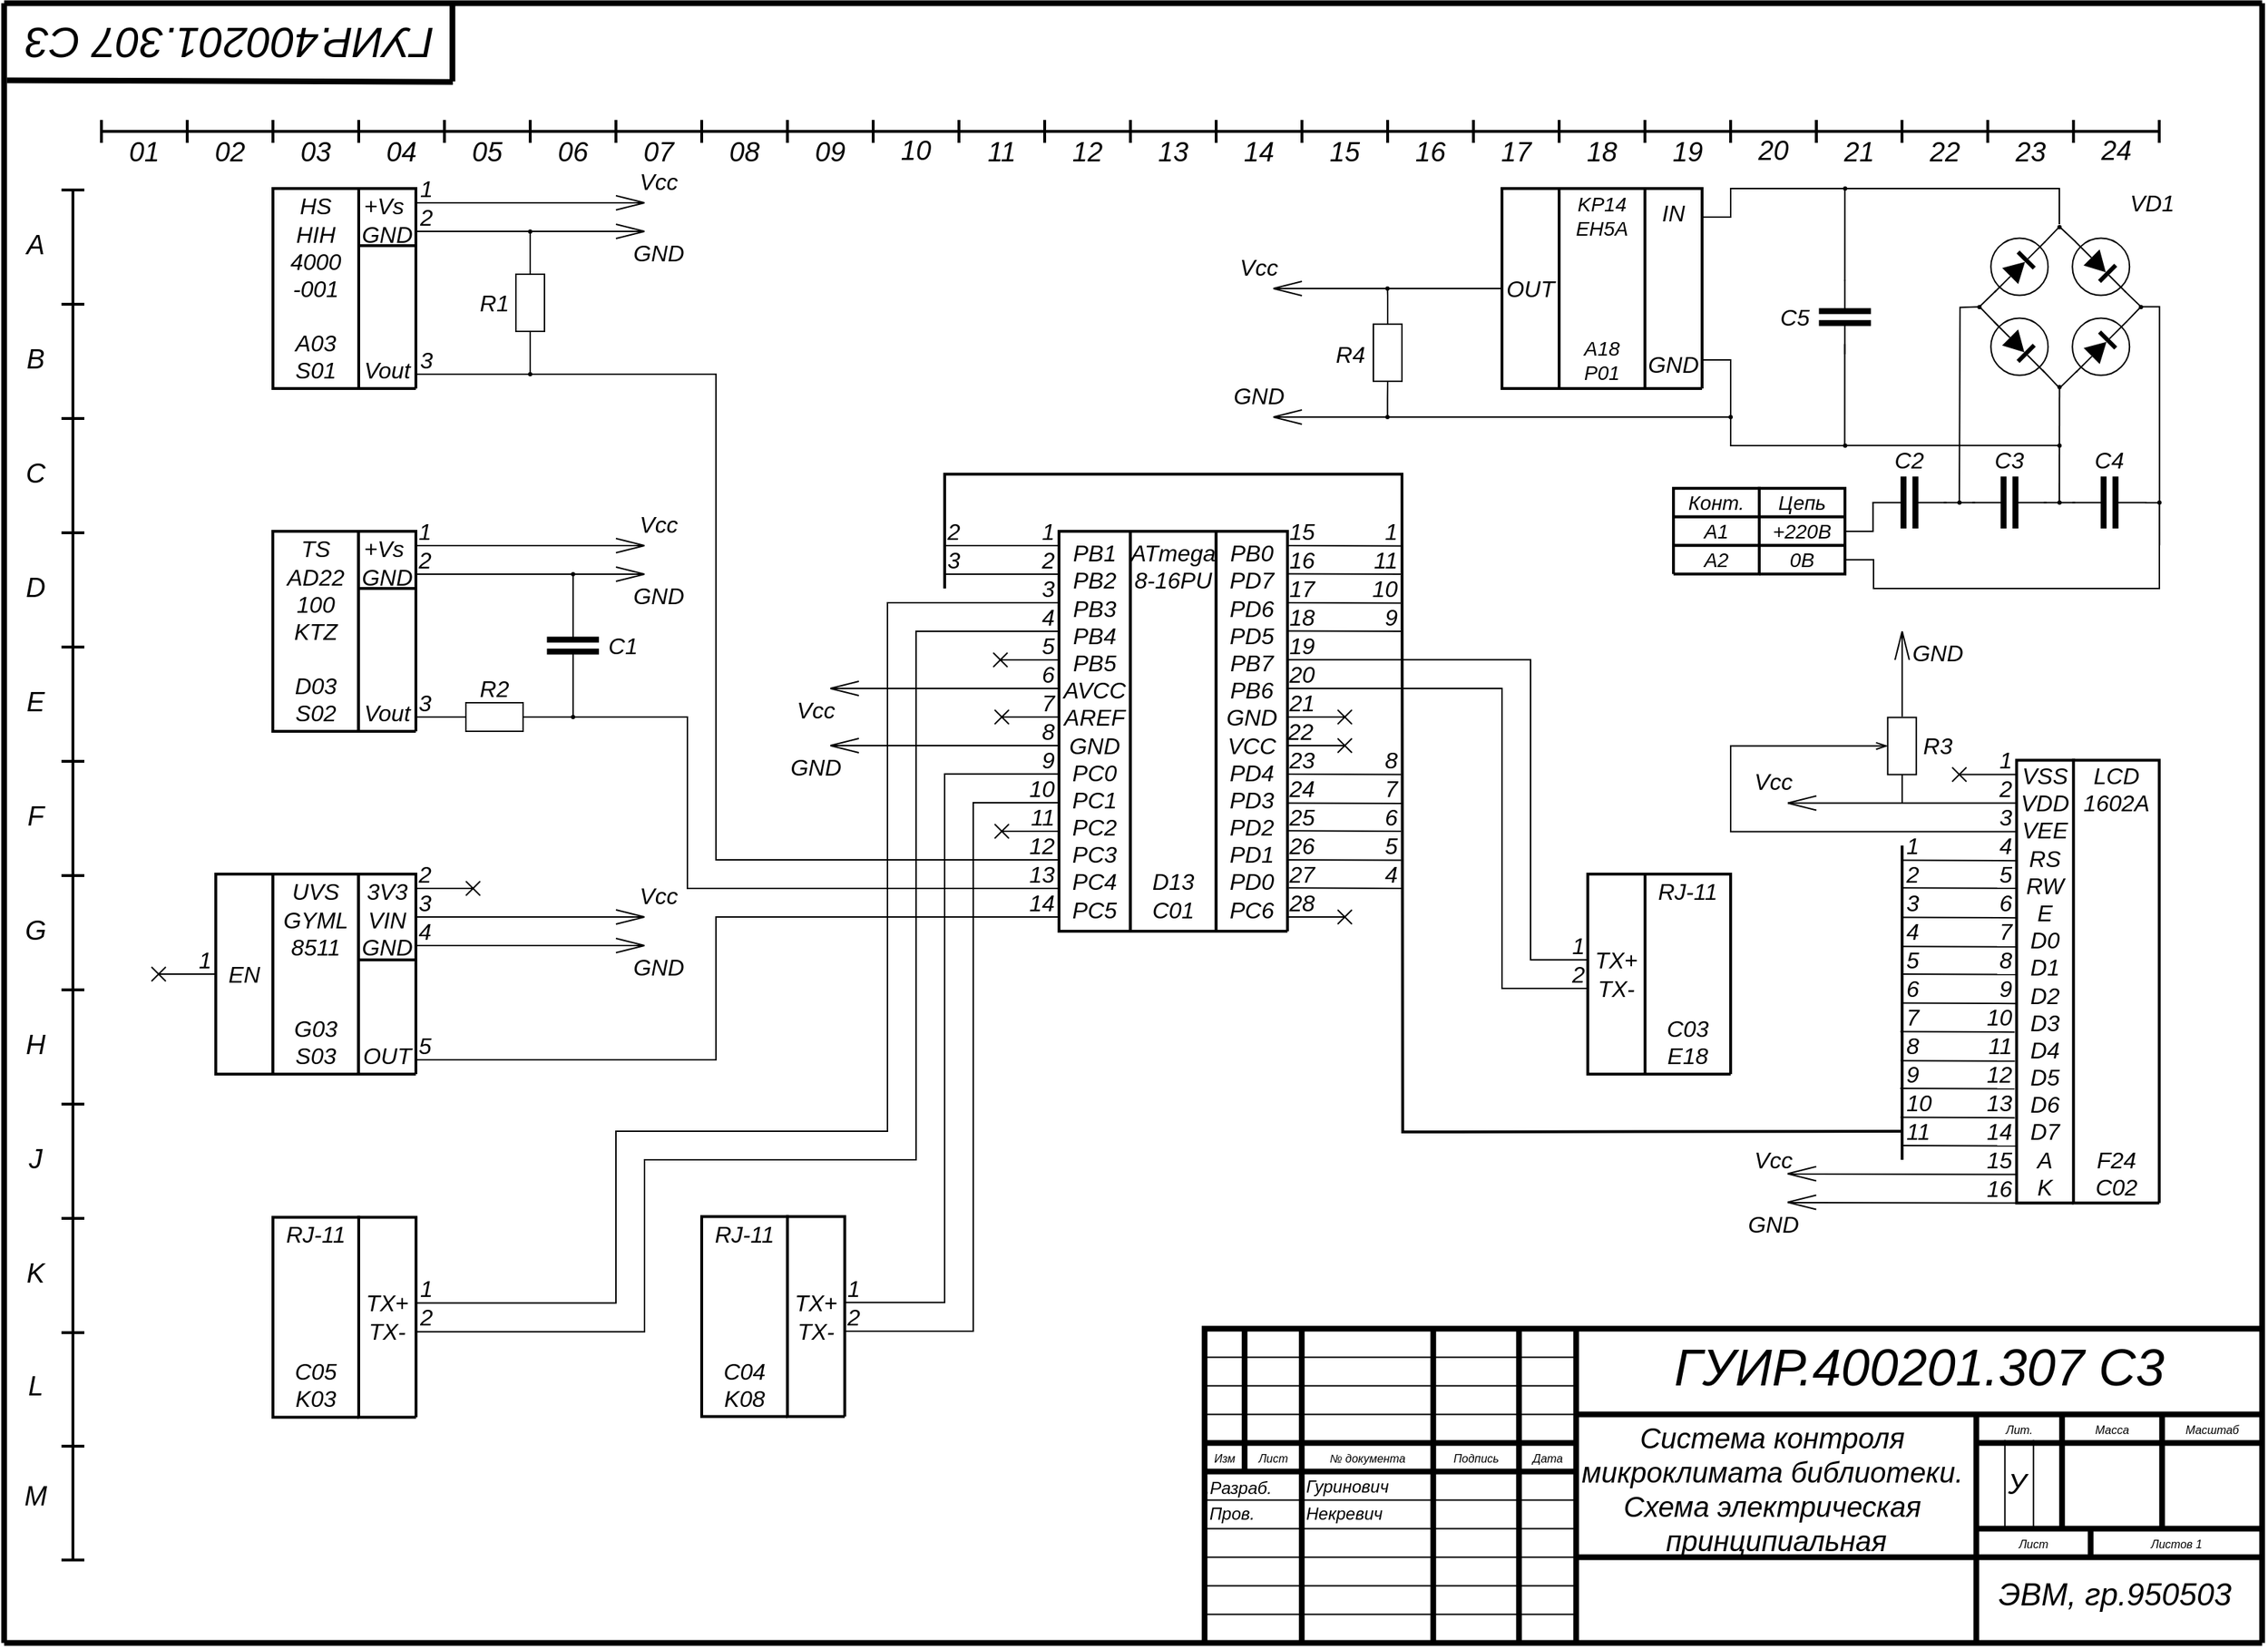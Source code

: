 <mxfile compressed="false" version="15.8.7" type="device">
  <diagram name="Страница-1" id="Страница-1">
    <mxGraphModel dx="1892" dy="1230" grid="1" gridSize="10" guides="1" tooltips="1" connect="1" arrows="1" fold="1" page="1" pageScale="1" pageWidth="1654" pageHeight="1169" math="0" shadow="0">
      <root>
        <mxCell id="0" />
        <mxCell id="1" value="Блок-схема" parent="0" />
        <mxCell id="Izu4CDzaR0ki_h7jihql-112" style="vsdxID=3;fillColor=#FFFFFF;gradientColor=none;shape=stencil(nY9LDoAgDERP0z3SI/i5BwkoRAUC+Lu9kGo0Lt3NtK/tFLCOWngFnMUU3Kg2I5MGbIBzY7UKJmUF2ALWvQtqCG6xkrwXhSxqdmvZsNNcxViZ4ewgT64jdDL2hf4E7wsXmsWThd549765c4l+xvYE);strokeColor=#000000;strokeWidth=4;spacingTop=-1;spacingBottom=-1;spacingLeft=-1;spacingRight=-1;labelBackgroundColor=#ffffff;rounded=0;html=1;whiteSpace=wrap;fontFamily=Arial;fontStyle=2" parent="1" vertex="1">
          <mxGeometry x="911.88" y="938.2" width="740" height="220" as="geometry" />
        </mxCell>
        <mxCell id="Izu4CDzaR0ki_h7jihql-113" style="vsdxID=28;edgeStyle=none;startArrow=none;endArrow=none;startSize=5;endSize=5;strokeWidth=4;strokeColor=#000000;spacingTop=-1;spacingBottom=-1;spacingLeft=-1;spacingRight=-1;verticalAlign=middle;html=1;labelBackgroundColor=#ffffff;rounded=0;fontFamily=Arial;fontStyle=2" parent="1" edge="1">
          <mxGeometry relative="1" as="geometry">
            <Array as="points" />
            <mxPoint x="939.88" y="938.2" as="sourcePoint" />
            <mxPoint x="939.88" y="1038.2" as="targetPoint" />
          </mxGeometry>
        </mxCell>
        <mxCell id="Izu4CDzaR0ki_h7jihql-114" style="vsdxID=27;edgeStyle=none;startArrow=none;endArrow=none;startSize=5;endSize=5;strokeColor=#000000;spacingTop=-1;spacingBottom=-1;spacingLeft=-1;spacingRight=-1;verticalAlign=middle;html=1;labelBackgroundColor=#ffffff;rounded=0;fontFamily=Arial;fontStyle=2" parent="1" edge="1">
          <mxGeometry relative="1" as="geometry">
            <mxPoint as="offset" />
            <Array as="points" />
            <mxPoint x="911.88" y="1138.2" as="sourcePoint" />
            <mxPoint x="1171.88" y="1138.2" as="targetPoint" />
          </mxGeometry>
        </mxCell>
        <mxCell id="Izu4CDzaR0ki_h7jihql-115" style="vsdxID=26;edgeStyle=none;startArrow=none;endArrow=none;startSize=5;endSize=5;strokeColor=#000000;spacingTop=-1;spacingBottom=-1;spacingLeft=-1;spacingRight=-1;verticalAlign=middle;html=1;labelBackgroundColor=#ffffff;rounded=0;fontFamily=Arial;fontStyle=2" parent="1" edge="1">
          <mxGeometry relative="1" as="geometry">
            <mxPoint as="offset" />
            <Array as="points" />
            <mxPoint x="911.88" y="1118.2" as="sourcePoint" />
            <mxPoint x="1171.88" y="1118.2" as="targetPoint" />
          </mxGeometry>
        </mxCell>
        <mxCell id="Izu4CDzaR0ki_h7jihql-116" style="vsdxID=25;edgeStyle=none;startArrow=none;endArrow=none;startSize=5;endSize=5;strokeColor=#000000;spacingTop=-1;spacingBottom=-1;spacingLeft=-1;spacingRight=-1;verticalAlign=middle;html=1;labelBackgroundColor=#ffffff;rounded=0;fontFamily=Arial;fontStyle=2" parent="1" edge="1">
          <mxGeometry relative="1" as="geometry">
            <mxPoint as="offset" />
            <Array as="points" />
            <mxPoint x="911.88" y="1098.2" as="sourcePoint" />
            <mxPoint x="1171.88" y="1098.2" as="targetPoint" />
          </mxGeometry>
        </mxCell>
        <mxCell id="Izu4CDzaR0ki_h7jihql-117" style="vsdxID=24;edgeStyle=none;startArrow=none;endArrow=none;startSize=5;endSize=5;strokeColor=#000000;spacingTop=-1;spacingBottom=-1;spacingLeft=-1;spacingRight=-1;verticalAlign=middle;html=1;labelBackgroundColor=#ffffff;rounded=0;fontFamily=Arial;fontStyle=2" parent="1" edge="1">
          <mxGeometry relative="1" as="geometry">
            <mxPoint as="offset" />
            <Array as="points" />
            <mxPoint x="911.88" y="1078.2" as="sourcePoint" />
            <mxPoint x="1171.88" y="1078.2" as="targetPoint" />
          </mxGeometry>
        </mxCell>
        <mxCell id="Izu4CDzaR0ki_h7jihql-118" style="vsdxID=23;edgeStyle=none;startArrow=none;endArrow=none;startSize=5;endSize=5;strokeColor=#000000;spacingTop=-1;spacingBottom=-1;spacingLeft=-1;spacingRight=-1;verticalAlign=middle;html=1;labelBackgroundColor=#ffffff;rounded=0;fontFamily=Arial;fontStyle=2" parent="1" edge="1">
          <mxGeometry relative="1" as="geometry">
            <mxPoint as="offset" />
            <Array as="points" />
            <mxPoint x="911.88" y="1058.2" as="sourcePoint" />
            <mxPoint x="1171.88" y="1058.2" as="targetPoint" />
          </mxGeometry>
        </mxCell>
        <mxCell id="Izu4CDzaR0ki_h7jihql-119" style="vsdxID=22;edgeStyle=none;startArrow=none;endArrow=none;startSize=5;endSize=5;strokeWidth=4;strokeColor=#000000;spacingTop=-1;spacingBottom=-1;spacingLeft=-1;spacingRight=-1;verticalAlign=middle;html=1;labelBackgroundColor=#ffffff;rounded=0;fontFamily=Arial;fontStyle=2" parent="1" edge="1">
          <mxGeometry relative="1" as="geometry">
            <mxPoint as="offset" />
            <Array as="points" />
            <mxPoint x="911.88" y="1038.2" as="sourcePoint" />
            <mxPoint x="1171.88" y="1038.2" as="targetPoint" />
          </mxGeometry>
        </mxCell>
        <mxCell id="Izu4CDzaR0ki_h7jihql-120" style="vsdxID=21;edgeStyle=none;startArrow=none;endArrow=none;startSize=5;endSize=5;strokeWidth=4;strokeColor=#000000;spacingTop=-1;spacingBottom=-1;spacingLeft=-1;spacingRight=-1;verticalAlign=middle;html=1;labelBackgroundColor=#ffffff;rounded=0;fontFamily=Arial;fontStyle=2" parent="1" edge="1">
          <mxGeometry relative="1" as="geometry">
            <mxPoint as="offset" />
            <Array as="points" />
            <mxPoint x="911.88" y="1018.2" as="sourcePoint" />
            <mxPoint x="1171.88" y="1018.2" as="targetPoint" />
          </mxGeometry>
        </mxCell>
        <mxCell id="Izu4CDzaR0ki_h7jihql-121" style="vsdxID=20;edgeStyle=none;startArrow=none;endArrow=none;startSize=5;endSize=5;strokeColor=#000000;spacingTop=-1;spacingBottom=-1;spacingLeft=-1;spacingRight=-1;verticalAlign=middle;html=1;labelBackgroundColor=#ffffff;rounded=0;fontFamily=Arial;fontStyle=2" parent="1" edge="1">
          <mxGeometry relative="1" as="geometry">
            <mxPoint as="offset" />
            <Array as="points" />
            <mxPoint x="911.88" y="998.2" as="sourcePoint" />
            <mxPoint x="1171.88" y="998.2" as="targetPoint" />
          </mxGeometry>
        </mxCell>
        <mxCell id="Izu4CDzaR0ki_h7jihql-122" style="vsdxID=19;edgeStyle=none;startArrow=none;endArrow=none;startSize=5;endSize=5;strokeColor=#000000;spacingTop=-1;spacingBottom=-1;spacingLeft=-1;spacingRight=-1;verticalAlign=middle;html=1;labelBackgroundColor=#ffffff;rounded=0;fontFamily=Arial;fontStyle=2" parent="1" edge="1">
          <mxGeometry relative="1" as="geometry">
            <mxPoint as="offset" />
            <Array as="points" />
            <mxPoint x="911.88" y="978.2" as="sourcePoint" />
            <mxPoint x="1171.88" y="978.2" as="targetPoint" />
          </mxGeometry>
        </mxCell>
        <mxCell id="Izu4CDzaR0ki_h7jihql-123" style="vsdxID=18;edgeStyle=none;startArrow=none;endArrow=none;startSize=5;endSize=5;strokeColor=#000000;spacingTop=-1;spacingBottom=-1;spacingLeft=-1;spacingRight=-1;verticalAlign=middle;html=1;labelBackgroundColor=#ffffff;rounded=0;fontFamily=Arial;fontStyle=2" parent="1" edge="1">
          <mxGeometry relative="1" as="geometry">
            <mxPoint as="offset" />
            <Array as="points" />
            <mxPoint x="911.88" y="958.2" as="sourcePoint" />
            <mxPoint x="1171.88" y="958.2" as="targetPoint" />
          </mxGeometry>
        </mxCell>
        <mxCell id="Izu4CDzaR0ki_h7jihql-124" style="vsdxID=17;edgeStyle=none;startArrow=none;endArrow=none;startSize=5;endSize=5;strokeWidth=4;strokeColor=#000000;spacingTop=-1;spacingBottom=-1;spacingLeft=-1;spacingRight=-1;verticalAlign=middle;html=1;labelBackgroundColor=#ffffff;rounded=0;fontFamily=Arial;fontStyle=2" parent="1" edge="1">
          <mxGeometry relative="1" as="geometry">
            <Array as="points" />
            <mxPoint x="979.88" y="938.2" as="sourcePoint" />
            <mxPoint x="979.88" y="1158.2" as="targetPoint" />
          </mxGeometry>
        </mxCell>
        <mxCell id="Izu4CDzaR0ki_h7jihql-125" style="vsdxID=16;edgeStyle=none;startArrow=none;endArrow=none;startSize=5;endSize=5;strokeWidth=4;strokeColor=#000000;spacingTop=-1;spacingBottom=-1;spacingLeft=-1;spacingRight=-1;verticalAlign=middle;html=1;labelBackgroundColor=#ffffff;rounded=0;fontFamily=Arial;fontStyle=2" parent="1" edge="1">
          <mxGeometry relative="1" as="geometry">
            <Array as="points" />
            <mxPoint x="1071.88" y="938.2" as="sourcePoint" />
            <mxPoint x="1071.88" y="1158.2" as="targetPoint" />
          </mxGeometry>
        </mxCell>
        <mxCell id="Izu4CDzaR0ki_h7jihql-126" style="vsdxID=15;edgeStyle=none;startArrow=none;endArrow=none;startSize=5;endSize=5;strokeWidth=4;strokeColor=#000000;spacingTop=-1;spacingBottom=-1;spacingLeft=-1;spacingRight=-1;verticalAlign=middle;html=1;labelBackgroundColor=#ffffff;rounded=0;fontFamily=Arial;fontStyle=2" parent="1" edge="1">
          <mxGeometry relative="1" as="geometry">
            <Array as="points" />
            <mxPoint x="1131.88" y="938.2" as="sourcePoint" />
            <mxPoint x="1131.88" y="1158.2" as="targetPoint" />
          </mxGeometry>
        </mxCell>
        <mxCell id="Izu4CDzaR0ki_h7jihql-127" style="vsdxID=14;edgeStyle=none;startArrow=none;endArrow=none;startSize=5;endSize=5;strokeWidth=4;strokeColor=#000000;spacingTop=-1;spacingBottom=-1;spacingLeft=-1;spacingRight=-1;verticalAlign=middle;html=1;labelBackgroundColor=#ffffff;rounded=0;fontFamily=Arial;fontStyle=2" parent="1" edge="1">
          <mxGeometry relative="1" as="geometry">
            <Array as="points" />
            <mxPoint x="1581.88" y="998.2" as="sourcePoint" />
            <mxPoint x="1581.88" y="1078.2" as="targetPoint" />
          </mxGeometry>
        </mxCell>
        <mxCell id="Izu4CDzaR0ki_h7jihql-128" style="vsdxID=11;edgeStyle=none;startArrow=none;endArrow=none;startSize=5;endSize=5;strokeWidth=4;strokeColor=#000000;spacingTop=-1;spacingBottom=-1;spacingLeft=-1;spacingRight=-1;verticalAlign=middle;html=1;labelBackgroundColor=#ffffff;rounded=0;fontFamily=Arial;fontStyle=2" parent="1" edge="1">
          <mxGeometry relative="1" as="geometry">
            <Array as="points" />
            <mxPoint x="1531.88" y="1078.2" as="sourcePoint" />
            <mxPoint x="1531.88" y="1098.2" as="targetPoint" />
          </mxGeometry>
        </mxCell>
        <mxCell id="Izu4CDzaR0ki_h7jihql-129" style="vsdxID=10;edgeStyle=none;startArrow=none;endArrow=none;startSize=5;endSize=5;strokeWidth=4;strokeColor=#000000;spacingTop=-1;spacingBottom=-1;spacingLeft=-1;spacingRight=-1;verticalAlign=middle;html=1;labelBackgroundColor=#ffffff;rounded=0;fontFamily=Arial;fontStyle=2" parent="1" edge="1">
          <mxGeometry relative="1" as="geometry">
            <Array as="points" />
            <mxPoint x="1511.88" y="998.2" as="sourcePoint" />
            <mxPoint x="1511.88" y="1078.2" as="targetPoint" />
          </mxGeometry>
        </mxCell>
        <mxCell id="Izu4CDzaR0ki_h7jihql-130" style="vsdxID=273;edgeStyle=none;startArrow=none;endArrow=none;startSize=5;endSize=5;strokeWidth=4;strokeColor=#000000;spacingTop=-1;spacingBottom=-1;spacingLeft=-1;spacingRight=-1;verticalAlign=middle;html=1;labelBackgroundColor=#ffffff;rounded=0;fontFamily=Arial;fontStyle=2" parent="1" edge="1">
          <mxGeometry relative="1" as="geometry">
            <Array as="points" />
            <mxPoint x="385.59" y="10" as="sourcePoint" />
            <mxPoint x="385.59" y="65" as="targetPoint" />
          </mxGeometry>
        </mxCell>
        <mxCell id="Izu4CDzaR0ki_h7jihql-131" style="vsdxID=388;edgeStyle=none;startArrow=none;endArrow=none;startSize=5;endSize=5;strokeColor=#000000;spacingTop=-1;spacingBottom=-1;spacingLeft=-1;spacingRight=-1;verticalAlign=middle;html=1;labelBackgroundColor=#ffffff;rounded=0;fontFamily=Arial;fontStyle=2" parent="1" edge="1">
          <mxGeometry relative="1" as="geometry">
            <Array as="points" />
            <mxPoint x="1491.88" y="1016.2" as="sourcePoint" />
            <mxPoint x="1491.88" y="1078.2" as="targetPoint" />
          </mxGeometry>
        </mxCell>
        <mxCell id="Izu4CDzaR0ki_h7jihql-132" style="vsdxID=2198;edgeStyle=none;startArrow=none;endArrow=none;startSize=3;endSize=3;strokeWidth=4;strokeColor=#000000;spacingTop=-2;spacingBottom=-2;spacingLeft=-2;spacingRight=-2;verticalAlign=middle;html=1;labelBackgroundColor=#ffffff;rounded=0;fontFamily=Arial;fontStyle=2" parent="1" edge="1">
          <mxGeometry relative="1" as="geometry">
            <Array as="points" />
            <mxPoint x="1651.88" y="1158.2" as="sourcePoint" />
            <mxPoint x="71.88" y="1158.2" as="targetPoint" />
          </mxGeometry>
        </mxCell>
        <mxCell id="Izu4CDzaR0ki_h7jihql-133" style="vsdxID=2197;edgeStyle=none;startArrow=none;endArrow=none;startSize=3;endSize=3;strokeWidth=4;strokeColor=#000000;spacingTop=-2;spacingBottom=-2;spacingLeft=-2;spacingRight=-2;verticalAlign=middle;html=1;labelBackgroundColor=#ffffff;rounded=0;fontFamily=Arial;fontStyle=2" parent="1" edge="1">
          <mxGeometry relative="1" as="geometry">
            <Array as="points" />
            <mxPoint x="71.88" y="1158.2" as="sourcePoint" />
            <mxPoint x="71.88" y="10.2" as="targetPoint" />
          </mxGeometry>
        </mxCell>
        <mxCell id="Izu4CDzaR0ki_h7jihql-134" style="vsdxID=2196;edgeStyle=none;startArrow=none;endArrow=none;startSize=3;endSize=3;strokeWidth=4;strokeColor=#000000;spacingTop=-2;spacingBottom=-2;spacingLeft=-2;spacingRight=-2;verticalAlign=middle;html=1;labelBackgroundColor=#ffffff;rounded=0;fontFamily=Arial;fontStyle=2" parent="1" edge="1">
          <mxGeometry relative="1" as="geometry">
            <Array as="points" />
            <mxPoint x="1651.88" y="1158.2" as="sourcePoint" />
            <mxPoint x="1651.88" y="10.2" as="targetPoint" />
          </mxGeometry>
        </mxCell>
        <mxCell id="Izu4CDzaR0ki_h7jihql-135" style="vsdxID=387;edgeStyle=none;startArrow=none;endArrow=none;startSize=5;endSize=5;strokeColor=#000000;spacingTop=-1;spacingBottom=-1;spacingLeft=-1;spacingRight=-1;verticalAlign=middle;html=1;labelBackgroundColor=#ffffff;rounded=0;fontFamily=Arial;fontStyle=2" parent="1" edge="1">
          <mxGeometry relative="1" as="geometry">
            <Array as="points" />
            <mxPoint x="1471.88" y="1016.2" as="sourcePoint" />
            <mxPoint x="1471.88" y="1078.2" as="targetPoint" />
          </mxGeometry>
        </mxCell>
        <mxCell id="Izu4CDzaR0ki_h7jihql-136" style="vsdxID=9;edgeStyle=none;startArrow=none;endArrow=none;startSize=5;endSize=5;strokeWidth=4;strokeColor=#000000;spacingTop=-1;spacingBottom=-1;spacingLeft=-1;spacingRight=-1;verticalAlign=middle;html=1;labelBackgroundColor=#ffffff;rounded=0;fontFamily=Arial;fontStyle=2" parent="1" edge="1">
          <mxGeometry relative="1" as="geometry">
            <mxPoint as="offset" />
            <Array as="points" />
            <mxPoint x="1451.88" y="1078.2" as="sourcePoint" />
            <mxPoint x="1651.88" y="1078.2" as="targetPoint" />
          </mxGeometry>
        </mxCell>
        <mxCell id="Izu4CDzaR0ki_h7jihql-137" style="vsdxID=8;edgeStyle=none;startArrow=none;endArrow=none;startSize=5;endSize=5;strokeWidth=4;strokeColor=#000000;spacingTop=-1;spacingBottom=-1;spacingLeft=-1;spacingRight=-1;verticalAlign=middle;html=1;labelBackgroundColor=#ffffff;rounded=0;fontFamily=Arial;fontStyle=2" parent="1" edge="1">
          <mxGeometry relative="1" as="geometry">
            <mxPoint as="offset" />
            <Array as="points" />
            <mxPoint x="1451.88" y="1018.2" as="sourcePoint" />
            <mxPoint x="1651.88" y="1018.2" as="targetPoint" />
          </mxGeometry>
        </mxCell>
        <mxCell id="Izu4CDzaR0ki_h7jihql-138" style="vsdxID=7;edgeStyle=none;startArrow=none;endArrow=none;startSize=5;endSize=5;strokeWidth=4;strokeColor=#000000;spacingTop=-1;spacingBottom=-1;spacingLeft=-1;spacingRight=-1;verticalAlign=middle;html=1;labelBackgroundColor=#ffffff;rounded=0;fontFamily=Arial;fontStyle=2" parent="1" edge="1">
          <mxGeometry relative="1" as="geometry">
            <Array as="points" />
            <mxPoint x="1451.88" y="998.2" as="sourcePoint" />
            <mxPoint x="1451.88" y="1158.2" as="targetPoint" />
          </mxGeometry>
        </mxCell>
        <mxCell id="Izu4CDzaR0ki_h7jihql-139" style="vsdxID=6;edgeStyle=none;startArrow=none;endArrow=none;startSize=5;endSize=5;strokeWidth=4;strokeColor=#000000;spacingTop=-1;spacingBottom=-1;spacingLeft=-1;spacingRight=-1;verticalAlign=middle;html=1;labelBackgroundColor=#ffffff;rounded=0;fontFamily=Arial;fontStyle=2" parent="1" edge="1">
          <mxGeometry relative="1" as="geometry">
            <Array as="points" />
            <mxPoint x="1651.88" y="1098.2" as="sourcePoint" />
            <mxPoint x="1171.88" y="1098.2" as="targetPoint" />
          </mxGeometry>
        </mxCell>
        <mxCell id="Izu4CDzaR0ki_h7jihql-140" style="vsdxID=4;edgeStyle=none;startArrow=none;endArrow=none;startSize=5;endSize=5;strokeWidth=4;strokeColor=#000000;spacingTop=-1;spacingBottom=-1;spacingLeft=-1;spacingRight=-1;verticalAlign=middle;html=1;labelBackgroundColor=#ffffff;rounded=0;fontFamily=Arial;fontStyle=2" parent="1" edge="1">
          <mxGeometry relative="1" as="geometry">
            <Array as="points" />
            <mxPoint x="1171.88" y="938.2" as="sourcePoint" />
            <mxPoint x="1171.88" y="1158.2" as="targetPoint" />
          </mxGeometry>
        </mxCell>
        <mxCell id="Izu4CDzaR0ki_h7jihql-141" style="vsdxID=5;edgeStyle=none;startArrow=none;endArrow=none;startSize=5;endSize=5;strokeWidth=4;strokeColor=#000000;spacingTop=-1;spacingBottom=-1;spacingLeft=-1;spacingRight=-1;verticalAlign=middle;html=1;labelBackgroundColor=#ffffff;rounded=0;fontFamily=Arial;fontStyle=2" parent="1" edge="1">
          <mxGeometry relative="1" as="geometry">
            <Array as="points" />
            <mxPoint x="1651.88" y="998.2" as="sourcePoint" />
            <mxPoint x="1171.88" y="998.2" as="targetPoint" />
          </mxGeometry>
        </mxCell>
        <mxCell id="Izu4CDzaR0ki_h7jihql-142" value="&lt;font style=&quot;font-size: 8px; direction: ltr; letter-spacing: 0px; line-height: 120%; opacity: 1;&quot;&gt;&lt;span&gt;Изм&lt;br&gt;&lt;/span&gt;&lt;/font&gt;" style="verticalAlign=middle;align=center;vsdxID=29;fillColor=none;gradientColor=none;shape=stencil(nZBLDoAgDERP0z3SIyjew0SURgSD+Lu9kMZoXLhwN9O+tukAlrNpJg1SzDH4QW/URgNYgZTkjA4UkwJUgGXng+6DX1zLfmoymdXo17xh5zmRJ6Q42BWCfc2oJfdAr+Yv+AP9Cb7OJ3H/2JG1HNGz/84klThPVCc=);strokeColor=none;strokeWidth=4;spacingTop=-1;spacingBottom=-1;spacingLeft=-1;spacingRight=-1;labelBackgroundColor=none;rounded=0;html=1;whiteSpace=wrap;fontFamily=Arial;fontStyle=2" parent="1" vertex="1">
          <mxGeometry x="913.88" y="1020.2" width="24" height="16" as="geometry" />
        </mxCell>
        <mxCell id="Izu4CDzaR0ki_h7jihql-143" value="&lt;font style=&quot;font-size: 8px; direction: ltr; letter-spacing: 0px; line-height: 120%; opacity: 1;&quot;&gt;&lt;span&gt;Лист&lt;br&gt;&lt;/span&gt;&lt;/font&gt;" style="verticalAlign=middle;align=center;vsdxID=30;fillColor=none;gradientColor=none;shape=stencil(nZBLDoAgDERP0z3SIyjew0SURgSD+Lu9kMZoXLhwN9O+tukAlrNpJg1SzDH4QW/URgNYgZTkjA4UkwJUgGXng+6DX1zLfmoymdXo17xh5zmRJ6Q42BWCfc2oJfdAr+Yv+AP9Cb7OJ3H/2JG1HNGz/84klThPVCc=);strokeColor=none;strokeWidth=4;spacingTop=-1;spacingBottom=-1;spacingLeft=-1;spacingRight=-1;labelBackgroundColor=none;rounded=0;html=1;whiteSpace=wrap;fontFamily=Arial;fontStyle=2" parent="1" vertex="1">
          <mxGeometry x="941.88" y="1020.2" width="36" height="16" as="geometry" />
        </mxCell>
        <mxCell id="Izu4CDzaR0ki_h7jihql-144" value="&lt;font style=&quot;font-size: 8px; direction: ltr; letter-spacing: 0px; line-height: 120%; opacity: 1;&quot;&gt;&lt;span&gt;№ документа&lt;br&gt;&lt;/span&gt;&lt;/font&gt;" style="verticalAlign=middle;align=center;vsdxID=31;fillColor=none;gradientColor=none;shape=stencil(nZBLDoAgDERP0z3SIyjew0SURgSD+Lu9kMZoXLhwN9O+tukAlrNpJg1SzDH4QW/URgNYgZTkjA4UkwJUgGXng+6DX1zLfmoymdXo17xh5zmRJ6Q42BWCfc2oJfdAr+Yv+AP9Cb7OJ3H/2JG1HNGz/84klThPVCc=);strokeColor=none;strokeWidth=4;spacingTop=-1;spacingBottom=-1;spacingLeft=-1;spacingRight=-1;labelBackgroundColor=none;rounded=0;html=1;whiteSpace=wrap;fontFamily=Arial;fontStyle=2" parent="1" vertex="1">
          <mxGeometry x="981.88" y="1020.2" width="88" height="16" as="geometry" />
        </mxCell>
        <mxCell id="Izu4CDzaR0ki_h7jihql-145" value="&lt;font style=&quot;font-size: 8px; direction: ltr; letter-spacing: 0px; line-height: 120%; opacity: 1;&quot;&gt;&lt;span&gt;Подпись&lt;br&gt;&lt;/span&gt;&lt;/font&gt;" style="verticalAlign=middle;align=center;vsdxID=32;fillColor=none;gradientColor=none;shape=stencil(nZBLDoAgDERP0z3SIyjew0SURgSD+Lu9kMZoXLhwN9O+tukAlrNpJg1SzDH4QW/URgNYgZTkjA4UkwJUgGXng+6DX1zLfmoymdXo17xh5zmRJ6Q42BWCfc2oJfdAr+Yv+AP9Cb7OJ3H/2JG1HNGz/84klThPVCc=);strokeColor=none;strokeWidth=4;spacingTop=-1;spacingBottom=-1;spacingLeft=-1;spacingRight=-1;labelBackgroundColor=none;rounded=0;html=1;whiteSpace=wrap;fontFamily=Arial;fontStyle=2" parent="1" vertex="1">
          <mxGeometry x="1073.88" y="1020.2" width="56" height="16" as="geometry" />
        </mxCell>
        <mxCell id="Izu4CDzaR0ki_h7jihql-146" value="&lt;font style=&quot;font-size: 8px; direction: ltr; letter-spacing: 0px; line-height: 120%; opacity: 1;&quot;&gt;&lt;span&gt;Дата&lt;br&gt;&lt;/span&gt;&lt;/font&gt;" style="verticalAlign=middle;align=center;vsdxID=33;fillColor=none;gradientColor=none;shape=stencil(nZBLDoAgDERP0z3SIyjew0SURgSD+Lu9kMZoXLhwN9O+tukAlrNpJg1SzDH4QW/URgNYgZTkjA4UkwJUgGXng+6DX1zLfmoymdXo17xh5zmRJ6Q42BWCfc2oJfdAr+Yv+AP9Cb7OJ3H/2JG1HNGz/84klThPVCc=);strokeColor=none;strokeWidth=4;spacingTop=-1;spacingBottom=-1;spacingLeft=-1;spacingRight=-1;labelBackgroundColor=none;rounded=0;html=1;whiteSpace=wrap;fontFamily=Arial;fontStyle=2" parent="1" vertex="1">
          <mxGeometry x="1133.88" y="1020.2" width="36" height="16" as="geometry" />
        </mxCell>
        <mxCell id="Izu4CDzaR0ki_h7jihql-147" value="&lt;font style=&quot;font-size: 8px; direction: ltr; letter-spacing: 0px; line-height: 120%; opacity: 1;&quot;&gt;&lt;span&gt;Лит.&lt;br&gt;&lt;/span&gt;&lt;/font&gt;" style="verticalAlign=middle;align=center;vsdxID=34;fillColor=none;gradientColor=none;shape=stencil(nZBLDoAgDERP0z3SIyjew0SURgSD+Lu9kMZoXLhwN9O+tukAlrNpJg1SzDH4QW/URgNYgZTkjA4UkwJUgGXng+6DX1zLfmoymdXo17xh5zmRJ6Q42BWCfc2oJfdAr+Yv+AP9Cb7OJ3H/2JG1HNGz/84klThPVCc=);strokeColor=none;strokeWidth=4;spacingTop=-1;spacingBottom=-1;spacingLeft=-1;spacingRight=-1;labelBackgroundColor=none;rounded=0;html=1;whiteSpace=wrap;fontFamily=Arial;fontStyle=2" parent="1" vertex="1">
          <mxGeometry x="1453.88" y="1000.2" width="56" height="16" as="geometry" />
        </mxCell>
        <mxCell id="Izu4CDzaR0ki_h7jihql-148" value="&lt;font style=&quot;font-size: 8px; direction: ltr; letter-spacing: 0px; line-height: 120%; opacity: 1;&quot;&gt;&lt;span&gt;Масса&lt;br&gt;&lt;/span&gt;&lt;/font&gt;" style="verticalAlign=middle;align=center;vsdxID=35;fillColor=none;gradientColor=none;shape=stencil(nZBLDoAgDERP0z3SIyjew0SURgSD+Lu9kMZoXLhwN9O+tukAlrNpJg1SzDH4QW/URgNYgZTkjA4UkwJUgGXng+6DX1zLfmoymdXo17xh5zmRJ6Q42BWCfc2oJfdAr+Yv+AP9Cb7OJ3H/2JG1HNGz/84klThPVCc=);strokeColor=none;strokeWidth=4;spacingTop=-1;spacingBottom=-1;spacingLeft=-1;spacingRight=-1;labelBackgroundColor=none;rounded=0;html=1;whiteSpace=wrap;fontFamily=Arial;fontStyle=2" parent="1" vertex="1">
          <mxGeometry x="1513.88" y="1000.2" width="66" height="16" as="geometry" />
        </mxCell>
        <mxCell id="Izu4CDzaR0ki_h7jihql-149" value="&lt;font style=&quot;font-size: 8px; direction: ltr; letter-spacing: 0px; line-height: 120%; opacity: 1;&quot;&gt;&lt;span&gt;Масштаб&lt;br&gt;&lt;/span&gt;&lt;/font&gt;" style="verticalAlign=middle;align=center;vsdxID=36;fillColor=none;gradientColor=none;shape=stencil(nZBLDoAgDERP0z3SIyjew0SURgSD+Lu9kMZoXLhwN9O+tukAlrNpJg1SzDH4QW/URgNYgZTkjA4UkwJUgGXng+6DX1zLfmoymdXo17xh5zmRJ6Q42BWCfc2oJfdAr+Yv+AP9Cb7OJ3H/2JG1HNGz/84klThPVCc=);strokeColor=none;strokeWidth=4;spacingTop=-1;spacingBottom=-1;spacingLeft=-1;spacingRight=-1;labelBackgroundColor=none;rounded=0;html=1;whiteSpace=wrap;fontFamily=Arial;fontStyle=2" parent="1" vertex="1">
          <mxGeometry x="1583.88" y="1000.2" width="66" height="16" as="geometry" />
        </mxCell>
        <mxCell id="Izu4CDzaR0ki_h7jihql-150" value="&lt;font style=&quot;font-size: 8px; direction: ltr; letter-spacing: 0px; line-height: 120%; opacity: 1;&quot;&gt;&lt;span&gt;Лист &lt;br&gt;&lt;/span&gt;&lt;/font&gt;" style="verticalAlign=middle;align=center;vsdxID=37;fillColor=none;gradientColor=none;shape=stencil(nZBLDoAgDERP0z3SIyjew0SURgSD+Lu9kMZoXLhwN9O+tukAlrNpJg1SzDH4QW/URgNYgZTkjA4UkwJUgGXng+6DX1zLfmoymdXo17xh5zmRJ6Q42BWCfc2oJfdAr+Yv+AP9Cb7OJ3H/2JG1HNGz/84klThPVCc=);strokeColor=none;strokeWidth=4;spacingTop=-1;spacingBottom=-1;spacingLeft=-1;spacingRight=-1;labelBackgroundColor=none;rounded=0;html=1;whiteSpace=wrap;fontFamily=Arial;fontStyle=2" parent="1" vertex="1">
          <mxGeometry x="1453.88" y="1080.2" width="76" height="16" as="geometry" />
        </mxCell>
        <mxCell id="Izu4CDzaR0ki_h7jihql-151" value="&lt;font style=&quot;font-size: 8px; direction: ltr; letter-spacing: 0px; line-height: 120%; opacity: 1;&quot;&gt;&lt;span&gt;Листов &lt;/span&gt;&lt;/font&gt;&lt;font style=&quot;font-size: 8px; direction: ltr; letter-spacing: 0px; line-height: 120%; opacity: 1;&quot;&gt;&lt;span&gt;1&lt;br&gt;&lt;/span&gt;&lt;/font&gt;" style="verticalAlign=middle;align=center;vsdxID=38;fillColor=none;gradientColor=none;shape=stencil(nZBLDoAgDERP0z3SIyjew0SURgSD+Lu9kMZoXLhwN9O+tukAlrNpJg1SzDH4QW/URgNYgZTkjA4UkwJUgGXng+6DX1zLfmoymdXo17xh5zmRJ6Q42BWCfc2oJfdAr+Yv+AP9Cb7OJ3H/2JG1HNGz/84klThPVCc=);strokeColor=none;strokeWidth=4;spacingTop=-1;spacingBottom=-1;spacingLeft=-1;spacingRight=-1;labelBackgroundColor=none;rounded=0;html=1;whiteSpace=wrap;fontFamily=Arial;fontStyle=2" parent="1" vertex="1">
          <mxGeometry x="1533.88" y="1080.2" width="116" height="16" as="geometry" />
        </mxCell>
        <mxCell id="Izu4CDzaR0ki_h7jihql-152" value="&lt;p style=&quot;margin-left: 0 ; margin-right: 0 ; margin-top: 0px ; margin-bottom: 0px ; text-indent: 0 ; direction: rtl&quot;&gt;&lt;font style=&quot;font-size: 12px; direction: ltr; letter-spacing: 0px; line-height: 120%; opacity: 1;&quot;&gt;&lt;span&gt;.Разраб.&lt;br&gt;&lt;/span&gt;&lt;/font&gt;&lt;/p&gt;" style="verticalAlign=middle;align=right;vsdxID=39;fillColor=none;gradientColor=none;shape=stencil(nZBLDoAgDERP0z3SIyjew0SURgSD+Lu9kMZoXLhwN9O+tukAlrNpJg1SzDH4QW/URgNYgZTkjA4UkwJUgGXng+6DX1zLfmoymdXo17xh5zmRJ6Q42BWCfc2oJfdAr+Yv+AP9Cb7OJ3H/2JG1HNGz/84klThPVCc=);strokeColor=none;strokeWidth=4;spacingTop=-1;spacingBottom=-1;spacingLeft=-1;spacingRight=-1;labelBackgroundColor=none;rounded=0;html=1;whiteSpace=wrap;fontFamily=Arial;fontStyle=2" parent="1" vertex="1">
          <mxGeometry x="891.88" y="1042.2" width="68" height="16" as="geometry" />
        </mxCell>
        <mxCell id="Izu4CDzaR0ki_h7jihql-153" value="&lt;p style=&quot;margin-left: 0 ; margin-right: 0 ; margin-top: 0px ; margin-bottom: 0px ; text-indent: 0 ; direction: rtl&quot;&gt;&lt;font style=&quot;font-size: 12px; direction: ltr; letter-spacing: 0px; line-height: 120%; opacity: 1;&quot;&gt;&lt;span&gt;.Пров&lt;br&gt;&lt;/span&gt;&lt;/font&gt;&lt;/p&gt;" style="verticalAlign=middle;align=right;vsdxID=40;fillColor=none;gradientColor=none;shape=stencil(nZBLDoAgDERP0z3SIyjew0SURgSD+Lu9kMZoXLhwN9O+tukAlrNpJg1SzDH4QW/URgNYgZTkjA4UkwJUgGXng+6DX1zLfmoymdXo17xh5zmRJ6Q42BWCfc2oJfdAr+Yv+AP9Cb7OJ3H/2JG1HNGz/84klThPVCc=);strokeColor=none;strokeWidth=4;spacingTop=-1;spacingBottom=-1;spacingLeft=-1;spacingRight=-1;labelBackgroundColor=none;rounded=0;html=1;whiteSpace=wrap;fontFamily=Arial;fontStyle=2" parent="1" vertex="1">
          <mxGeometry x="883.88" y="1058.2" width="64" height="20" as="geometry" />
        </mxCell>
        <mxCell id="Izu4CDzaR0ki_h7jihql-154" value="&lt;p style=&quot;margin-left: 0 ; margin-right: 0 ; margin-top: 0px ; margin-bottom: 0px ; text-indent: 0 ; direction: rtl&quot;&gt;&lt;font style=&quot;direction: ltr; letter-spacing: 0px; line-height: 120%; opacity: 1;&quot;&gt;&lt;span&gt;&lt;font style=&quot;font-size: 36px&quot;&gt;ГУИР.400201.307 С3&lt;/font&gt;&lt;/span&gt;&lt;span style=&quot;font-size: 28px&quot;&gt;&lt;br&gt;&lt;/span&gt;&lt;/font&gt;&lt;/p&gt;" style="verticalAlign=middle;align=center;vsdxID=222;fillColor=none;gradientColor=none;shape=stencil(nZBLDoAgDERP0z3SIyjew0SURgSD+Lu9kMZoXLhwN9O+tukAlrNpJg1SzDH4QW/URgNYgZTkjA4UkwJUgGXng+6DX1zLfmoymdXo17xh5zmRJ6Q42BWCfc2oJfdAr+Yv+AP9Cb7OJ3H/2JG1HNGz/84klThPVCc=);strokeColor=none;spacingTop=-1;spacingBottom=-1;spacingLeft=-1;spacingRight=-1;labelBackgroundColor=none;rounded=0;html=1;whiteSpace=wrap;fontFamily=Arial;fontStyle=2" parent="1" vertex="1">
          <mxGeometry x="1171.88" y="940" width="480" height="60" as="geometry" />
        </mxCell>
        <mxCell id="Izu4CDzaR0ki_h7jihql-155" value="&lt;font style=&quot;font-size: 20px; direction: ltr; letter-spacing: 0px; line-height: 120%; opacity: 1;&quot;&gt;&lt;span&gt;У&lt;br&gt;&lt;/span&gt;&lt;/font&gt;" style="verticalAlign=middle;align=center;vsdxID=233;fillColor=none;gradientColor=none;shape=stencil(nZBLDoAgDERP0z3SIyjew0SURgSD+Lu9kMZoXLhwN9O+tukAlrNpJg1SzDH4QW/URgNYgZTkjA4UkwJUgGXng+6DX1zLfmoymdXo17xh5zmRJ6Q42BWCfc2oJfdAr+Yv+AP9Cb7OJ3H/2JG1HNGz/84klThPVCc=);strokeColor=none;spacingTop=-1;spacingBottom=-1;spacingLeft=-1;spacingRight=-1;labelBackgroundColor=none;rounded=0;html=1;whiteSpace=wrap;fontFamily=Arial;fontStyle=2" parent="1" vertex="1">
          <mxGeometry x="1409.88" y="1038.2" width="141" height="16" as="geometry" />
        </mxCell>
        <mxCell id="Izu4CDzaR0ki_h7jihql-156" value="&lt;font style=&quot;font-size: 12px; direction: ltr; letter-spacing: 0px; line-height: 120%; opacity: 1;&quot;&gt;&lt;span&gt;Гуринович&lt;br&gt;&lt;/span&gt;&lt;/font&gt;" style="verticalAlign=middle;align=left;vsdxID=236;fillColor=none;gradientColor=none;shape=stencil(nZBLDoAgDERP0z3SIyjew0SURgSD+Lu9kMZoXLhwN9O+tukAlrNpJg1SzDH4QW/URgNYgZTkjA4UkwJUgGXng+6DX1zLfmoymdXo17xh5zmRJ6Q42BWCfc2oJfdAr+Yv+AP9Cb7OJ3H/2JG1HNGz/84klThPVCc=);strokeColor=none;spacingTop=-1;spacingBottom=-1;spacingLeft=-1;spacingRight=-1;labelBackgroundColor=none;rounded=0;html=1;whiteSpace=wrap;fontFamily=Arial;fontStyle=2" parent="1" vertex="1">
          <mxGeometry x="981.88" y="1041.2" width="90" height="16" as="geometry" />
        </mxCell>
        <mxCell id="Izu4CDzaR0ki_h7jihql-157" value="&lt;font style=&quot;font-size: 12px; direction: ltr; letter-spacing: 0px; line-height: 120%; opacity: 1;&quot;&gt;&lt;span&gt;Некревич&lt;br&gt;&lt;/span&gt;&lt;/font&gt;" style="verticalAlign=middle;align=left;vsdxID=237;fillColor=none;gradientColor=none;shape=stencil(nZBLDoAgDERP0z3SIyjew0SURgSD+Lu9kMZoXLhwN9O+tukAlrNpJg1SzDH4QW/URgNYgZTkjA4UkwJUgGXng+6DX1zLfmoymdXo17xh5zmRJ6Q42BWCfc2oJfdAr+Yv+AP9Cb7OJ3H/2JG1HNGz/84klThPVCc=);strokeColor=none;spacingTop=-1;spacingBottom=-1;spacingLeft=-1;spacingRight=-1;labelBackgroundColor=none;rounded=0;html=1;whiteSpace=wrap;fontFamily=Arial;fontStyle=2" parent="1" vertex="1">
          <mxGeometry x="981.88" y="1060.2" width="90" height="16" as="geometry" />
        </mxCell>
        <mxCell id="Izu4CDzaR0ki_h7jihql-158" value="&lt;font style=&quot;font-size: 22px; direction: ltr; letter-spacing: 0px; line-height: 120%; opacity: 1;&quot;&gt;&lt;span&gt;ЭВМ, гр.950503&lt;/span&gt;&lt;/font&gt;&lt;font style=&quot;font-size: 22px; direction: ltr; letter-spacing: 0px; line-height: 120%; opacity: 1;&quot;&gt;&lt;span&gt;&lt;br&gt;&lt;/span&gt;&lt;/font&gt;" style="verticalAlign=middle;align=center;vsdxID=262;fillColor=none;gradientColor=none;shape=stencil(nZBLDoAgDERP0z3SIyjew0SURgSD+Lu9kMZoXLhwN9O+tukAlrNpJg1SzDH4QW/URgNYgZTkjA4UkwJUgGXng+6DX1zLfmoymdXo17xh5zmRJ6Q42BWCfc2oJfdAr+Yv+AP9Cb7OJ3H/2JG1HNGz/84klThPVCc=);strokeColor=none;spacingTop=-1;spacingBottom=-1;spacingLeft=-1;spacingRight=-1;labelBackgroundColor=none;rounded=0;html=1;whiteSpace=wrap;fontFamily=Arial;fontStyle=2" parent="1" vertex="1">
          <mxGeometry x="1451.88" y="1117.2" width="194" height="16" as="geometry" />
        </mxCell>
        <mxCell id="Izu4CDzaR0ki_h7jihql-159" value="&lt;p style=&quot;margin: 0px ; text-indent: 0px ; direction: rtl ; font-size: 30px&quot;&gt;&lt;font style=&quot;font-size: 30px; direction: ltr; letter-spacing: 0px; line-height: 120%; opacity: 1;&quot;&gt;&lt;span style=&quot;font-size: 30px&quot;&gt;ГУИР.400201.307 С3&lt;/span&gt;&lt;span style=&quot;font-size: 30px&quot;&gt;&lt;br style=&quot;font-size: 30px&quot;&gt;&lt;/span&gt;&lt;/font&gt;&lt;/p&gt;" style="verticalAlign=middle;align=center;vsdxID=275;rotation=180;fillColor=none;gradientColor=none;shape=stencil(nZBLDoAgDERP0z3SIyjew0SURgSD+Lu9kMZoXLhwN9O+tukAlrNpJg1SzDH4QW/URgNYgZTkjA4UkwJUgGXng+6DX1zLfmoymdXo17xh5zmRJ6Q42BWCfc2oJfdAr+Yv+AP9Cb7OJ3H/2JG1HNGz/84klThPVCc=);strokeColor=none;spacingTop=-1;spacingBottom=-1;spacingLeft=-1;spacingRight=-1;labelBackgroundColor=none;rounded=0;html=1;whiteSpace=wrap;fontSize=30;fontFamily=Arial;fontStyle=2" parent="1" vertex="1">
          <mxGeometry x="75.88" y="30.2" width="308" height="16" as="geometry" />
        </mxCell>
        <mxCell id="Izu4CDzaR0ki_h7jihql-160" value="&lt;font style=&quot;font-size: 20px; direction: ltr; letter-spacing: 0px; line-height: 120%; opacity: 1;&quot;&gt;&lt;p class=&quot;MsoNormal&quot; style=&quot;margin: 0cm;&quot;&gt;&lt;span lang=&quot;RU&quot;&gt;&lt;font style=&quot;font-size: 20px&quot;&gt;&lt;span&gt;Система контроля&amp;nbsp;&lt;/span&gt;&lt;/font&gt;&lt;/span&gt;&lt;/p&gt;&lt;p class=&quot;MsoNormal&quot; style=&quot;margin: 0cm;&quot;&gt;&lt;span lang=&quot;RU&quot;&gt;&lt;font style=&quot;font-size: 20px&quot;&gt;&lt;span&gt;микроклимата библиотеки.&amp;nbsp;&lt;/span&gt;&lt;/font&gt;&lt;/span&gt;&lt;/p&gt;&lt;p class=&quot;MsoNormal&quot; style=&quot;margin: 0cm;&quot;&gt;&lt;span&gt;Схема электрическая&amp;nbsp;&lt;/span&gt;&lt;/p&gt;&lt;p class=&quot;MsoNormal&quot; style=&quot;margin: 0cm;&quot;&gt;&lt;span&gt;принципиальная&lt;/span&gt;&lt;/p&gt;&lt;/font&gt;" style="verticalAlign=middle;align=center;vsdxID=565;fillColor=none;gradientColor=none;shape=stencil(nZBLDoAgDERP0z3SIyjew0SURgSD+Lu9kMZoXLhwN9O+tukAlrNpJg1SzDH4QW/URgNYgZTkjA4UkwJUgGXng+6DX1zLfmoymdXo17xh5zmRJ6Q42BWCfc2oJfdAr+Yv+AP9Cb7OJ3H/2JG1HNGz/84klThPVCc=);strokeColor=none;spacingTop=-1;spacingBottom=-1;spacingLeft=-1;spacingRight=-1;labelBackgroundColor=none;rounded=0;html=1;whiteSpace=wrap;fontFamily=Arial;fontStyle=2" parent="1" vertex="1">
          <mxGeometry x="1171.88" y="1000.2" width="280" height="100" as="geometry" />
        </mxCell>
        <mxCell id="Izu4CDzaR0ki_h7jihql-162" style="vsdxID=272;edgeStyle=none;startArrow=none;endArrow=none;startSize=5;endSize=5;strokeWidth=4;strokeColor=#000000;spacingTop=-1;spacingBottom=-1;spacingLeft=-1;spacingRight=-1;verticalAlign=middle;html=1;labelBackgroundColor=#ffffff;rounded=0;fontFamily=Arial;fontStyle=2" parent="1" edge="1">
          <mxGeometry relative="1" as="geometry">
            <Array as="points">
              <mxPoint x="385.88" y="65.4" />
            </Array>
            <mxPoint x="73.88" y="64.2" as="sourcePoint" />
            <mxPoint x="385.88" y="65.2" as="targetPoint" />
          </mxGeometry>
        </mxCell>
        <mxCell id="Izu4CDzaR0ki_h7jihql-163" style="vsdxID=2;edgeStyle=none;startArrow=none;endArrow=none;startSize=5;endSize=5;strokeWidth=4;strokeColor=#000000;spacingTop=-1;spacingBottom=-1;spacingLeft=-1;spacingRight=-1;verticalAlign=middle;html=1;labelBackgroundColor=#ffffff;rounded=0;fontFamily=Arial;fontStyle=2" parent="1" edge="1">
          <mxGeometry relative="1" as="geometry">
            <Array as="points" />
            <mxPoint x="1651.88" y="10.2" as="sourcePoint" />
            <mxPoint x="71.88" y="10.2" as="targetPoint" />
          </mxGeometry>
        </mxCell>
        <mxCell id="ONEsGkyxHGMmGEH6Y6vj-3" style="vsdxID=862;edgeStyle=none;startArrow=none;endArrow=none;startSize=5;endSize=5;strokeWidth=2;strokeColor=#000000;spacingTop=0;spacingBottom=0;spacingLeft=0;spacingRight=0;verticalAlign=middle;html=1;labelBackgroundColor=none;rounded=0;fontFamily=Arial;fontStyle=2" parent="1" edge="1">
          <mxGeometry relative="1" as="geometry">
            <Array as="points" />
            <mxPoint x="740.0" y="108" as="sourcePoint" />
            <mxPoint x="740.0" y="92.0" as="targetPoint" />
          </mxGeometry>
        </mxCell>
        <mxCell id="ONEsGkyxHGMmGEH6Y6vj-4" style="vsdxID=864;edgeStyle=none;startArrow=none;endArrow=none;startSize=5;endSize=5;strokeWidth=2;strokeColor=#000000;spacingTop=0;spacingBottom=0;spacingLeft=0;spacingRight=0;verticalAlign=middle;html=1;labelBackgroundColor=none;rounded=0;fontFamily=Arial;fontStyle=2" parent="1" edge="1">
          <mxGeometry relative="1" as="geometry">
            <Array as="points" />
            <mxPoint x="680.0" y="108" as="sourcePoint" />
            <mxPoint x="680.0" y="92.0" as="targetPoint" />
          </mxGeometry>
        </mxCell>
        <mxCell id="ONEsGkyxHGMmGEH6Y6vj-5" style="vsdxID=865;edgeStyle=none;startArrow=none;endArrow=none;startSize=5;endSize=5;strokeWidth=2;strokeColor=#000000;spacingTop=0;spacingBottom=0;spacingLeft=0;spacingRight=0;verticalAlign=middle;html=1;labelBackgroundColor=none;rounded=0;fontFamily=Arial;fontStyle=2" parent="1" edge="1">
          <mxGeometry relative="1" as="geometry">
            <Array as="points" />
            <mxPoint x="380.0" y="108" as="sourcePoint" />
            <mxPoint x="380.0" y="92.0" as="targetPoint" />
          </mxGeometry>
        </mxCell>
        <mxCell id="ONEsGkyxHGMmGEH6Y6vj-6" style="vsdxID=866;edgeStyle=none;startArrow=none;endArrow=none;startSize=5;endSize=5;strokeWidth=2;strokeColor=#000000;spacingTop=0;spacingBottom=0;spacingLeft=0;spacingRight=0;verticalAlign=middle;html=1;labelBackgroundColor=none;rounded=0;fontFamily=Arial;fontStyle=2" parent="1" edge="1">
          <mxGeometry relative="1" as="geometry">
            <Array as="points" />
            <mxPoint x="440.0" y="108" as="sourcePoint" />
            <mxPoint x="440.0" y="92.0" as="targetPoint" />
          </mxGeometry>
        </mxCell>
        <mxCell id="ONEsGkyxHGMmGEH6Y6vj-7" style="vsdxID=867;edgeStyle=none;startArrow=none;endArrow=none;startSize=5;endSize=5;strokeWidth=2;strokeColor=#000000;spacingTop=0;spacingBottom=0;spacingLeft=0;spacingRight=0;verticalAlign=middle;html=1;labelBackgroundColor=none;rounded=0;fontFamily=Arial;fontStyle=2" parent="1" edge="1">
          <mxGeometry relative="1" as="geometry">
            <Array as="points" />
            <mxPoint x="500.0" y="108" as="sourcePoint" />
            <mxPoint x="500.0" y="92.0" as="targetPoint" />
          </mxGeometry>
        </mxCell>
        <mxCell id="ONEsGkyxHGMmGEH6Y6vj-8" style="vsdxID=868;edgeStyle=none;startArrow=none;endArrow=none;startSize=5;endSize=5;strokeWidth=2;strokeColor=#000000;spacingTop=0;spacingBottom=0;spacingLeft=0;spacingRight=0;verticalAlign=middle;html=1;labelBackgroundColor=none;rounded=0;fontFamily=Arial;fontStyle=2" parent="1" edge="1">
          <mxGeometry relative="1" as="geometry">
            <Array as="points" />
            <mxPoint x="560.0" y="108" as="sourcePoint" />
            <mxPoint x="560.0" y="92.0" as="targetPoint" />
          </mxGeometry>
        </mxCell>
        <mxCell id="ONEsGkyxHGMmGEH6Y6vj-9" style="vsdxID=869;edgeStyle=none;startArrow=none;endArrow=none;startSize=5;endSize=5;strokeWidth=2;strokeColor=#000000;spacingTop=0;spacingBottom=0;spacingLeft=0;spacingRight=0;verticalAlign=middle;html=1;labelBackgroundColor=none;rounded=0;fontFamily=Arial;fontStyle=2" parent="1" edge="1">
          <mxGeometry relative="1" as="geometry">
            <Array as="points" />
            <mxPoint x="620.0" y="108" as="sourcePoint" />
            <mxPoint x="620.0" y="92.0" as="targetPoint" />
          </mxGeometry>
        </mxCell>
        <mxCell id="ONEsGkyxHGMmGEH6Y6vj-10" style="vsdxID=870;edgeStyle=none;startArrow=none;endArrow=none;startSize=5;endSize=5;strokeWidth=2;strokeColor=#000000;spacingTop=0;spacingBottom=0;spacingLeft=0;spacingRight=0;verticalAlign=middle;html=1;labelBackgroundColor=none;rounded=0;fontFamily=Arial;fontStyle=2" parent="1" edge="1">
          <mxGeometry relative="1" as="geometry">
            <Array as="points" />
            <mxPoint x="260.0" y="108" as="sourcePoint" />
            <mxPoint x="260.0" y="92.0" as="targetPoint" />
          </mxGeometry>
        </mxCell>
        <mxCell id="ONEsGkyxHGMmGEH6Y6vj-11" style="vsdxID=871;edgeStyle=none;startArrow=none;endArrow=none;startSize=5;endSize=5;strokeWidth=2;strokeColor=#000000;spacingTop=0;spacingBottom=0;spacingLeft=0;spacingRight=0;verticalAlign=middle;html=1;labelBackgroundColor=none;rounded=0;fontFamily=Arial;fontStyle=2" parent="1" edge="1">
          <mxGeometry relative="1" as="geometry">
            <Array as="points" />
            <mxPoint x="320.0" y="108" as="sourcePoint" />
            <mxPoint x="320.0" y="92.0" as="targetPoint" />
          </mxGeometry>
        </mxCell>
        <mxCell id="ONEsGkyxHGMmGEH6Y6vj-12" style="vsdxID=872;edgeStyle=none;startArrow=none;endArrow=none;startSize=5;endSize=5;strokeWidth=2;strokeColor=#000000;spacingTop=0;spacingBottom=0;spacingLeft=0;spacingRight=0;verticalAlign=middle;html=1;labelBackgroundColor=none;rounded=0;fontFamily=Arial;fontStyle=2" parent="1" edge="1">
          <mxGeometry relative="1" as="geometry">
            <Array as="points" />
            <mxPoint x="140" y="108" as="sourcePoint" />
            <mxPoint x="140" y="92.0" as="targetPoint" />
          </mxGeometry>
        </mxCell>
        <mxCell id="ONEsGkyxHGMmGEH6Y6vj-13" style="vsdxID=873;edgeStyle=none;startArrow=none;endArrow=none;startSize=5;endSize=5;strokeWidth=2;strokeColor=#000000;spacingTop=0;spacingBottom=0;spacingLeft=0;spacingRight=0;verticalAlign=middle;html=1;labelBackgroundColor=none;rounded=0;fontFamily=Arial;fontStyle=2" parent="1" edge="1">
          <mxGeometry relative="1" as="geometry">
            <Array as="points" />
            <mxPoint x="200.0" y="108" as="sourcePoint" />
            <mxPoint x="200.0" y="92.0" as="targetPoint" />
          </mxGeometry>
        </mxCell>
        <mxCell id="ONEsGkyxHGMmGEH6Y6vj-14" value="&lt;font style=&quot;font-size: 19px; color: rgb(0, 0, 0); direction: ltr; letter-spacing: 0px; line-height: 120%; opacity: 1;&quot;&gt;&lt;span&gt;01&lt;br&gt;&lt;/span&gt;&lt;/font&gt;" style="verticalAlign=middle;align=center;vsdxID=874;fillColor=none;gradientColor=none;strokeColor=none;strokeWidth=2;labelBackgroundColor=none;rounded=0;html=1;whiteSpace=wrap;fontFamily=Arial;fontStyle=2" parent="1" vertex="1">
          <mxGeometry x="140" y="105" width="60" height="20" as="geometry" />
        </mxCell>
        <mxCell id="ONEsGkyxHGMmGEH6Y6vj-15" value="&lt;font style=&quot;font-size: 19px; color: rgb(0, 0, 0); direction: ltr; letter-spacing: 0px; line-height: 120%; opacity: 1;&quot;&gt;&lt;span&gt;02&lt;br&gt;&lt;/span&gt;&lt;/font&gt;" style="verticalAlign=middle;align=center;vsdxID=875;fillColor=none;gradientColor=none;strokeColor=none;strokeWidth=2;labelBackgroundColor=none;rounded=0;html=1;whiteSpace=wrap;fontFamily=Arial;fontStyle=2" parent="1" vertex="1">
          <mxGeometry x="200" y="105" width="60" height="20" as="geometry" />
        </mxCell>
        <mxCell id="ONEsGkyxHGMmGEH6Y6vj-16" value="&lt;font style=&quot;font-size: 19px; color: rgb(0, 0, 0); direction: ltr; letter-spacing: 0px; line-height: 120%; opacity: 1;&quot;&gt;&lt;span&gt;03&lt;br&gt;&lt;/span&gt;&lt;/font&gt;" style="verticalAlign=middle;align=center;vsdxID=876;fillColor=none;gradientColor=none;strokeColor=none;strokeWidth=6;labelBackgroundColor=none;rounded=0;html=1;whiteSpace=wrap;fontFamily=Arial;fontStyle=2" parent="1" vertex="1">
          <mxGeometry x="260" y="105" width="60" height="20" as="geometry" />
        </mxCell>
        <mxCell id="ONEsGkyxHGMmGEH6Y6vj-17" value="&lt;font style=&quot;font-size: 19px; color: rgb(0, 0, 0); direction: ltr; letter-spacing: 0px; line-height: 120%; opacity: 1;&quot;&gt;&lt;span&gt;04&lt;br&gt;&lt;/span&gt;&lt;/font&gt;" style="verticalAlign=middle;align=center;vsdxID=877;fillColor=none;gradientColor=none;strokeColor=none;strokeWidth=2;labelBackgroundColor=none;rounded=0;html=1;whiteSpace=wrap;fontFamily=Arial;fontStyle=2" parent="1" vertex="1">
          <mxGeometry x="320" y="105" width="60" height="20" as="geometry" />
        </mxCell>
        <mxCell id="ONEsGkyxHGMmGEH6Y6vj-18" value="&lt;font style=&quot;font-size: 19px; color: rgb(0, 0, 0); direction: ltr; letter-spacing: 0px; line-height: 120%; opacity: 1;&quot;&gt;&lt;span&gt;05&lt;br&gt;&lt;/span&gt;&lt;/font&gt;" style="verticalAlign=middle;align=center;vsdxID=878;fillColor=none;gradientColor=none;strokeColor=none;strokeWidth=2;labelBackgroundColor=none;rounded=0;html=1;whiteSpace=wrap;fontFamily=Arial;fontStyle=2" parent="1" vertex="1">
          <mxGeometry x="380" y="105" width="60" height="20" as="geometry" />
        </mxCell>
        <mxCell id="ONEsGkyxHGMmGEH6Y6vj-19" value="&lt;font style=&quot;font-size: 19px; color: rgb(0, 0, 0); direction: ltr; letter-spacing: 0px; line-height: 120%; opacity: 1;&quot;&gt;&lt;span&gt;06&lt;br&gt;&lt;/span&gt;&lt;/font&gt;" style="verticalAlign=middle;align=center;vsdxID=879;fillColor=none;gradientColor=none;strokeColor=none;strokeWidth=2;labelBackgroundColor=none;rounded=0;html=1;whiteSpace=wrap;fontFamily=Arial;fontStyle=2" parent="1" vertex="1">
          <mxGeometry x="440" y="105" width="60" height="20" as="geometry" />
        </mxCell>
        <mxCell id="ONEsGkyxHGMmGEH6Y6vj-20" value="&lt;font style=&quot;font-size: 19px; color: rgb(0, 0, 0); direction: ltr; letter-spacing: 0px; line-height: 120%; opacity: 1;&quot;&gt;&lt;span&gt;07&lt;br&gt;&lt;/span&gt;&lt;/font&gt;" style="verticalAlign=middle;align=center;vsdxID=880;fillColor=none;gradientColor=none;strokeColor=none;strokeWidth=6;labelBackgroundColor=none;rounded=0;html=1;whiteSpace=wrap;fontFamily=Arial;fontStyle=2" parent="1" vertex="1">
          <mxGeometry x="500" y="105" width="60" height="20" as="geometry" />
        </mxCell>
        <mxCell id="ONEsGkyxHGMmGEH6Y6vj-21" value="&lt;font style=&quot;font-size: 19px; color: rgb(0, 0, 0); direction: ltr; letter-spacing: 0px; line-height: 120%; opacity: 1;&quot;&gt;&lt;span&gt;08&lt;br&gt;&lt;/span&gt;&lt;/font&gt;" style="verticalAlign=middle;align=center;vsdxID=881;fillColor=none;gradientColor=none;strokeColor=none;strokeWidth=2;labelBackgroundColor=none;rounded=0;html=1;whiteSpace=wrap;fontFamily=Arial;fontStyle=2" parent="1" vertex="1">
          <mxGeometry x="560" y="105" width="60" height="20" as="geometry" />
        </mxCell>
        <mxCell id="ONEsGkyxHGMmGEH6Y6vj-22" value="&lt;font style=&quot;font-size: 19px; color: rgb(0, 0, 0); direction: ltr; letter-spacing: 0px; line-height: 120%; opacity: 1;&quot;&gt;&lt;span&gt;09&lt;br&gt;&lt;/span&gt;&lt;/font&gt;" style="verticalAlign=middle;align=center;vsdxID=882;fillColor=none;gradientColor=none;strokeColor=none;strokeWidth=2;labelBackgroundColor=none;rounded=0;html=1;whiteSpace=wrap;fontFamily=Arial;fontStyle=2" parent="1" vertex="1">
          <mxGeometry x="620" y="105" width="60" height="20" as="geometry" />
        </mxCell>
        <mxCell id="ONEsGkyxHGMmGEH6Y6vj-23" value="&lt;font style=&quot;font-size: 19px; color: rgb(0, 0, 0); direction: ltr; letter-spacing: 0px; line-height: 120%; opacity: 1;&quot;&gt;&lt;span&gt;10&lt;br&gt;&lt;/span&gt;&lt;/font&gt;" style="verticalAlign=middle;align=center;vsdxID=883;fillColor=none;gradientColor=none;strokeColor=none;strokeWidth=2;labelBackgroundColor=none;rounded=0;html=1;whiteSpace=wrap;fontFamily=Arial;fontStyle=2" parent="1" vertex="1">
          <mxGeometry x="680" y="104" width="60" height="20" as="geometry" />
        </mxCell>
        <mxCell id="ONEsGkyxHGMmGEH6Y6vj-24" style="vsdxID=888;edgeStyle=orthogonalEdgeStyle;startArrow=none;endArrow=none;startSize=5;endSize=5;strokeWidth=2;strokeColor=#000000;spacingTop=0;spacingBottom=0;spacingLeft=0;spacingRight=0;verticalAlign=middle;html=1;labelBackgroundColor=none;rounded=0;fontFamily=Arial;fontStyle=2" parent="1" edge="1">
          <mxGeometry relative="1" as="geometry">
            <mxPoint x="140" y="100" as="sourcePoint" />
            <mxPoint x="1580" y="100" as="targetPoint" />
          </mxGeometry>
        </mxCell>
        <mxCell id="ONEsGkyxHGMmGEH6Y6vj-25" style="vsdxID=889;edgeStyle=none;startArrow=none;endArrow=none;startSize=5;endSize=5;strokeWidth=2;strokeColor=#000000;spacingTop=0;spacingBottom=0;spacingLeft=0;spacingRight=0;verticalAlign=middle;html=1;labelBackgroundColor=none;rounded=0;fontFamily=Arial;fontStyle=2" parent="1" edge="1">
          <mxGeometry relative="1" as="geometry">
            <Array as="points" />
            <mxPoint x="112" y="861.0" as="sourcePoint" />
            <mxPoint x="128" y="861.0" as="targetPoint" />
          </mxGeometry>
        </mxCell>
        <mxCell id="ONEsGkyxHGMmGEH6Y6vj-26" style="vsdxID=890;edgeStyle=none;startArrow=none;endArrow=none;startSize=5;endSize=5;strokeWidth=2;strokeColor=#000000;spacingTop=0;spacingBottom=0;spacingLeft=0;spacingRight=0;verticalAlign=middle;html=1;labelBackgroundColor=none;rounded=0;fontFamily=Arial;fontStyle=2" parent="1" edge="1">
          <mxGeometry relative="1" as="geometry">
            <mxPoint as="offset" />
            <Array as="points" />
            <mxPoint x="112" y="781.0" as="sourcePoint" />
            <mxPoint x="128" y="781.0" as="targetPoint" />
          </mxGeometry>
        </mxCell>
        <mxCell id="ONEsGkyxHGMmGEH6Y6vj-27" style="vsdxID=891;edgeStyle=none;startArrow=none;endArrow=none;startSize=5;endSize=5;strokeWidth=2;strokeColor=#000000;spacingTop=0;spacingBottom=0;spacingLeft=0;spacingRight=0;verticalAlign=middle;html=1;labelBackgroundColor=none;rounded=0;fontFamily=Arial;fontStyle=2" parent="1" edge="1">
          <mxGeometry relative="1" as="geometry">
            <mxPoint as="offset" />
            <Array as="points" />
            <mxPoint x="112" y="621.0" as="sourcePoint" />
            <mxPoint x="128" y="621.0" as="targetPoint" />
          </mxGeometry>
        </mxCell>
        <mxCell id="ONEsGkyxHGMmGEH6Y6vj-28" style="vsdxID=892;edgeStyle=none;startArrow=none;endArrow=none;startSize=5;endSize=5;strokeWidth=2;strokeColor=#000000;spacingTop=0;spacingBottom=0;spacingLeft=0;spacingRight=0;verticalAlign=middle;html=1;labelBackgroundColor=none;rounded=0;fontFamily=Arial;fontStyle=2" parent="1" edge="1">
          <mxGeometry relative="1" as="geometry">
            <Array as="points" />
            <mxPoint x="112" y="701.0" as="sourcePoint" />
            <mxPoint x="128" y="701.0" as="targetPoint" />
          </mxGeometry>
        </mxCell>
        <mxCell id="ONEsGkyxHGMmGEH6Y6vj-29" style="vsdxID=893;edgeStyle=none;startArrow=none;endArrow=none;startSize=5;endSize=5;strokeWidth=2;strokeColor=#000000;spacingTop=0;spacingBottom=0;spacingLeft=0;spacingRight=0;verticalAlign=middle;html=1;labelBackgroundColor=none;rounded=0;fontFamily=Arial;fontStyle=2" parent="1" edge="1">
          <mxGeometry relative="1" as="geometry">
            <mxPoint as="offset" />
            <Array as="points" />
            <mxPoint x="112" y="541.0" as="sourcePoint" />
            <mxPoint x="128" y="541.0" as="targetPoint" />
          </mxGeometry>
        </mxCell>
        <mxCell id="ONEsGkyxHGMmGEH6Y6vj-30" style="vsdxID=894;edgeStyle=none;startArrow=none;endArrow=none;startSize=5;endSize=5;strokeWidth=2;strokeColor=#000000;spacingTop=0;spacingBottom=0;spacingLeft=0;spacingRight=0;verticalAlign=middle;html=1;labelBackgroundColor=none;rounded=0;fontFamily=Arial;fontStyle=2" parent="1" edge="1">
          <mxGeometry relative="1" as="geometry">
            <mxPoint as="offset" />
            <Array as="points" />
            <mxPoint x="112" y="381" as="sourcePoint" />
            <mxPoint x="128" y="381" as="targetPoint" />
          </mxGeometry>
        </mxCell>
        <mxCell id="ONEsGkyxHGMmGEH6Y6vj-31" style="vsdxID=895;edgeStyle=none;startArrow=none;endArrow=none;startSize=5;endSize=5;strokeWidth=2;strokeColor=#000000;spacingTop=0;spacingBottom=0;spacingLeft=0;spacingRight=0;verticalAlign=middle;html=1;labelBackgroundColor=none;rounded=0;fontFamily=Arial;fontStyle=2" parent="1" edge="1">
          <mxGeometry relative="1" as="geometry">
            <mxPoint as="offset" />
            <Array as="points" />
            <mxPoint x="112" y="221" as="sourcePoint" />
            <mxPoint x="128" y="221" as="targetPoint" />
          </mxGeometry>
        </mxCell>
        <mxCell id="ONEsGkyxHGMmGEH6Y6vj-32" style="vsdxID=896;edgeStyle=none;startArrow=none;endArrow=none;startSize=5;endSize=5;strokeWidth=2;strokeColor=#000000;spacingTop=0;spacingBottom=0;spacingLeft=0;spacingRight=0;verticalAlign=middle;html=1;labelBackgroundColor=none;rounded=0;fontFamily=Arial;fontStyle=2" parent="1" edge="1">
          <mxGeometry relative="1" as="geometry">
            <mxPoint as="offset" />
            <Array as="points" />
            <mxPoint x="112" y="301" as="sourcePoint" />
            <mxPoint x="128" y="301" as="targetPoint" />
          </mxGeometry>
        </mxCell>
        <mxCell id="ONEsGkyxHGMmGEH6Y6vj-33" style="vsdxID=897;edgeStyle=none;startArrow=none;endArrow=none;startSize=5;endSize=5;strokeWidth=2;strokeColor=#000000;spacingTop=0;spacingBottom=0;spacingLeft=0;spacingRight=0;verticalAlign=middle;html=1;labelBackgroundColor=none;rounded=0;fontFamily=Arial;fontStyle=2" parent="1" edge="1">
          <mxGeometry relative="1" as="geometry">
            <mxPoint as="offset" />
            <Array as="points" />
            <mxPoint x="112" y="141" as="sourcePoint" />
            <mxPoint x="128" y="141" as="targetPoint" />
          </mxGeometry>
        </mxCell>
        <mxCell id="ONEsGkyxHGMmGEH6Y6vj-34" value="&lt;font style=&quot;font-size: 19px; color: rgb(0, 0, 0); direction: ltr; letter-spacing: 0px; line-height: 120%; opacity: 1;&quot;&gt;&lt;span&gt;A&lt;br&gt;&lt;/span&gt;&lt;/font&gt;" style="verticalAlign=middle;align=center;vsdxID=898;fillColor=none;gradientColor=none;strokeColor=none;strokeWidth=2;labelBackgroundColor=none;rounded=0;html=1;whiteSpace=wrap;fontFamily=Arial;fontStyle=2" parent="1" vertex="1">
          <mxGeometry x="80" y="166" width="28" height="28" as="geometry" />
        </mxCell>
        <mxCell id="ONEsGkyxHGMmGEH6Y6vj-35" value="&lt;font style=&quot;font-size: 19px; color: rgb(0, 0, 0); direction: ltr; letter-spacing: 0px; line-height: 120%; opacity: 1;&quot;&gt;&lt;span&gt;B&lt;br&gt;&lt;/span&gt;&lt;/font&gt;" style="verticalAlign=middle;align=center;vsdxID=899;fillColor=none;gradientColor=none;strokeColor=none;strokeWidth=2;labelBackgroundColor=none;rounded=0;html=1;whiteSpace=wrap;fontFamily=Arial;fontStyle=2" parent="1" vertex="1">
          <mxGeometry x="80" y="246" width="28" height="28" as="geometry" />
        </mxCell>
        <mxCell id="ONEsGkyxHGMmGEH6Y6vj-36" value="&lt;font style=&quot;font-size: 19px; color: rgb(0, 0, 0); direction: ltr; letter-spacing: 0px; line-height: 120%; opacity: 1;&quot;&gt;&lt;span&gt;C&lt;br&gt;&lt;/span&gt;&lt;/font&gt;" style="verticalAlign=middle;align=center;vsdxID=900;fillColor=none;gradientColor=none;strokeColor=none;strokeWidth=2;labelBackgroundColor=none;rounded=0;html=1;whiteSpace=wrap;fontFamily=Arial;fontStyle=2" parent="1" vertex="1">
          <mxGeometry x="80" y="326" width="28" height="28" as="geometry" />
        </mxCell>
        <mxCell id="ONEsGkyxHGMmGEH6Y6vj-37" value="&lt;font style=&quot;font-size: 19px; color: rgb(0, 0, 0); direction: ltr; letter-spacing: 0px; line-height: 120%; opacity: 1;&quot;&gt;&lt;span&gt;D&lt;br&gt;&lt;/span&gt;&lt;/font&gt;" style="verticalAlign=middle;align=center;vsdxID=901;fillColor=none;gradientColor=none;strokeColor=none;strokeWidth=2;labelBackgroundColor=none;rounded=0;html=1;whiteSpace=wrap;fontFamily=Arial;fontStyle=2" parent="1" vertex="1">
          <mxGeometry x="80" y="406" width="28" height="28" as="geometry" />
        </mxCell>
        <mxCell id="ONEsGkyxHGMmGEH6Y6vj-38" value="&lt;font style=&quot;font-size: 19px; color: rgb(0, 0, 0); direction: ltr; letter-spacing: 0px; line-height: 120%; opacity: 1;&quot;&gt;&lt;span&gt;E&lt;br&gt;&lt;/span&gt;&lt;/font&gt;" style="verticalAlign=middle;align=center;vsdxID=902;fillColor=none;gradientColor=none;strokeColor=none;strokeWidth=2;labelBackgroundColor=none;rounded=0;html=1;whiteSpace=wrap;fontFamily=Arial;fontStyle=2" parent="1" vertex="1">
          <mxGeometry x="80" y="486" width="28" height="28" as="geometry" />
        </mxCell>
        <mxCell id="ONEsGkyxHGMmGEH6Y6vj-39" value="&lt;font style=&quot;font-size: 19px; color: rgb(0, 0, 0); direction: ltr; letter-spacing: 0px; line-height: 120%; opacity: 1;&quot;&gt;&lt;span&gt;F&lt;br&gt;&lt;/span&gt;&lt;/font&gt;" style="verticalAlign=middle;align=center;vsdxID=903;fillColor=none;gradientColor=none;strokeColor=none;strokeWidth=2;labelBackgroundColor=none;rounded=0;html=1;whiteSpace=wrap;fontFamily=Arial;fontStyle=2" parent="1" vertex="1">
          <mxGeometry x="80" y="566" width="28" height="28" as="geometry" />
        </mxCell>
        <mxCell id="ONEsGkyxHGMmGEH6Y6vj-40" value="&lt;font style=&quot;font-size: 19px; color: rgb(0, 0, 0); direction: ltr; letter-spacing: 0px; line-height: 120%; opacity: 1;&quot;&gt;&lt;span&gt;G&lt;br&gt;&lt;/span&gt;&lt;/font&gt;" style="verticalAlign=middle;align=center;vsdxID=904;fillColor=none;gradientColor=none;strokeColor=none;strokeWidth=2;labelBackgroundColor=none;rounded=0;html=1;whiteSpace=wrap;fontFamily=Arial;fontStyle=2" parent="1" vertex="1">
          <mxGeometry x="80" y="646" width="28" height="28" as="geometry" />
        </mxCell>
        <mxCell id="ONEsGkyxHGMmGEH6Y6vj-41" value="&lt;font style=&quot;font-size: 19px; color: rgb(0, 0, 0); direction: ltr; letter-spacing: 0px; line-height: 120%; opacity: 1;&quot;&gt;&lt;span&gt;H&lt;br&gt;&lt;/span&gt;&lt;/font&gt;" style="verticalAlign=middle;align=center;vsdxID=905;fillColor=none;gradientColor=none;strokeColor=none;strokeWidth=2;labelBackgroundColor=none;rounded=0;html=1;whiteSpace=wrap;fontFamily=Arial;fontStyle=2" parent="1" vertex="1">
          <mxGeometry x="80" y="726" width="28" height="28" as="geometry" />
        </mxCell>
        <mxCell id="ONEsGkyxHGMmGEH6Y6vj-42" value="&lt;font style=&quot;font-size: 19px; color: rgb(0, 0, 0); direction: ltr; letter-spacing: 0px; line-height: 120%; opacity: 1;&quot;&gt;&lt;span&gt;J&lt;br&gt;&lt;/span&gt;&lt;/font&gt;" style="verticalAlign=middle;align=center;vsdxID=906;fillColor=none;gradientColor=none;strokeColor=none;strokeWidth=2;labelBackgroundColor=none;rounded=0;html=1;whiteSpace=wrap;fontFamily=Arial;fontStyle=2" parent="1" vertex="1">
          <mxGeometry x="80" y="806" width="28" height="28" as="geometry" />
        </mxCell>
        <mxCell id="ONEsGkyxHGMmGEH6Y6vj-43" style="vsdxID=907;edgeStyle=none;startArrow=none;endArrow=none;startSize=5;endSize=5;strokeWidth=2;strokeColor=#000000;spacingTop=0;spacingBottom=0;spacingLeft=0;spacingRight=0;verticalAlign=middle;html=1;labelBackgroundColor=none;rounded=0;fontFamily=Arial;fontStyle=2" parent="1" edge="1">
          <mxGeometry relative="1" as="geometry">
            <mxPoint as="offset" />
            <Array as="points" />
            <mxPoint x="112" y="461" as="sourcePoint" />
            <mxPoint x="128" y="461" as="targetPoint" />
          </mxGeometry>
        </mxCell>
        <mxCell id="ONEsGkyxHGMmGEH6Y6vj-44" style="vsdxID=909;edgeStyle=none;startArrow=none;endArrow=none;startSize=5;endSize=5;strokeWidth=2;strokeColor=#000000;spacingTop=0;spacingBottom=0;spacingLeft=0;spacingRight=0;verticalAlign=middle;html=1;labelBackgroundColor=none;rounded=0;fontFamily=Arial;fontStyle=2" parent="1" edge="1">
          <mxGeometry relative="1" as="geometry">
            <mxPoint as="offset" />
            <Array as="points" />
            <mxPoint x="112" y="941.0" as="sourcePoint" />
            <mxPoint x="128" y="941.0" as="targetPoint" />
          </mxGeometry>
        </mxCell>
        <mxCell id="ONEsGkyxHGMmGEH6Y6vj-45" value="&lt;font style=&quot;font-size: 19px; color: rgb(0, 0, 0); direction: ltr; letter-spacing: 0px; line-height: 120%; opacity: 1;&quot;&gt;&lt;span&gt;K&lt;br&gt;&lt;/span&gt;&lt;/font&gt;" style="verticalAlign=middle;align=center;vsdxID=910;fillColor=none;gradientColor=none;strokeColor=none;strokeWidth=2;labelBackgroundColor=none;rounded=0;html=1;whiteSpace=wrap;fontFamily=Arial;fontStyle=2" parent="1" vertex="1">
          <mxGeometry x="80" y="886" width="28" height="28" as="geometry" />
        </mxCell>
        <mxCell id="ONEsGkyxHGMmGEH6Y6vj-46" style="vsdxID=911;edgeStyle=none;startArrow=none;endArrow=none;startSize=5;endSize=5;strokeWidth=2;strokeColor=#000000;spacingTop=0;spacingBottom=0;spacingLeft=0;spacingRight=0;verticalAlign=middle;html=1;labelBackgroundColor=none;rounded=0;fontFamily=Arial;fontStyle=2" parent="1" edge="1">
          <mxGeometry relative="1" as="geometry">
            <Array as="points" />
            <mxPoint x="120" y="141" as="sourcePoint" />
            <mxPoint x="120" y="1100" as="targetPoint" />
          </mxGeometry>
        </mxCell>
        <mxCell id="ONEsGkyxHGMmGEH6Y6vj-171" style="vsdxID=862;edgeStyle=none;startArrow=none;endArrow=none;startSize=5;endSize=5;strokeWidth=2;strokeColor=#000000;spacingTop=0;spacingBottom=0;spacingLeft=0;spacingRight=0;verticalAlign=middle;html=1;labelBackgroundColor=none;rounded=0;fontFamily=Arial;fontStyle=2" parent="1" edge="1">
          <mxGeometry relative="1" as="geometry">
            <Array as="points" />
            <mxPoint x="1340.0" y="108" as="sourcePoint" />
            <mxPoint x="1340.0" y="92.0" as="targetPoint" />
          </mxGeometry>
        </mxCell>
        <mxCell id="ONEsGkyxHGMmGEH6Y6vj-172" style="vsdxID=864;edgeStyle=none;startArrow=none;endArrow=none;startSize=5;endSize=5;strokeWidth=2;strokeColor=#000000;spacingTop=0;spacingBottom=0;spacingLeft=0;spacingRight=0;verticalAlign=middle;html=1;labelBackgroundColor=none;rounded=0;fontFamily=Arial;fontStyle=2" parent="1" edge="1">
          <mxGeometry relative="1" as="geometry">
            <Array as="points" />
            <mxPoint x="1280.0" y="108" as="sourcePoint" />
            <mxPoint x="1280.0" y="92.0" as="targetPoint" />
          </mxGeometry>
        </mxCell>
        <mxCell id="ONEsGkyxHGMmGEH6Y6vj-173" style="vsdxID=865;edgeStyle=none;startArrow=none;endArrow=none;startSize=5;endSize=5;strokeWidth=2;strokeColor=#000000;spacingTop=0;spacingBottom=0;spacingLeft=0;spacingRight=0;verticalAlign=middle;html=1;labelBackgroundColor=none;rounded=0;fontFamily=Arial;fontStyle=2" parent="1" edge="1">
          <mxGeometry relative="1" as="geometry">
            <Array as="points" />
            <mxPoint x="980.0" y="108" as="sourcePoint" />
            <mxPoint x="980.0" y="92.0" as="targetPoint" />
          </mxGeometry>
        </mxCell>
        <mxCell id="ONEsGkyxHGMmGEH6Y6vj-174" style="vsdxID=866;edgeStyle=none;startArrow=none;endArrow=none;startSize=5;endSize=5;strokeWidth=2;strokeColor=#000000;spacingTop=0;spacingBottom=0;spacingLeft=0;spacingRight=0;verticalAlign=middle;html=1;labelBackgroundColor=none;rounded=0;fontFamily=Arial;fontStyle=2" parent="1" edge="1">
          <mxGeometry relative="1" as="geometry">
            <Array as="points" />
            <mxPoint x="1040.0" y="108" as="sourcePoint" />
            <mxPoint x="1040.0" y="92.0" as="targetPoint" />
          </mxGeometry>
        </mxCell>
        <mxCell id="ONEsGkyxHGMmGEH6Y6vj-175" style="vsdxID=867;edgeStyle=none;startArrow=none;endArrow=none;startSize=5;endSize=5;strokeWidth=2;strokeColor=#000000;spacingTop=0;spacingBottom=0;spacingLeft=0;spacingRight=0;verticalAlign=middle;html=1;labelBackgroundColor=none;rounded=0;fontFamily=Arial;fontStyle=2" parent="1" edge="1">
          <mxGeometry relative="1" as="geometry">
            <Array as="points" />
            <mxPoint x="1100.0" y="108" as="sourcePoint" />
            <mxPoint x="1100.0" y="92.0" as="targetPoint" />
          </mxGeometry>
        </mxCell>
        <mxCell id="ONEsGkyxHGMmGEH6Y6vj-176" style="vsdxID=868;edgeStyle=none;startArrow=none;endArrow=none;startSize=5;endSize=5;strokeWidth=2;strokeColor=#000000;spacingTop=0;spacingBottom=0;spacingLeft=0;spacingRight=0;verticalAlign=middle;html=1;labelBackgroundColor=none;rounded=0;fontFamily=Arial;fontStyle=2" parent="1" edge="1">
          <mxGeometry relative="1" as="geometry">
            <Array as="points" />
            <mxPoint x="1160.0" y="108" as="sourcePoint" />
            <mxPoint x="1160.0" y="92.0" as="targetPoint" />
          </mxGeometry>
        </mxCell>
        <mxCell id="ONEsGkyxHGMmGEH6Y6vj-177" style="vsdxID=869;edgeStyle=none;startArrow=none;endArrow=none;startSize=5;endSize=5;strokeWidth=2;strokeColor=#000000;spacingTop=0;spacingBottom=0;spacingLeft=0;spacingRight=0;verticalAlign=middle;html=1;labelBackgroundColor=none;rounded=0;fontFamily=Arial;fontStyle=2" parent="1" edge="1">
          <mxGeometry relative="1" as="geometry">
            <Array as="points" />
            <mxPoint x="1220.0" y="108" as="sourcePoint" />
            <mxPoint x="1220.0" y="92.0" as="targetPoint" />
          </mxGeometry>
        </mxCell>
        <mxCell id="ONEsGkyxHGMmGEH6Y6vj-178" style="vsdxID=870;edgeStyle=none;startArrow=none;endArrow=none;startSize=5;endSize=5;strokeWidth=2;strokeColor=#000000;spacingTop=0;spacingBottom=0;spacingLeft=0;spacingRight=0;verticalAlign=middle;html=1;labelBackgroundColor=none;rounded=0;fontFamily=Arial;fontStyle=2" parent="1" edge="1">
          <mxGeometry relative="1" as="geometry">
            <Array as="points" />
            <mxPoint x="860.0" y="108" as="sourcePoint" />
            <mxPoint x="860.0" y="92.0" as="targetPoint" />
          </mxGeometry>
        </mxCell>
        <mxCell id="ONEsGkyxHGMmGEH6Y6vj-179" style="vsdxID=871;edgeStyle=none;startArrow=none;endArrow=none;startSize=5;endSize=5;strokeWidth=2;strokeColor=#000000;spacingTop=0;spacingBottom=0;spacingLeft=0;spacingRight=0;verticalAlign=middle;html=1;labelBackgroundColor=none;rounded=0;fontFamily=Arial;fontStyle=2" parent="1" edge="1">
          <mxGeometry relative="1" as="geometry">
            <Array as="points" />
            <mxPoint x="920.0" y="108" as="sourcePoint" />
            <mxPoint x="920.0" y="92.0" as="targetPoint" />
          </mxGeometry>
        </mxCell>
        <mxCell id="ONEsGkyxHGMmGEH6Y6vj-180" style="vsdxID=872;edgeStyle=none;startArrow=none;endArrow=none;startSize=5;endSize=5;strokeWidth=2;strokeColor=#000000;spacingTop=0;spacingBottom=0;spacingLeft=0;spacingRight=0;verticalAlign=middle;html=1;labelBackgroundColor=none;rounded=0;fontFamily=Arial;fontStyle=2" parent="1" edge="1">
          <mxGeometry relative="1" as="geometry">
            <Array as="points" />
            <mxPoint x="740" y="108" as="sourcePoint" />
            <mxPoint x="740" y="92.0" as="targetPoint" />
          </mxGeometry>
        </mxCell>
        <mxCell id="ONEsGkyxHGMmGEH6Y6vj-181" style="vsdxID=873;edgeStyle=none;startArrow=none;endArrow=none;startSize=5;endSize=5;strokeWidth=2;strokeColor=#000000;spacingTop=0;spacingBottom=0;spacingLeft=0;spacingRight=0;verticalAlign=middle;html=1;labelBackgroundColor=none;rounded=0;fontFamily=Arial;fontStyle=2" parent="1" edge="1">
          <mxGeometry relative="1" as="geometry">
            <Array as="points" />
            <mxPoint x="800.0" y="108" as="sourcePoint" />
            <mxPoint x="800.0" y="92.0" as="targetPoint" />
          </mxGeometry>
        </mxCell>
        <mxCell id="ONEsGkyxHGMmGEH6Y6vj-182" value="&lt;font style=&quot;font-size: 19px; color: rgb(0, 0, 0); direction: ltr; letter-spacing: 0px; line-height: 120%; opacity: 1;&quot;&gt;&lt;span&gt;11&lt;br&gt;&lt;/span&gt;&lt;/font&gt;" style="verticalAlign=middle;align=center;vsdxID=874;fillColor=none;gradientColor=none;strokeColor=none;strokeWidth=2;labelBackgroundColor=none;rounded=0;html=1;whiteSpace=wrap;fontFamily=Arial;fontStyle=2" parent="1" vertex="1">
          <mxGeometry x="740" y="105" width="60" height="20" as="geometry" />
        </mxCell>
        <mxCell id="ONEsGkyxHGMmGEH6Y6vj-183" value="&lt;font style=&quot;font-size: 19px; color: rgb(0, 0, 0); direction: ltr; letter-spacing: 0px; line-height: 120%; opacity: 1;&quot;&gt;&lt;span&gt;12&lt;br&gt;&lt;/span&gt;&lt;/font&gt;" style="verticalAlign=middle;align=center;vsdxID=875;fillColor=none;gradientColor=none;strokeColor=none;strokeWidth=2;labelBackgroundColor=none;rounded=0;html=1;whiteSpace=wrap;fontFamily=Arial;fontStyle=2" parent="1" vertex="1">
          <mxGeometry x="800" y="105" width="60" height="20" as="geometry" />
        </mxCell>
        <mxCell id="ONEsGkyxHGMmGEH6Y6vj-184" value="&lt;font style=&quot;font-size: 19px; color: rgb(0, 0, 0); direction: ltr; letter-spacing: 0px; line-height: 120%; opacity: 1;&quot;&gt;&lt;span&gt;13&lt;br&gt;&lt;/span&gt;&lt;/font&gt;" style="verticalAlign=middle;align=center;vsdxID=876;fillColor=none;gradientColor=none;strokeColor=none;strokeWidth=6;labelBackgroundColor=none;rounded=0;html=1;whiteSpace=wrap;fontFamily=Arial;fontStyle=2" parent="1" vertex="1">
          <mxGeometry x="860.0" y="105" width="60" height="20" as="geometry" />
        </mxCell>
        <mxCell id="ONEsGkyxHGMmGEH6Y6vj-185" value="&lt;font style=&quot;font-size: 19px; color: rgb(0, 0, 0); direction: ltr; letter-spacing: 0px; line-height: 120%; opacity: 1;&quot;&gt;&lt;span&gt;14&lt;br&gt;&lt;/span&gt;&lt;/font&gt;" style="verticalAlign=middle;align=center;vsdxID=877;fillColor=none;gradientColor=none;strokeColor=none;strokeWidth=2;labelBackgroundColor=none;rounded=0;html=1;whiteSpace=wrap;fontFamily=Arial;fontStyle=2" parent="1" vertex="1">
          <mxGeometry x="920.0" y="105" width="60" height="20" as="geometry" />
        </mxCell>
        <mxCell id="ONEsGkyxHGMmGEH6Y6vj-186" value="&lt;font style=&quot;font-size: 19px; color: rgb(0, 0, 0); direction: ltr; letter-spacing: 0px; line-height: 120%; opacity: 1;&quot;&gt;&lt;span&gt;15&lt;br&gt;&lt;/span&gt;&lt;/font&gt;" style="verticalAlign=middle;align=center;vsdxID=878;fillColor=none;gradientColor=none;strokeColor=none;strokeWidth=2;labelBackgroundColor=none;rounded=0;html=1;whiteSpace=wrap;fontFamily=Arial;fontStyle=2" parent="1" vertex="1">
          <mxGeometry x="980.0" y="105" width="60" height="20" as="geometry" />
        </mxCell>
        <mxCell id="ONEsGkyxHGMmGEH6Y6vj-187" value="&lt;font style=&quot;font-size: 19px; color: rgb(0, 0, 0); direction: ltr; letter-spacing: 0px; line-height: 120%; opacity: 1;&quot;&gt;&lt;span&gt;16&lt;br&gt;&lt;/span&gt;&lt;/font&gt;" style="verticalAlign=middle;align=center;vsdxID=879;fillColor=none;gradientColor=none;strokeColor=none;strokeWidth=2;labelBackgroundColor=none;rounded=0;html=1;whiteSpace=wrap;fontFamily=Arial;fontStyle=2" parent="1" vertex="1">
          <mxGeometry x="1040" y="105" width="60" height="20" as="geometry" />
        </mxCell>
        <mxCell id="ONEsGkyxHGMmGEH6Y6vj-188" value="&lt;font style=&quot;font-size: 19px; color: rgb(0, 0, 0); direction: ltr; letter-spacing: 0px; line-height: 120%; opacity: 1;&quot;&gt;&lt;span&gt;17&lt;br&gt;&lt;/span&gt;&lt;/font&gt;" style="verticalAlign=middle;align=center;vsdxID=880;fillColor=none;gradientColor=none;strokeColor=none;strokeWidth=6;labelBackgroundColor=none;rounded=0;html=1;whiteSpace=wrap;fontFamily=Arial;fontStyle=2" parent="1" vertex="1">
          <mxGeometry x="1100" y="105" width="60" height="20" as="geometry" />
        </mxCell>
        <mxCell id="ONEsGkyxHGMmGEH6Y6vj-189" value="&lt;font style=&quot;font-size: 19px; color: rgb(0, 0, 0); direction: ltr; letter-spacing: 0px; line-height: 120%; opacity: 1;&quot;&gt;&lt;span&gt;18&lt;br&gt;&lt;/span&gt;&lt;/font&gt;" style="verticalAlign=middle;align=center;vsdxID=881;fillColor=none;gradientColor=none;strokeColor=none;strokeWidth=2;labelBackgroundColor=none;rounded=0;html=1;whiteSpace=wrap;fontFamily=Arial;fontStyle=2" parent="1" vertex="1">
          <mxGeometry x="1160" y="105" width="60" height="20" as="geometry" />
        </mxCell>
        <mxCell id="ONEsGkyxHGMmGEH6Y6vj-190" value="&lt;font style=&quot;font-size: 19px; color: rgb(0, 0, 0); direction: ltr; letter-spacing: 0px; line-height: 120%; opacity: 1;&quot;&gt;&lt;span&gt;19&lt;br&gt;&lt;/span&gt;&lt;/font&gt;" style="verticalAlign=middle;align=center;vsdxID=882;fillColor=none;gradientColor=none;strokeColor=none;strokeWidth=2;labelBackgroundColor=none;rounded=0;html=1;whiteSpace=wrap;fontFamily=Arial;fontStyle=2" parent="1" vertex="1">
          <mxGeometry x="1220" y="105" width="60" height="20" as="geometry" />
        </mxCell>
        <mxCell id="ONEsGkyxHGMmGEH6Y6vj-191" value="&lt;font style=&quot;font-size: 19px; color: rgb(0, 0, 0); direction: ltr; letter-spacing: 0px; line-height: 120%; opacity: 1;&quot;&gt;&lt;span&gt;20&lt;br&gt;&lt;/span&gt;&lt;/font&gt;" style="verticalAlign=middle;align=center;vsdxID=883;fillColor=none;gradientColor=none;strokeColor=none;strokeWidth=2;labelBackgroundColor=none;rounded=0;html=1;whiteSpace=wrap;fontFamily=Arial;fontStyle=2" parent="1" vertex="1">
          <mxGeometry x="1280" y="104" width="60" height="20" as="geometry" />
        </mxCell>
        <mxCell id="ONEsGkyxHGMmGEH6Y6vj-194" value="HS&lt;br&gt;HIH&lt;br&gt;4000&lt;br&gt;-001&lt;br&gt;&lt;br&gt;A03&lt;br&gt;S01" style="vsdxID=2112;shape=stencil(nZBLDoAgDERP0z3SIyjew0SURgSD+Lu9kMZoXLhwN9O+tukAlrNpJg1SzDH4QW/URgNYgZTkjA4UkwJUgGXng+6DX1zLfmoymdXo17xh5zmRJ6Q42BWCfc2oJfdAr+Yv+AP9Cb7OJ3H/2JG1HNGz/84klThPVCc=);strokeWidth=2;flipH=1;labelBackgroundColor=none;rounded=0;html=1;whiteSpace=wrap;fontFamily=Arial;fontStyle=2;fontSize=16;" parent="1" vertex="1">
          <mxGeometry x="260" y="140" width="60" height="140" as="geometry" />
        </mxCell>
        <mxCell id="ONEsGkyxHGMmGEH6Y6vj-196" value="&lt;p style=&quot;line-height: 1.2&quot;&gt;+Vs&amp;nbsp;&lt;br style=&quot;font-size: 16px&quot;&gt;&lt;span style=&quot;font-size: 16px&quot;&gt;GND&lt;br style=&quot;font-size: 16px&quot;&gt;&lt;br style=&quot;font-size: 16px&quot;&gt;&lt;br&gt;&lt;br style=&quot;font-size: 16px&quot;&gt;&lt;br style=&quot;font-size: 16px&quot;&gt;&lt;/span&gt;Vout&lt;/p&gt;" style="vsdxID=2112;shape=stencil(nZBLDoAgDERP0z3SIyjew0SURgSD+Lu9kMZoXLhwN9O+tukAlrNpJg1SzDH4QW/URgNYgZTkjA4UkwJUgGXng+6DX1zLfmoymdXo17xh5zmRJ6Q42BWCfc2oJfdAr+Yv+AP9Cb7OJ3H/2JG1HNGz/84klThPVCc=);strokeWidth=2;flipH=1;labelBackgroundColor=none;rounded=0;html=1;whiteSpace=wrap;fontFamily=Arial;fontStyle=2;fontSize=16;" parent="1" vertex="1">
          <mxGeometry x="320" y="140" width="40" height="140" as="geometry" />
        </mxCell>
        <mxCell id="ONEsGkyxHGMmGEH6Y6vj-198" value="&lt;span style=&quot;font-size: 16px&quot;&gt;&lt;font style=&quot;font-size: 16px&quot;&gt;TS&lt;br style=&quot;font-size: 16px&quot;&gt;AD22&lt;br&gt;100&lt;br style=&quot;font-size: 16px&quot;&gt;KTZ&lt;br&gt;&lt;br style=&quot;font-size: 16px&quot;&gt;D03&lt;br style=&quot;font-size: 16px&quot;&gt;S02&lt;/font&gt;&lt;/span&gt;" style="vsdxID=2112;shape=stencil(nZBLDoAgDERP0z3SIyjew0SURgSD+Lu9kMZoXLhwN9O+tukAlrNpJg1SzDH4QW/URgNYgZTkjA4UkwJUgGXng+6DX1zLfmoymdXo17xh5zmRJ6Q42BWCfc2oJfdAr+Yv+AP9Cb7OJ3H/2JG1HNGz/84klThPVCc=);strokeWidth=2;flipH=1;labelBackgroundColor=none;rounded=0;html=1;whiteSpace=wrap;fontFamily=Arial;fontStyle=2;fontSize=16;" parent="1" vertex="1">
          <mxGeometry x="259.88" y="380" width="60" height="140" as="geometry" />
        </mxCell>
        <mxCell id="ONEsGkyxHGMmGEH6Y6vj-200" value="+Vs&amp;nbsp;&lt;br style=&quot;font-size: 16px&quot;&gt;&lt;span style=&quot;font-size: 16px&quot;&gt;GND&lt;br style=&quot;font-size: 16px&quot;&gt;&lt;br style=&quot;font-size: 16px&quot;&gt;&lt;br&gt;&lt;br style=&quot;font-size: 16px&quot;&gt;&lt;br style=&quot;font-size: 16px&quot;&gt;&lt;/span&gt;Vout" style="vsdxID=2112;shape=stencil(nZBLDoAgDERP0z3SIyjew0SURgSD+Lu9kMZoXLhwN9O+tukAlrNpJg1SzDH4QW/URgNYgZTkjA4UkwJUgGXng+6DX1zLfmoymdXo17xh5zmRJ6Q42BWCfc2oJfdAr+Yv+AP9Cb7OJ3H/2JG1HNGz/84klThPVCc=);strokeWidth=2;flipH=1;labelBackgroundColor=none;rounded=0;html=1;whiteSpace=wrap;fontFamily=Arial;fontStyle=2;fontSize=16;" parent="1" vertex="1">
          <mxGeometry x="319.88" y="380" width="40.12" height="140" as="geometry" />
        </mxCell>
        <mxCell id="ONEsGkyxHGMmGEH6Y6vj-272" style="vsdxID=2161;edgeStyle=none;startArrow=none;endArrow=none;startSize=5;endSize=5;spacingTop=0;spacingBottom=0;spacingLeft=0;spacingRight=0;verticalAlign=middle;html=1;labelBackgroundColor=#ffffff;rounded=0;exitX=1.25;exitY=0.5;exitDx=0;exitDy=0;exitPerimeter=0;entryX=0;entryY=0.5;entryDx=0;entryDy=0;entryPerimeter=0;" parent="1" edge="1">
          <mxGeometry relative="1" as="geometry">
            <mxPoint as="offset" />
            <Array as="points">
              <mxPoint x="585" y="829.29" />
              <mxPoint x="585" y="790.72" />
              <mxPoint x="643.2" y="790.72" />
            </Array>
            <mxPoint x="570" y="829.29" as="sourcePoint" />
          </mxGeometry>
        </mxCell>
        <mxCell id="ONEsGkyxHGMmGEH6Y6vj-286" style="vsdxID=2416;edgeStyle=none;startArrow=none;endArrow=none;startSize=5;endSize=5;spacingTop=0;spacingBottom=0;spacingLeft=0;spacingRight=0;verticalAlign=middle;html=1;labelBackgroundColor=#ffffff;rounded=0;entryX=0.75;entryY=0;entryDx=0;entryDy=0;entryPerimeter=0;" parent="1" edge="1">
          <mxGeometry relative="1" as="geometry">
            <mxPoint x="10" as="offset" />
            <Array as="points">
              <mxPoint x="380" y="899.29" />
            </Array>
            <mxPoint x="380" y="912.29" as="targetPoint" />
          </mxGeometry>
        </mxCell>
        <mxCell id="PWNq5hil7Q4DDjXEupyb-10" style="edgeStyle=orthogonalEdgeStyle;rounded=0;orthogonalLoop=1;jettySize=auto;html=1;endArrow=none;endFill=0;" parent="1" source="PWNq5hil7Q4DDjXEupyb-12" edge="1">
          <mxGeometry relative="1" as="geometry">
            <mxPoint x="440" y="170" as="targetPoint" />
          </mxGeometry>
        </mxCell>
        <mxCell id="PWNq5hil7Q4DDjXEupyb-11" style="edgeStyle=orthogonalEdgeStyle;rounded=0;orthogonalLoop=1;jettySize=auto;html=1;endArrow=none;endFill=0;" parent="1" source="PWNq5hil7Q4DDjXEupyb-12" edge="1">
          <mxGeometry relative="1" as="geometry">
            <mxPoint x="440" y="270" as="targetPoint" />
            <Array as="points">
              <mxPoint x="440" y="260" />
              <mxPoint x="440" y="260" />
            </Array>
          </mxGeometry>
        </mxCell>
        <mxCell id="PWNq5hil7Q4DDjXEupyb-12" value="" style="rounded=0;whiteSpace=wrap;html=1;fontFamily=Arial;fontSize=20;strokeWidth=1;" parent="1" vertex="1">
          <mxGeometry x="430" y="200" width="20" height="40" as="geometry" />
        </mxCell>
        <mxCell id="PWNq5hil7Q4DDjXEupyb-13" value="&lt;font style=&quot;font-size: 16px ; font-family: &amp;#34;arial&amp;#34; ; color: #000000 ; direction: ltr ; letter-spacing: 0px ; line-height: 120% ; opacity: 1&quot;&gt;&lt;i&gt;Vcc&lt;br&gt;&lt;/i&gt;&lt;/font&gt;" style="verticalAlign=middle;align=center;vsdxID=2236;fillColor=none;gradientColor=none;shape=stencil(nZBLDoAgDERP0z3SIyjew0SURgSD+Lu9kMZoXLhwN9O+tukAlrNpJg1SzDH4QW/URgNYgZTkjA4UkwJUgGXng+6DX1zLfmoymdXo17xh5zmRJ6Q42BWCfc2oJfdAr+Yv+AP9Cb7OJ3H/2JG1HNGz/84klThPVCc=);strokeColor=none;labelBackgroundColor=none;rounded=0;html=1;whiteSpace=wrap;" parent="1" vertex="1">
          <mxGeometry x="510" y="130" width="40" height="10" as="geometry" />
        </mxCell>
        <mxCell id="PWNq5hil7Q4DDjXEupyb-15" value="&lt;font style=&quot;font-size:16px;font-family:Arial;color:#000000;direction:ltr;letter-spacing:0px;line-height:120%;opacity:1&quot;&gt;&lt;i&gt;R1&lt;br/&gt;&lt;/i&gt;&lt;/font&gt;" style="verticalAlign=middle;align=center;vsdxID=2055;fillColor=none;gradientColor=none;shape=stencil(nZBLDoAgDERP0z3SIyjew0SURgSD+Lu9kMZoXLhwN9O+tukAlrNpJg1SzDH4QW/URgNYgZTkjA4UkwJUgGXng+6DX1zLfmoymdXo17xh5zmRJ6Q42BWCfc2oJfdAr+Yv+AP9Cb7OJ3H/2JG1HNGz/84klThPVCc=);strokeColor=none;flipH=1;labelBackgroundColor=none;rounded=0;html=1;whiteSpace=wrap;" parent="1" vertex="1">
          <mxGeometry x="400" y="210" width="30" height="20" as="geometry" />
        </mxCell>
        <mxCell id="PWNq5hil7Q4DDjXEupyb-16" style="edgeStyle=orthogonalEdgeStyle;rounded=0;orthogonalLoop=1;jettySize=auto;html=1;fontFamily=Arial;fontSize=20;startArrow=none;startFill=0;endArrow=none;endFill=0;exitX=-0.042;exitY=0.212;exitDx=0;exitDy=0;exitPerimeter=0;" parent="1" edge="1">
          <mxGeometry relative="1" as="geometry">
            <mxPoint x="520" y="150" as="targetPoint" />
            <mxPoint x="360" y="150" as="sourcePoint" />
            <Array as="points">
              <mxPoint x="405" y="150" />
            </Array>
          </mxGeometry>
        </mxCell>
        <mxCell id="PWNq5hil7Q4DDjXEupyb-17" value="" style="group" parent="1" vertex="1" connectable="0">
          <mxGeometry x="500" y="145" width="20" height="10" as="geometry" />
        </mxCell>
        <mxCell id="PWNq5hil7Q4DDjXEupyb-18" value="" style="endArrow=none;html=1;rounded=0;fontFamily=Arial;fontSize=20;" parent="PWNq5hil7Q4DDjXEupyb-17" edge="1">
          <mxGeometry width="50" height="50" relative="1" as="geometry">
            <mxPoint as="sourcePoint" />
            <mxPoint x="20" y="5" as="targetPoint" />
          </mxGeometry>
        </mxCell>
        <mxCell id="PWNq5hil7Q4DDjXEupyb-19" value="" style="endArrow=none;html=1;rounded=0;fontFamily=Arial;fontSize=20;" parent="PWNq5hil7Q4DDjXEupyb-17" edge="1">
          <mxGeometry width="50" height="50" relative="1" as="geometry">
            <mxPoint y="10" as="sourcePoint" />
            <mxPoint x="20" y="5" as="targetPoint" />
          </mxGeometry>
        </mxCell>
        <mxCell id="PWNq5hil7Q4DDjXEupyb-20" value="&lt;font style=&quot;font-size: 16px ; font-family: &amp;#34;arial&amp;#34; ; color: #000000 ; direction: ltr ; letter-spacing: 0px ; line-height: 120% ; opacity: 1&quot;&gt;&lt;i&gt;GND&lt;br&gt;&lt;/i&gt;&lt;/font&gt;" style="verticalAlign=middle;align=center;vsdxID=2236;fillColor=none;gradientColor=none;shape=stencil(nZBLDoAgDERP0z3SIyjew0SURgSD+Lu9kMZoXLhwN9O+tukAlrNpJg1SzDH4QW/URgNYgZTkjA4UkwJUgGXng+6DX1zLfmoymdXo17xh5zmRJ6Q42BWCfc2oJfdAr+Yv+AP9Cb7OJ3H/2JG1HNGz/84klThPVCc=);strokeColor=none;labelBackgroundColor=none;rounded=0;html=1;whiteSpace=wrap;" parent="1" vertex="1">
          <mxGeometry x="510" y="180" width="40" height="10" as="geometry" />
        </mxCell>
        <mxCell id="PWNq5hil7Q4DDjXEupyb-21" style="edgeStyle=orthogonalEdgeStyle;rounded=0;orthogonalLoop=1;jettySize=auto;html=1;fontFamily=Arial;fontSize=20;startArrow=none;startFill=0;endArrow=none;endFill=0;exitX=-0.042;exitY=0.212;exitDx=0;exitDy=0;exitPerimeter=0;" parent="1" edge="1">
          <mxGeometry relative="1" as="geometry">
            <mxPoint x="520" y="170" as="targetPoint" />
            <mxPoint x="360" y="170" as="sourcePoint" />
            <Array as="points">
              <mxPoint x="405" y="170" />
            </Array>
          </mxGeometry>
        </mxCell>
        <mxCell id="PWNq5hil7Q4DDjXEupyb-22" value="" style="group" parent="1" vertex="1" connectable="0">
          <mxGeometry x="500" y="165" width="20" height="10" as="geometry" />
        </mxCell>
        <mxCell id="PWNq5hil7Q4DDjXEupyb-23" value="" style="endArrow=none;html=1;rounded=0;fontFamily=Arial;fontSize=20;" parent="PWNq5hil7Q4DDjXEupyb-22" edge="1">
          <mxGeometry width="50" height="50" relative="1" as="geometry">
            <mxPoint as="sourcePoint" />
            <mxPoint x="20" y="5" as="targetPoint" />
          </mxGeometry>
        </mxCell>
        <mxCell id="PWNq5hil7Q4DDjXEupyb-24" value="" style="endArrow=none;html=1;rounded=0;fontFamily=Arial;fontSize=20;" parent="PWNq5hil7Q4DDjXEupyb-22" edge="1">
          <mxGeometry width="50" height="50" relative="1" as="geometry">
            <mxPoint y="10" as="sourcePoint" />
            <mxPoint x="20" y="5" as="targetPoint" />
          </mxGeometry>
        </mxCell>
        <mxCell id="PWNq5hil7Q4DDjXEupyb-41" style="edgeStyle=orthogonalEdgeStyle;rounded=0;orthogonalLoop=1;jettySize=auto;html=1;endArrow=none;endFill=0;" parent="1" edge="1">
          <mxGeometry relative="1" as="geometry">
            <mxPoint x="470" y="410" as="targetPoint" />
            <mxPoint x="470" y="440" as="sourcePoint" />
          </mxGeometry>
        </mxCell>
        <mxCell id="PWNq5hil7Q4DDjXEupyb-42" style="edgeStyle=orthogonalEdgeStyle;rounded=0;orthogonalLoop=1;jettySize=auto;html=1;endArrow=none;endFill=0;" parent="1" edge="1">
          <mxGeometry relative="1" as="geometry">
            <mxPoint x="470" y="510" as="targetPoint" />
            <mxPoint x="470" y="480" as="sourcePoint" />
          </mxGeometry>
        </mxCell>
        <mxCell id="PWNq5hil7Q4DDjXEupyb-28" value="&lt;font style=&quot;font-size: 16px ; font-family: &amp;#34;arial&amp;#34; ; color: #000000 ; direction: ltr ; letter-spacing: 0px ; line-height: 120% ; opacity: 1&quot;&gt;&lt;i&gt;Vcc&lt;br&gt;&lt;/i&gt;&lt;/font&gt;" style="verticalAlign=middle;align=center;vsdxID=2236;fillColor=none;gradientColor=none;shape=stencil(nZBLDoAgDERP0z3SIyjew0SURgSD+Lu9kMZoXLhwN9O+tukAlrNpJg1SzDH4QW/URgNYgZTkjA4UkwJUgGXng+6DX1zLfmoymdXo17xh5zmRJ6Q42BWCfc2oJfdAr+Yv+AP9Cb7OJ3H/2JG1HNGz/84klThPVCc=);strokeColor=none;labelBackgroundColor=none;rounded=0;html=1;whiteSpace=wrap;" parent="1" vertex="1">
          <mxGeometry x="510" y="370.0" width="40" height="10" as="geometry" />
        </mxCell>
        <mxCell id="PWNq5hil7Q4DDjXEupyb-30" value="&lt;font style=&quot;font-size: 16px ; font-family: &amp;#34;arial&amp;#34; ; color: #000000 ; direction: ltr ; letter-spacing: 0px ; line-height: 120% ; opacity: 1&quot;&gt;&lt;i&gt;R2&lt;br&gt;&lt;/i&gt;&lt;/font&gt;" style="verticalAlign=middle;align=center;vsdxID=2055;fillColor=none;gradientColor=none;shape=stencil(nZBLDoAgDERP0z3SIyjew0SURgSD+Lu9kMZoXLhwN9O+tukAlrNpJg1SzDH4QW/URgNYgZTkjA4UkwJUgGXng+6DX1zLfmoymdXo17xh5zmRJ6Q42BWCfc2oJfdAr+Yv+AP9Cb7OJ3H/2JG1HNGz/84klThPVCc=);strokeColor=none;flipH=1;labelBackgroundColor=none;rounded=0;html=1;whiteSpace=wrap;" parent="1" vertex="1">
          <mxGeometry x="390" y="480" width="50" height="20" as="geometry" />
        </mxCell>
        <mxCell id="PWNq5hil7Q4DDjXEupyb-31" style="edgeStyle=orthogonalEdgeStyle;rounded=0;orthogonalLoop=1;jettySize=auto;html=1;fontFamily=Arial;fontSize=20;startArrow=none;startFill=0;endArrow=none;endFill=0;exitX=-0.042;exitY=0.212;exitDx=0;exitDy=0;exitPerimeter=0;" parent="1" edge="1">
          <mxGeometry relative="1" as="geometry">
            <mxPoint x="520" y="390.0" as="targetPoint" />
            <mxPoint x="360" y="390.0" as="sourcePoint" />
            <Array as="points">
              <mxPoint x="405" y="390.0" />
            </Array>
          </mxGeometry>
        </mxCell>
        <mxCell id="PWNq5hil7Q4DDjXEupyb-32" value="" style="group" parent="1" vertex="1" connectable="0">
          <mxGeometry x="500" y="385.0" width="20" height="10" as="geometry" />
        </mxCell>
        <mxCell id="PWNq5hil7Q4DDjXEupyb-33" value="" style="endArrow=none;html=1;rounded=0;fontFamily=Arial;fontSize=20;" parent="PWNq5hil7Q4DDjXEupyb-32" edge="1">
          <mxGeometry width="50" height="50" relative="1" as="geometry">
            <mxPoint as="sourcePoint" />
            <mxPoint x="20" y="5" as="targetPoint" />
          </mxGeometry>
        </mxCell>
        <mxCell id="PWNq5hil7Q4DDjXEupyb-34" value="" style="endArrow=none;html=1;rounded=0;fontFamily=Arial;fontSize=20;" parent="PWNq5hil7Q4DDjXEupyb-32" edge="1">
          <mxGeometry width="50" height="50" relative="1" as="geometry">
            <mxPoint y="10" as="sourcePoint" />
            <mxPoint x="20" y="5" as="targetPoint" />
          </mxGeometry>
        </mxCell>
        <mxCell id="PWNq5hil7Q4DDjXEupyb-35" value="&lt;font style=&quot;font-size: 16px ; font-family: &amp;#34;arial&amp;#34; ; color: #000000 ; direction: ltr ; letter-spacing: 0px ; line-height: 120% ; opacity: 1&quot;&gt;&lt;i&gt;GND&lt;br&gt;&lt;/i&gt;&lt;/font&gt;" style="verticalAlign=middle;align=center;vsdxID=2236;fillColor=none;gradientColor=none;shape=stencil(nZBLDoAgDERP0z3SIyjew0SURgSD+Lu9kMZoXLhwN9O+tukAlrNpJg1SzDH4QW/URgNYgZTkjA4UkwJUgGXng+6DX1zLfmoymdXo17xh5zmRJ6Q42BWCfc2oJfdAr+Yv+AP9Cb7OJ3H/2JG1HNGz/84klThPVCc=);strokeColor=none;labelBackgroundColor=none;rounded=0;html=1;whiteSpace=wrap;" parent="1" vertex="1">
          <mxGeometry x="510" y="420.0" width="40" height="10" as="geometry" />
        </mxCell>
        <mxCell id="PWNq5hil7Q4DDjXEupyb-36" style="edgeStyle=orthogonalEdgeStyle;rounded=0;orthogonalLoop=1;jettySize=auto;html=1;fontFamily=Arial;fontSize=20;startArrow=none;startFill=0;endArrow=none;endFill=0;exitX=-0.042;exitY=0.212;exitDx=0;exitDy=0;exitPerimeter=0;" parent="1" edge="1">
          <mxGeometry relative="1" as="geometry">
            <mxPoint x="520" y="410.0" as="targetPoint" />
            <mxPoint x="360" y="410.0" as="sourcePoint" />
            <Array as="points">
              <mxPoint x="405" y="410.0" />
            </Array>
          </mxGeometry>
        </mxCell>
        <mxCell id="PWNq5hil7Q4DDjXEupyb-37" value="" style="group" parent="1" vertex="1" connectable="0">
          <mxGeometry x="500" y="405.0" width="20" height="10" as="geometry" />
        </mxCell>
        <mxCell id="PWNq5hil7Q4DDjXEupyb-38" value="" style="endArrow=none;html=1;rounded=0;fontFamily=Arial;fontSize=20;" parent="PWNq5hil7Q4DDjXEupyb-37" edge="1">
          <mxGeometry width="50" height="50" relative="1" as="geometry">
            <mxPoint as="sourcePoint" />
            <mxPoint x="20" y="5" as="targetPoint" />
          </mxGeometry>
        </mxCell>
        <mxCell id="PWNq5hil7Q4DDjXEupyb-39" value="" style="endArrow=none;html=1;rounded=0;fontFamily=Arial;fontSize=20;" parent="PWNq5hil7Q4DDjXEupyb-37" edge="1">
          <mxGeometry width="50" height="50" relative="1" as="geometry">
            <mxPoint y="10" as="sourcePoint" />
            <mxPoint x="20" y="5" as="targetPoint" />
          </mxGeometry>
        </mxCell>
        <mxCell id="PWNq5hil7Q4DDjXEupyb-44" style="edgeStyle=orthogonalEdgeStyle;rounded=0;orthogonalLoop=1;jettySize=auto;html=1;endArrow=none;endFill=0;" parent="1" source="PWNq5hil7Q4DDjXEupyb-43" edge="1">
          <mxGeometry relative="1" as="geometry">
            <mxPoint x="360" y="510" as="targetPoint" />
          </mxGeometry>
        </mxCell>
        <mxCell id="PWNq5hil7Q4DDjXEupyb-43" value="" style="rounded=0;whiteSpace=wrap;html=1;fontFamily=Arial;fontSize=20;strokeWidth=1;" parent="1" vertex="1">
          <mxGeometry x="395" y="500" width="40" height="20" as="geometry" />
        </mxCell>
        <UserObject label="" Label="C4" id="PWNq5hil7Q4DDjXEupyb-47">
          <mxCell style="vsdxID=2145;rotation=180;fillColor=#000000;gradientColor=none;shape=stencil(pZPbDsIgDIafpreG0Y3M6znfY8mYECcsbPPw9oJN1C1BJd718PWnpQBYjaoZJHA2Ts4e5UW3kwLcAefaKOn05C3AGrDqrJMHZ2fTkj80gQzWyZ6DwpXqsnxTYqji7EaRXDzcPdG9Nh9pLON0+Sed1smS/jal4CnaRZ7Sdxqd1smS9sZrsZ3u+2cmtu+CLeQyxuKnr1iRxS94heL2Z1UWnYfe+Htu/ah9iD4E1nc=);strokeColor=#000000;strokeWidth=1;spacingTop=-2;spacingBottom=-2;spacingLeft=-2;spacingRight=-2;flipH=1;labelBackgroundColor=none;rounded=0;html=1;whiteSpace=wrap;container=0;" parent="1" vertex="1">
            <mxGeometry x="444" y="434.0" width="52" height="52" as="geometry" />
          </mxCell>
        </UserObject>
        <mxCell id="PWNq5hil7Q4DDjXEupyb-51" value="&lt;font style=&quot;font-size: 16px ; font-family: &amp;#34;arial&amp;#34; ; color: #000000 ; direction: ltr ; letter-spacing: 0px ; line-height: 120% ; opacity: 1&quot;&gt;&lt;i&gt;С1&lt;br&gt;&lt;/i&gt;&lt;/font&gt;" style="verticalAlign=middle;align=center;vsdxID=2055;fillColor=none;gradientColor=none;shape=stencil(nZBLDoAgDERP0z3SIyjew0SURgSD+Lu9kMZoXLhwN9O+tukAlrNpJg1SzDH4QW/URgNYgZTkjA4UkwJUgGXng+6DX1zLfmoymdXo17xh5zmRJ6Q42BWCfc2oJfdAr+Yv+AP9Cb7OJ3H/2JG1HNGz/84klThPVCc=);strokeColor=none;flipH=1;labelBackgroundColor=none;rounded=0;html=1;whiteSpace=wrap;" parent="1" vertex="1">
          <mxGeometry x="490" y="450" width="30" height="20" as="geometry" />
        </mxCell>
        <mxCell id="PWNq5hil7Q4DDjXEupyb-106" value="&lt;span style=&quot;font-size: 16px&quot;&gt;&lt;font style=&quot;font-size: 16px&quot;&gt;ATmega&lt;br&gt;8-16PU&lt;br&gt;&lt;br&gt;&lt;br&gt;&lt;br&gt;&lt;br&gt;&lt;br&gt;&lt;br&gt;&lt;br&gt;&lt;br&gt;&lt;br&gt;&lt;br style=&quot;font-size: 16px&quot;&gt;D13&lt;br style=&quot;font-size: 16px&quot;&gt;С01&lt;/font&gt;&lt;/span&gt;" style="vsdxID=2112;shape=stencil(nZBLDoAgDERP0z3SIyjew0SURgSD+Lu9kMZoXLhwN9O+tukAlrNpJg1SzDH4QW/URgNYgZTkjA4UkwJUgGXng+6DX1zLfmoymdXo17xh5zmRJ6Q42BWCfc2oJfdAr+Yv+AP9Cb7OJ3H/2JG1HNGz/84klThPVCc=);strokeWidth=2;flipH=1;labelBackgroundColor=none;rounded=0;html=1;whiteSpace=wrap;fontFamily=Arial;fontStyle=2;fontSize=16;" parent="1" vertex="1">
          <mxGeometry x="859.88" y="380" width="60" height="280" as="geometry" />
        </mxCell>
        <mxCell id="PWNq5hil7Q4DDjXEupyb-109" value="&lt;font style=&quot;font-size:16px;font-family:Arial;color:#000000;direction:ltr;letter-spacing:0px;line-height:120%;opacity:1&quot;&gt;&lt;i&gt;1&lt;br&gt;&lt;/i&gt;&lt;/font&gt;" style="verticalAlign=middle;align=left;vsdxID=2354;fillColor=none;gradientColor=none;shape=stencil(nZBLDoAgDERP0z3SIyjew0SURgSD+Lu9kMZoXLhwN9O+tukAlrNpJg1SzDH4QW/URgNYgZTkjA4UkwJUgGXng+6DX1zLfmoymdXo17xh5zmRJ6Q42BWCfc2oJfdAr+Yv+AP9Cb7OJ3H/2JG1HNGz/84klThPVCc=);strokeColor=none;labelBackgroundColor=none;rounded=0;html=1;whiteSpace=wrap;" parent="1" vertex="1">
          <mxGeometry x="361" y="130" width="20" height="20" as="geometry" />
        </mxCell>
        <mxCell id="PWNq5hil7Q4DDjXEupyb-110" value="&lt;font style=&quot;font-size: 16px ; font-family: &amp;quot;arial&amp;quot; ; color: #000000 ; direction: ltr ; letter-spacing: 0px ; line-height: 120% ; opacity: 1&quot;&gt;&lt;i&gt;2&lt;br&gt;&lt;/i&gt;&lt;/font&gt;" style="verticalAlign=middle;align=left;vsdxID=2354;fillColor=none;gradientColor=none;shape=stencil(nZBLDoAgDERP0z3SIyjew0SURgSD+Lu9kMZoXLhwN9O+tukAlrNpJg1SzDH4QW/URgNYgZTkjA4UkwJUgGXng+6DX1zLfmoymdXo17xh5zmRJ6Q42BWCfc2oJfdAr+Yv+AP9Cb7OJ3H/2JG1HNGz/84klThPVCc=);strokeColor=none;labelBackgroundColor=none;rounded=0;html=1;whiteSpace=wrap;" parent="1" vertex="1">
          <mxGeometry x="361" y="150" width="20" height="20" as="geometry" />
        </mxCell>
        <mxCell id="PWNq5hil7Q4DDjXEupyb-111" value="&lt;font style=&quot;font-size: 16px ; font-family: &amp;quot;arial&amp;quot; ; color: #000000 ; direction: ltr ; letter-spacing: 0px ; line-height: 120% ; opacity: 1&quot;&gt;&lt;i&gt;3&lt;br&gt;&lt;/i&gt;&lt;/font&gt;" style="verticalAlign=middle;align=left;vsdxID=2354;fillColor=none;gradientColor=none;shape=stencil(nZBLDoAgDERP0z3SIyjew0SURgSD+Lu9kMZoXLhwN9O+tukAlrNpJg1SzDH4QW/URgNYgZTkjA4UkwJUgGXng+6DX1zLfmoymdXo17xh5zmRJ6Q42BWCfc2oJfdAr+Yv+AP9Cb7OJ3H/2JG1HNGz/84klThPVCc=);strokeColor=none;labelBackgroundColor=none;rounded=0;html=1;whiteSpace=wrap;" parent="1" vertex="1">
          <mxGeometry x="361" y="250" width="20" height="20" as="geometry" />
        </mxCell>
        <mxCell id="PWNq5hil7Q4DDjXEupyb-112" value="&lt;font style=&quot;font-size: 16px ; font-family: &amp;quot;arial&amp;quot; ; color: #000000 ; direction: ltr ; letter-spacing: 0px ; line-height: 120% ; opacity: 1&quot;&gt;&lt;i&gt;3&lt;br&gt;&lt;/i&gt;&lt;/font&gt;" style="verticalAlign=middle;align=left;vsdxID=2354;fillColor=none;gradientColor=none;shape=stencil(nZBLDoAgDERP0z3SIyjew0SURgSD+Lu9kMZoXLhwN9O+tukAlrNpJg1SzDH4QW/URgNYgZTkjA4UkwJUgGXng+6DX1zLfmoymdXo17xh5zmRJ6Q42BWCfc2oJfdAr+Yv+AP9Cb7OJ3H/2JG1HNGz/84klThPVCc=);strokeColor=none;labelBackgroundColor=none;rounded=0;html=1;whiteSpace=wrap;" parent="1" vertex="1">
          <mxGeometry x="360" y="490" width="20" height="20" as="geometry" />
        </mxCell>
        <mxCell id="PWNq5hil7Q4DDjXEupyb-113" value="&lt;font style=&quot;font-size: 16px ; font-family: &amp;quot;arial&amp;quot; ; color: #000000 ; direction: ltr ; letter-spacing: 0px ; line-height: 120% ; opacity: 1&quot;&gt;&lt;i&gt;2&lt;br&gt;&lt;/i&gt;&lt;/font&gt;" style="verticalAlign=middle;align=left;vsdxID=2354;fillColor=none;gradientColor=none;shape=stencil(nZBLDoAgDERP0z3SIyjew0SURgSD+Lu9kMZoXLhwN9O+tukAlrNpJg1SzDH4QW/URgNYgZTkjA4UkwJUgGXng+6DX1zLfmoymdXo17xh5zmRJ6Q42BWCfc2oJfdAr+Yv+AP9Cb7OJ3H/2JG1HNGz/84klThPVCc=);strokeColor=none;labelBackgroundColor=none;rounded=0;html=1;whiteSpace=wrap;" parent="1" vertex="1">
          <mxGeometry x="360" y="390" width="20" height="20" as="geometry" />
        </mxCell>
        <mxCell id="PWNq5hil7Q4DDjXEupyb-114" value="&lt;font style=&quot;font-size:16px;font-family:Arial;color:#000000;direction:ltr;letter-spacing:0px;line-height:120%;opacity:1&quot;&gt;&lt;i&gt;1&lt;br&gt;&lt;/i&gt;&lt;/font&gt;" style="verticalAlign=middle;align=left;vsdxID=2354;fillColor=none;gradientColor=none;shape=stencil(nZBLDoAgDERP0z3SIyjew0SURgSD+Lu9kMZoXLhwN9O+tukAlrNpJg1SzDH4QW/URgNYgZTkjA4UkwJUgGXng+6DX1zLfmoymdXo17xh5zmRJ6Q42BWCfc2oJfdAr+Yv+AP9Cb7OJ3H/2JG1HNGz/84klThPVCc=);strokeColor=none;labelBackgroundColor=none;rounded=0;html=1;whiteSpace=wrap;" parent="1" vertex="1">
          <mxGeometry x="360" y="370" width="20" height="20" as="geometry" />
        </mxCell>
        <mxCell id="PWNq5hil7Q4DDjXEupyb-120" value="&lt;div&gt;&lt;font face=&quot;arial&quot;&gt;PB1&lt;/font&gt;&lt;/div&gt;&lt;div&gt;&lt;font face=&quot;arial&quot;&gt;PB2&lt;/font&gt;&lt;/div&gt;&lt;div&gt;&lt;font face=&quot;arial&quot;&gt;PB3&lt;/font&gt;&lt;/div&gt;&lt;div&gt;&lt;font face=&quot;arial&quot;&gt;PB4&lt;/font&gt;&lt;/div&gt;&lt;div&gt;&lt;font face=&quot;arial&quot;&gt;PB5&lt;/font&gt;&lt;/div&gt;&lt;div&gt;&lt;font face=&quot;arial&quot;&gt;AVCC&lt;/font&gt;&lt;/div&gt;&lt;div&gt;&lt;font face=&quot;arial&quot;&gt;AREF&lt;/font&gt;&lt;/div&gt;&lt;div&gt;&lt;font face=&quot;arial&quot;&gt;GND&lt;/font&gt;&lt;/div&gt;&lt;div&gt;&lt;font face=&quot;arial&quot;&gt;PC0&lt;/font&gt;&lt;/div&gt;&lt;div&gt;&lt;font face=&quot;arial&quot;&gt;PC1&lt;/font&gt;&lt;/div&gt;&lt;div&gt;&lt;font face=&quot;arial&quot;&gt;PC2&lt;/font&gt;&lt;/div&gt;&lt;div&gt;&lt;font face=&quot;arial&quot;&gt;PC3&lt;/font&gt;&lt;/div&gt;&lt;div&gt;&lt;font face=&quot;arial&quot;&gt;PC4&lt;/font&gt;&lt;/div&gt;&lt;div&gt;&lt;font face=&quot;arial&quot;&gt;PC5&lt;/font&gt;&lt;/div&gt;" style="vsdxID=2112;shape=stencil(nZBLDoAgDERP0z3SIyjew0SURgSD+Lu9kMZoXLhwN9O+tukAlrNpJg1SzDH4QW/URgNYgZTkjA4UkwJUgGXng+6DX1zLfmoymdXo17xh5zmRJ6Q42BWCfc2oJfdAr+Yv+AP9Cb7OJ3H/2JG1HNGz/84klThPVCc=);strokeWidth=2;flipH=1;labelBackgroundColor=none;rounded=0;html=1;whiteSpace=wrap;fontFamily=Arial;fontStyle=2;fontSize=16;" parent="1" vertex="1">
          <mxGeometry x="810" y="380" width="49.88" height="280" as="geometry" />
        </mxCell>
        <mxCell id="PWNq5hil7Q4DDjXEupyb-121" value="&lt;div&gt;&lt;font face=&quot;arial&quot;&gt;PB0&lt;/font&gt;&lt;/div&gt;&lt;div&gt;&lt;font face=&quot;arial&quot;&gt;PD7&lt;/font&gt;&lt;/div&gt;&lt;div&gt;&lt;font face=&quot;arial&quot;&gt;PD6&lt;/font&gt;&lt;/div&gt;&lt;div&gt;&lt;font face=&quot;arial&quot;&gt;PD5&lt;/font&gt;&lt;/div&gt;&lt;div&gt;&lt;font face=&quot;arial&quot;&gt;PB7&lt;/font&gt;&lt;/div&gt;&lt;div&gt;&lt;font face=&quot;arial&quot;&gt;PB6&lt;/font&gt;&lt;/div&gt;&lt;div&gt;&lt;font face=&quot;arial&quot;&gt;GND&lt;/font&gt;&lt;/div&gt;&lt;div&gt;&lt;font face=&quot;arial&quot;&gt;VCC&lt;/font&gt;&lt;/div&gt;&lt;div&gt;&lt;font face=&quot;arial&quot;&gt;PD4&lt;/font&gt;&lt;/div&gt;&lt;div&gt;&lt;font face=&quot;arial&quot;&gt;PD3&lt;/font&gt;&lt;/div&gt;&lt;div&gt;&lt;font face=&quot;arial&quot;&gt;PD2&lt;/font&gt;&lt;/div&gt;&lt;div&gt;&lt;font face=&quot;arial&quot;&gt;PD1&lt;/font&gt;&lt;/div&gt;&lt;div&gt;&lt;font face=&quot;arial&quot;&gt;PD0&lt;/font&gt;&lt;/div&gt;&lt;div&gt;&lt;font face=&quot;arial&quot;&gt;PC6&lt;/font&gt;&lt;/div&gt;" style="vsdxID=2112;shape=stencil(nZBLDoAgDERP0z3SIyjew0SURgSD+Lu9kMZoXLhwN9O+tukAlrNpJg1SzDH4QW/URgNYgZTkjA4UkwJUgGXng+6DX1zLfmoymdXo17xh5zmRJ6Q42BWCfc2oJfdAr+Yv+AP9Cb7OJ3H/2JG1HNGz/84klThPVCc=);strokeWidth=2;flipH=1;labelBackgroundColor=none;rounded=0;html=1;whiteSpace=wrap;fontFamily=Arial;fontStyle=2;fontSize=16;" parent="1" vertex="1">
          <mxGeometry x="920" y="380" width="49.88" height="280" as="geometry" />
        </mxCell>
        <mxCell id="PWNq5hil7Q4DDjXEupyb-126" value="&lt;font style=&quot;font-size: 16px ; font-family: &amp;quot;arial&amp;quot; ; color: #000000 ; direction: ltr ; letter-spacing: 0px ; line-height: 120% ; opacity: 1&quot;&gt;&lt;i&gt;15&lt;br&gt;&lt;/i&gt;&lt;/font&gt;" style="verticalAlign=middle;align=right;vsdxID=2354;fillColor=none;gradientColor=none;shape=stencil(nZBLDoAgDERP0z3SIyjew0SURgSD+Lu9kMZoXLhwN9O+tukAlrNpJg1SzDH4QW/URgNYgZTkjA4UkwJUgGXng+6DX1zLfmoymdXo17xh5zmRJ6Q42BWCfc2oJfdAr+Yv+AP9Cb7OJ3H/2JG1HNGz/84klThPVCc=);strokeColor=none;labelBackgroundColor=none;rounded=0;html=1;whiteSpace=wrap;" parent="1" vertex="1">
          <mxGeometry x="971" y="370" width="20" height="20" as="geometry" />
        </mxCell>
        <mxCell id="PWNq5hil7Q4DDjXEupyb-141" value="&lt;font style=&quot;font-size: 16px ; font-family: &amp;quot;arial&amp;quot; ; color: #000000 ; direction: ltr ; letter-spacing: 0px ; line-height: 120% ; opacity: 1&quot;&gt;&lt;i&gt;16&lt;br&gt;&lt;/i&gt;&lt;/font&gt;" style="verticalAlign=middle;align=right;vsdxID=2354;fillColor=none;gradientColor=none;shape=stencil(nZBLDoAgDERP0z3SIyjew0SURgSD+Lu9kMZoXLhwN9O+tukAlrNpJg1SzDH4QW/URgNYgZTkjA4UkwJUgGXng+6DX1zLfmoymdXo17xh5zmRJ6Q42BWCfc2oJfdAr+Yv+AP9Cb7OJ3H/2JG1HNGz/84klThPVCc=);strokeColor=none;labelBackgroundColor=none;rounded=0;html=1;whiteSpace=wrap;" parent="1" vertex="1">
          <mxGeometry x="971" y="390" width="20" height="20" as="geometry" />
        </mxCell>
        <mxCell id="PWNq5hil7Q4DDjXEupyb-166" value="&lt;font style=&quot;font-size: 16px ; font-family: &amp;quot;arial&amp;quot; ; color: #000000 ; direction: ltr ; letter-spacing: 0px ; line-height: 120% ; opacity: 1&quot;&gt;&lt;i&gt;17&lt;br&gt;&lt;/i&gt;&lt;/font&gt;" style="verticalAlign=middle;align=right;vsdxID=2354;fillColor=none;gradientColor=none;shape=stencil(nZBLDoAgDERP0z3SIyjew0SURgSD+Lu9kMZoXLhwN9O+tukAlrNpJg1SzDH4QW/URgNYgZTkjA4UkwJUgGXng+6DX1zLfmoymdXo17xh5zmRJ6Q42BWCfc2oJfdAr+Yv+AP9Cb7OJ3H/2JG1HNGz/84klThPVCc=);strokeColor=none;labelBackgroundColor=none;rounded=0;html=1;whiteSpace=wrap;" parent="1" vertex="1">
          <mxGeometry x="971" y="410" width="20" height="20" as="geometry" />
        </mxCell>
        <mxCell id="PWNq5hil7Q4DDjXEupyb-171" value="&lt;font style=&quot;font-size: 16px ; font-family: &amp;quot;arial&amp;quot; ; color: #000000 ; direction: ltr ; letter-spacing: 0px ; line-height: 120% ; opacity: 1&quot;&gt;&lt;i&gt;18&lt;br&gt;&lt;/i&gt;&lt;/font&gt;" style="verticalAlign=middle;align=right;vsdxID=2354;fillColor=none;gradientColor=none;shape=stencil(nZBLDoAgDERP0z3SIyjew0SURgSD+Lu9kMZoXLhwN9O+tukAlrNpJg1SzDH4QW/URgNYgZTkjA4UkwJUgGXng+6DX1zLfmoymdXo17xh5zmRJ6Q42BWCfc2oJfdAr+Yv+AP9Cb7OJ3H/2JG1HNGz/84klThPVCc=);strokeColor=none;labelBackgroundColor=none;rounded=0;html=1;whiteSpace=wrap;" parent="1" vertex="1">
          <mxGeometry x="971" y="430" width="20" height="20" as="geometry" />
        </mxCell>
        <mxCell id="PWNq5hil7Q4DDjXEupyb-176" value="&lt;font style=&quot;font-size: 16px ; font-family: &amp;quot;arial&amp;quot; ; color: #000000 ; direction: ltr ; letter-spacing: 0px ; line-height: 120% ; opacity: 1&quot;&gt;&lt;i&gt;19&lt;br&gt;&lt;/i&gt;&lt;/font&gt;" style="verticalAlign=middle;align=right;vsdxID=2354;fillColor=none;gradientColor=none;shape=stencil(nZBLDoAgDERP0z3SIyjew0SURgSD+Lu9kMZoXLhwN9O+tukAlrNpJg1SzDH4QW/URgNYgZTkjA4UkwJUgGXng+6DX1zLfmoymdXo17xh5zmRJ6Q42BWCfc2oJfdAr+Yv+AP9Cb7OJ3H/2JG1HNGz/84klThPVCc=);strokeColor=none;labelBackgroundColor=none;rounded=0;html=1;whiteSpace=wrap;" parent="1" vertex="1">
          <mxGeometry x="971" y="450" width="20" height="20" as="geometry" />
        </mxCell>
        <mxCell id="PWNq5hil7Q4DDjXEupyb-181" value="&lt;font style=&quot;font-size: 16px ; font-family: &amp;quot;arial&amp;quot; ; color: #000000 ; direction: ltr ; letter-spacing: 0px ; line-height: 120% ; opacity: 1&quot;&gt;&lt;i&gt;20&lt;br&gt;&lt;/i&gt;&lt;/font&gt;" style="verticalAlign=middle;align=right;vsdxID=2354;fillColor=none;gradientColor=none;shape=stencil(nZBLDoAgDERP0z3SIyjew0SURgSD+Lu9kMZoXLhwN9O+tukAlrNpJg1SzDH4QW/URgNYgZTkjA4UkwJUgGXng+6DX1zLfmoymdXo17xh5zmRJ6Q42BWCfc2oJfdAr+Yv+AP9Cb7OJ3H/2JG1HNGz/84klThPVCc=);strokeColor=none;labelBackgroundColor=none;rounded=0;html=1;whiteSpace=wrap;" parent="1" vertex="1">
          <mxGeometry x="971" y="470" width="20" height="20" as="geometry" />
        </mxCell>
        <mxCell id="PWNq5hil7Q4DDjXEupyb-182" value="" style="endArrow=none;html=1;rounded=0;edgeStyle=orthogonalEdgeStyle;" parent="1" edge="1">
          <mxGeometry width="50" height="50" relative="1" as="geometry">
            <mxPoint x="1010" y="510" as="sourcePoint" />
            <mxPoint x="970" y="510" as="targetPoint" />
          </mxGeometry>
        </mxCell>
        <mxCell id="PWNq5hil7Q4DDjXEupyb-186" value="&lt;font style=&quot;font-size: 16px ; font-family: &amp;quot;arial&amp;quot; ; color: #000000 ; direction: ltr ; letter-spacing: 0px ; line-height: 120% ; opacity: 1&quot;&gt;&lt;i&gt;21&lt;br&gt;&lt;/i&gt;&lt;/font&gt;" style="verticalAlign=middle;align=right;vsdxID=2354;fillColor=none;gradientColor=none;shape=stencil(nZBLDoAgDERP0z3SIyjew0SURgSD+Lu9kMZoXLhwN9O+tukAlrNpJg1SzDH4QW/URgNYgZTkjA4UkwJUgGXng+6DX1zLfmoymdXo17xh5zmRJ6Q42BWCfc2oJfdAr+Yv+AP9Cb7OJ3H/2JG1HNGz/84klThPVCc=);strokeColor=none;labelBackgroundColor=none;rounded=0;html=1;whiteSpace=wrap;" parent="1" vertex="1">
          <mxGeometry x="971" y="490" width="20" height="20" as="geometry" />
        </mxCell>
        <mxCell id="PWNq5hil7Q4DDjXEupyb-187" value="" style="endArrow=none;html=1;rounded=0;edgeStyle=orthogonalEdgeStyle;" parent="1" edge="1">
          <mxGeometry width="50" height="50" relative="1" as="geometry">
            <mxPoint x="1010" y="530" as="sourcePoint" />
            <mxPoint x="970" y="530" as="targetPoint" />
          </mxGeometry>
        </mxCell>
        <mxCell id="PWNq5hil7Q4DDjXEupyb-191" value="&lt;font style=&quot;font-size: 16px ; font-family: &amp;quot;arial&amp;quot; ; color: #000000 ; direction: ltr ; letter-spacing: 0px ; line-height: 120% ; opacity: 1&quot;&gt;&lt;i&gt;22&lt;br&gt;&lt;/i&gt;&lt;/font&gt;" style="verticalAlign=middle;align=right;vsdxID=2354;fillColor=none;gradientColor=none;shape=stencil(nZBLDoAgDERP0z3SIyjew0SURgSD+Lu9kMZoXLhwN9O+tukAlrNpJg1SzDH4QW/URgNYgZTkjA4UkwJUgGXng+6DX1zLfmoymdXo17xh5zmRJ6Q42BWCfc2oJfdAr+Yv+AP9Cb7OJ3H/2JG1HNGz/84klThPVCc=);strokeColor=none;labelBackgroundColor=none;rounded=0;html=1;whiteSpace=wrap;" parent="1" vertex="1">
          <mxGeometry x="971" y="510" width="19" height="20" as="geometry" />
        </mxCell>
        <mxCell id="PWNq5hil7Q4DDjXEupyb-196" value="&lt;font style=&quot;font-size: 16px ; font-family: &amp;quot;arial&amp;quot; ; color: #000000 ; direction: ltr ; letter-spacing: 0px ; line-height: 120% ; opacity: 1&quot;&gt;&lt;i&gt;23&lt;br&gt;&lt;/i&gt;&lt;/font&gt;" style="verticalAlign=middle;align=right;vsdxID=2354;fillColor=none;gradientColor=none;shape=stencil(nZBLDoAgDERP0z3SIyjew0SURgSD+Lu9kMZoXLhwN9O+tukAlrNpJg1SzDH4QW/URgNYgZTkjA4UkwJUgGXng+6DX1zLfmoymdXo17xh5zmRJ6Q42BWCfc2oJfdAr+Yv+AP9Cb7OJ3H/2JG1HNGz/84klThPVCc=);strokeColor=none;labelBackgroundColor=none;rounded=0;html=1;whiteSpace=wrap;" parent="1" vertex="1">
          <mxGeometry x="971" y="530" width="20" height="20" as="geometry" />
        </mxCell>
        <mxCell id="PWNq5hil7Q4DDjXEupyb-201" value="&lt;font style=&quot;font-size: 16px ; font-family: &amp;quot;arial&amp;quot; ; color: #000000 ; direction: ltr ; letter-spacing: 0px ; line-height: 120% ; opacity: 1&quot;&gt;&lt;i&gt;24&lt;br&gt;&lt;/i&gt;&lt;/font&gt;" style="verticalAlign=middle;align=right;vsdxID=2354;fillColor=none;gradientColor=none;shape=stencil(nZBLDoAgDERP0z3SIyjew0SURgSD+Lu9kMZoXLhwN9O+tukAlrNpJg1SzDH4QW/URgNYgZTkjA4UkwJUgGXng+6DX1zLfmoymdXo17xh5zmRJ6Q42BWCfc2oJfdAr+Yv+AP9Cb7OJ3H/2JG1HNGz/84klThPVCc=);strokeColor=none;labelBackgroundColor=none;rounded=0;html=1;whiteSpace=wrap;" parent="1" vertex="1">
          <mxGeometry x="971" y="550" width="20" height="20" as="geometry" />
        </mxCell>
        <mxCell id="PWNq5hil7Q4DDjXEupyb-206" value="&lt;font style=&quot;font-size: 16px ; font-family: &amp;quot;arial&amp;quot; ; color: #000000 ; direction: ltr ; letter-spacing: 0px ; line-height: 120% ; opacity: 1&quot;&gt;&lt;i&gt;25&lt;br&gt;&lt;/i&gt;&lt;/font&gt;" style="verticalAlign=middle;align=right;vsdxID=2354;fillColor=none;gradientColor=none;shape=stencil(nZBLDoAgDERP0z3SIyjew0SURgSD+Lu9kMZoXLhwN9O+tukAlrNpJg1SzDH4QW/URgNYgZTkjA4UkwJUgGXng+6DX1zLfmoymdXo17xh5zmRJ6Q42BWCfc2oJfdAr+Yv+AP9Cb7OJ3H/2JG1HNGz/84klThPVCc=);strokeColor=none;labelBackgroundColor=none;rounded=0;html=1;whiteSpace=wrap;" parent="1" vertex="1">
          <mxGeometry x="971" y="570" width="20" height="20" as="geometry" />
        </mxCell>
        <mxCell id="PWNq5hil7Q4DDjXEupyb-211" value="&lt;font style=&quot;font-size: 16px ; font-family: &amp;quot;arial&amp;quot; ; color: #000000 ; direction: ltr ; letter-spacing: 0px ; line-height: 120% ; opacity: 1&quot;&gt;&lt;i&gt;26&lt;br&gt;&lt;/i&gt;&lt;/font&gt;" style="verticalAlign=middle;align=right;vsdxID=2354;fillColor=none;gradientColor=none;shape=stencil(nZBLDoAgDERP0z3SIyjew0SURgSD+Lu9kMZoXLhwN9O+tukAlrNpJg1SzDH4QW/URgNYgZTkjA4UkwJUgGXng+6DX1zLfmoymdXo17xh5zmRJ6Q42BWCfc2oJfdAr+Yv+AP9Cb7OJ3H/2JG1HNGz/84klThPVCc=);strokeColor=none;labelBackgroundColor=none;rounded=0;html=1;whiteSpace=wrap;" parent="1" vertex="1">
          <mxGeometry x="971" y="590" width="20" height="20" as="geometry" />
        </mxCell>
        <mxCell id="PWNq5hil7Q4DDjXEupyb-216" value="&lt;font style=&quot;font-size: 16px ; font-family: &amp;quot;arial&amp;quot; ; color: #000000 ; direction: ltr ; letter-spacing: 0px ; line-height: 120% ; opacity: 1&quot;&gt;&lt;i&gt;27&lt;br&gt;&lt;/i&gt;&lt;/font&gt;" style="verticalAlign=middle;align=right;vsdxID=2354;fillColor=none;gradientColor=none;shape=stencil(nZBLDoAgDERP0z3SIyjew0SURgSD+Lu9kMZoXLhwN9O+tukAlrNpJg1SzDH4QW/URgNYgZTkjA4UkwJUgGXng+6DX1zLfmoymdXo17xh5zmRJ6Q42BWCfc2oJfdAr+Yv+AP9Cb7OJ3H/2JG1HNGz/84klThPVCc=);strokeColor=none;labelBackgroundColor=none;rounded=0;html=1;whiteSpace=wrap;" parent="1" vertex="1">
          <mxGeometry x="971" y="610" width="20" height="20" as="geometry" />
        </mxCell>
        <mxCell id="PWNq5hil7Q4DDjXEupyb-217" value="" style="endArrow=none;html=1;rounded=0;edgeStyle=orthogonalEdgeStyle;" parent="1" edge="1">
          <mxGeometry width="50" height="50" relative="1" as="geometry">
            <mxPoint x="1010" y="650" as="sourcePoint" />
            <mxPoint x="970" y="650" as="targetPoint" />
          </mxGeometry>
        </mxCell>
        <mxCell id="PWNq5hil7Q4DDjXEupyb-218" value="" style="group" parent="1" vertex="1" connectable="0">
          <mxGeometry x="1005" y="645" width="10" height="10" as="geometry" />
        </mxCell>
        <mxCell id="PWNq5hil7Q4DDjXEupyb-219" value="" style="endArrow=none;html=1;rounded=0;" parent="PWNq5hil7Q4DDjXEupyb-218" edge="1">
          <mxGeometry width="50" height="50" relative="1" as="geometry">
            <mxPoint x="10" as="sourcePoint" />
            <mxPoint y="10" as="targetPoint" />
          </mxGeometry>
        </mxCell>
        <mxCell id="PWNq5hil7Q4DDjXEupyb-220" value="" style="endArrow=none;html=1;rounded=0;" parent="PWNq5hil7Q4DDjXEupyb-218" edge="1">
          <mxGeometry width="50" height="50" relative="1" as="geometry">
            <mxPoint x="10" y="10" as="sourcePoint" />
            <mxPoint as="targetPoint" />
          </mxGeometry>
        </mxCell>
        <mxCell id="PWNq5hil7Q4DDjXEupyb-221" value="&lt;font style=&quot;font-size: 16px ; font-family: &amp;quot;arial&amp;quot; ; color: #000000 ; direction: ltr ; letter-spacing: 0px ; line-height: 120% ; opacity: 1&quot;&gt;&lt;i&gt;28&lt;br&gt;&lt;/i&gt;&lt;/font&gt;" style="verticalAlign=middle;align=right;vsdxID=2354;fillColor=none;gradientColor=none;shape=stencil(nZBLDoAgDERP0z3SIyjew0SURgSD+Lu9kMZoXLhwN9O+tukAlrNpJg1SzDH4QW/URgNYgZTkjA4UkwJUgGXng+6DX1zLfmoymdXo17xh5zmRJ6Q42BWCfc2oJfdAr+Yv+AP9Cb7OJ3H/2JG1HNGz/84klThPVCc=);strokeColor=none;labelBackgroundColor=none;rounded=0;html=1;whiteSpace=wrap;" parent="1" vertex="1">
          <mxGeometry x="971" y="630" width="20" height="20" as="geometry" />
        </mxCell>
        <mxCell id="PWNq5hil7Q4DDjXEupyb-233" value="&lt;font style=&quot;font-size: 16px ; font-family: &amp;quot;arial&amp;quot; ; color: #000000 ; direction: ltr ; letter-spacing: 0px ; line-height: 120% ; opacity: 1&quot;&gt;&lt;i&gt;1&lt;br&gt;&lt;/i&gt;&lt;/font&gt;" style="verticalAlign=middle;align=right;vsdxID=2354;fillColor=none;gradientColor=none;shape=stencil(nZBLDoAgDERP0z3SIyjew0SURgSD+Lu9kMZoXLhwN9O+tukAlrNpJg1SzDH4QW/URgNYgZTkjA4UkwJUgGXng+6DX1zLfmoymdXo17xh5zmRJ6Q42BWCfc2oJfdAr+Yv+AP9Cb7OJ3H/2JG1HNGz/84klThPVCc=);strokeColor=none;labelBackgroundColor=none;rounded=0;html=1;whiteSpace=wrap;" parent="1" vertex="1">
          <mxGeometry x="1458.88" y="530.29" width="20" height="20" as="geometry" />
        </mxCell>
        <mxCell id="PWNq5hil7Q4DDjXEupyb-235" value="&lt;font style=&quot;font-size: 16px ; font-family: &amp;quot;arial&amp;quot; ; color: #000000 ; direction: ltr ; letter-spacing: 0px ; line-height: 120% ; opacity: 1&quot;&gt;&lt;i&gt;2&lt;br&gt;&lt;/i&gt;&lt;/font&gt;" style="verticalAlign=middle;align=right;vsdxID=2354;fillColor=none;gradientColor=none;shape=stencil(nZBLDoAgDERP0z3SIyjew0SURgSD+Lu9kMZoXLhwN9O+tukAlrNpJg1SzDH4QW/URgNYgZTkjA4UkwJUgGXng+6DX1zLfmoymdXo17xh5zmRJ6Q42BWCfc2oJfdAr+Yv+AP9Cb7OJ3H/2JG1HNGz/84klThPVCc=);strokeColor=none;labelBackgroundColor=none;rounded=0;html=1;whiteSpace=wrap;" parent="1" vertex="1">
          <mxGeometry x="1458.88" y="550.29" width="20" height="20" as="geometry" />
        </mxCell>
        <mxCell id="PWNq5hil7Q4DDjXEupyb-237" value="&lt;font style=&quot;font-size: 16px ; font-family: &amp;quot;arial&amp;quot; ; color: #000000 ; direction: ltr ; letter-spacing: 0px ; line-height: 120% ; opacity: 1&quot;&gt;&lt;i&gt;3&lt;br&gt;&lt;/i&gt;&lt;/font&gt;" style="verticalAlign=middle;align=right;vsdxID=2354;fillColor=none;gradientColor=none;shape=stencil(nZBLDoAgDERP0z3SIyjew0SURgSD+Lu9kMZoXLhwN9O+tukAlrNpJg1SzDH4QW/URgNYgZTkjA4UkwJUgGXng+6DX1zLfmoymdXo17xh5zmRJ6Q42BWCfc2oJfdAr+Yv+AP9Cb7OJ3H/2JG1HNGz/84klThPVCc=);strokeColor=none;labelBackgroundColor=none;rounded=0;html=1;whiteSpace=wrap;" parent="1" vertex="1">
          <mxGeometry x="1458.88" y="570.29" width="20" height="20" as="geometry" />
        </mxCell>
        <mxCell id="PWNq5hil7Q4DDjXEupyb-239" value="&lt;font style=&quot;font-size: 16px ; font-family: &amp;quot;arial&amp;quot; ; color: #000000 ; direction: ltr ; letter-spacing: 0px ; line-height: 120% ; opacity: 1&quot;&gt;&lt;i&gt;4&lt;br&gt;&lt;/i&gt;&lt;/font&gt;" style="verticalAlign=middle;align=right;vsdxID=2354;fillColor=none;gradientColor=none;shape=stencil(nZBLDoAgDERP0z3SIyjew0SURgSD+Lu9kMZoXLhwN9O+tukAlrNpJg1SzDH4QW/URgNYgZTkjA4UkwJUgGXng+6DX1zLfmoymdXo17xh5zmRJ6Q42BWCfc2oJfdAr+Yv+AP9Cb7OJ3H/2JG1HNGz/84klThPVCc=);strokeColor=none;labelBackgroundColor=none;rounded=0;html=1;whiteSpace=wrap;" parent="1" vertex="1">
          <mxGeometry x="1458.88" y="590.29" width="20" height="20" as="geometry" />
        </mxCell>
        <mxCell id="PWNq5hil7Q4DDjXEupyb-241" value="&lt;font style=&quot;font-size: 16px ; font-family: &amp;quot;arial&amp;quot; ; color: #000000 ; direction: ltr ; letter-spacing: 0px ; line-height: 120% ; opacity: 1&quot;&gt;&lt;i&gt;5&lt;br&gt;&lt;/i&gt;&lt;/font&gt;" style="verticalAlign=middle;align=right;vsdxID=2354;fillColor=none;gradientColor=none;shape=stencil(nZBLDoAgDERP0z3SIyjew0SURgSD+Lu9kMZoXLhwN9O+tukAlrNpJg1SzDH4QW/URgNYgZTkjA4UkwJUgGXng+6DX1zLfmoymdXo17xh5zmRJ6Q42BWCfc2oJfdAr+Yv+AP9Cb7OJ3H/2JG1HNGz/84klThPVCc=);strokeColor=none;labelBackgroundColor=none;rounded=0;html=1;whiteSpace=wrap;" parent="1" vertex="1">
          <mxGeometry x="1458.88" y="610.29" width="20" height="20" as="geometry" />
        </mxCell>
        <mxCell id="PWNq5hil7Q4DDjXEupyb-242" value="" style="endArrow=none;html=1;rounded=0;" parent="1" edge="1">
          <mxGeometry width="50" height="50" relative="1" as="geometry">
            <mxPoint x="810" y="490" as="sourcePoint" />
            <mxPoint x="650" y="490" as="targetPoint" />
          </mxGeometry>
        </mxCell>
        <mxCell id="PWNq5hil7Q4DDjXEupyb-243" value="&lt;font style=&quot;font-size: 16px ; font-family: &amp;quot;arial&amp;quot; ; color: #000000 ; direction: ltr ; letter-spacing: 0px ; line-height: 120% ; opacity: 1&quot;&gt;&lt;i&gt;6&lt;br&gt;&lt;/i&gt;&lt;/font&gt;" style="verticalAlign=middle;align=right;vsdxID=2354;fillColor=none;gradientColor=none;shape=stencil(nZBLDoAgDERP0z3SIyjew0SURgSD+Lu9kMZoXLhwN9O+tukAlrNpJg1SzDH4QW/URgNYgZTkjA4UkwJUgGXng+6DX1zLfmoymdXo17xh5zmRJ6Q42BWCfc2oJfdAr+Yv+AP9Cb7OJ3H/2JG1HNGz/84klThPVCc=);strokeColor=none;labelBackgroundColor=none;rounded=0;html=1;whiteSpace=wrap;" parent="1" vertex="1">
          <mxGeometry x="1458.88" y="630.29" width="20" height="20" as="geometry" />
        </mxCell>
        <mxCell id="PWNq5hil7Q4DDjXEupyb-244" value="" style="endArrow=none;html=1;rounded=0;" parent="1" edge="1">
          <mxGeometry width="50" height="50" relative="1" as="geometry">
            <mxPoint x="810" y="510" as="sourcePoint" />
            <mxPoint x="770" y="510" as="targetPoint" />
          </mxGeometry>
        </mxCell>
        <mxCell id="PWNq5hil7Q4DDjXEupyb-245" value="&lt;font style=&quot;font-size: 16px ; font-family: &amp;quot;arial&amp;quot; ; color: #000000 ; direction: ltr ; letter-spacing: 0px ; line-height: 120% ; opacity: 1&quot;&gt;&lt;i&gt;7&lt;br&gt;&lt;/i&gt;&lt;/font&gt;" style="verticalAlign=middle;align=right;vsdxID=2354;fillColor=none;gradientColor=none;shape=stencil(nZBLDoAgDERP0z3SIyjew0SURgSD+Lu9kMZoXLhwN9O+tukAlrNpJg1SzDH4QW/URgNYgZTkjA4UkwJUgGXng+6DX1zLfmoymdXo17xh5zmRJ6Q42BWCfc2oJfdAr+Yv+AP9Cb7OJ3H/2JG1HNGz/84klThPVCc=);strokeColor=none;labelBackgroundColor=none;rounded=0;html=1;whiteSpace=wrap;" parent="1" vertex="1">
          <mxGeometry x="1458.88" y="650.29" width="20" height="20" as="geometry" />
        </mxCell>
        <mxCell id="PWNq5hil7Q4DDjXEupyb-246" value="" style="endArrow=none;html=1;rounded=0;" parent="1" edge="1">
          <mxGeometry width="50" height="50" relative="1" as="geometry">
            <mxPoint x="810" y="530" as="sourcePoint" />
            <mxPoint x="650" y="530" as="targetPoint" />
          </mxGeometry>
        </mxCell>
        <mxCell id="PWNq5hil7Q4DDjXEupyb-247" value="&lt;font style=&quot;font-size: 16px ; font-family: &amp;quot;arial&amp;quot; ; color: #000000 ; direction: ltr ; letter-spacing: 0px ; line-height: 120% ; opacity: 1&quot;&gt;&lt;i&gt;8&lt;br&gt;&lt;/i&gt;&lt;/font&gt;" style="verticalAlign=middle;align=right;vsdxID=2354;fillColor=none;gradientColor=none;shape=stencil(nZBLDoAgDERP0z3SIyjew0SURgSD+Lu9kMZoXLhwN9O+tukAlrNpJg1SzDH4QW/URgNYgZTkjA4UkwJUgGXng+6DX1zLfmoymdXo17xh5zmRJ6Q42BWCfc2oJfdAr+Yv+AP9Cb7OJ3H/2JG1HNGz/84klThPVCc=);strokeColor=none;labelBackgroundColor=none;rounded=0;html=1;whiteSpace=wrap;" parent="1" vertex="1">
          <mxGeometry x="1458.88" y="670.29" width="20" height="20" as="geometry" />
        </mxCell>
        <mxCell id="PWNq5hil7Q4DDjXEupyb-249" value="&lt;font style=&quot;font-size: 16px ; font-family: &amp;quot;arial&amp;quot; ; color: #000000 ; direction: ltr ; letter-spacing: 0px ; line-height: 120% ; opacity: 1&quot;&gt;&lt;i&gt;9&lt;br&gt;&lt;/i&gt;&lt;/font&gt;" style="verticalAlign=middle;align=right;vsdxID=2354;fillColor=none;gradientColor=none;shape=stencil(nZBLDoAgDERP0z3SIyjew0SURgSD+Lu9kMZoXLhwN9O+tukAlrNpJg1SzDH4QW/URgNYgZTkjA4UkwJUgGXng+6DX1zLfmoymdXo17xh5zmRJ6Q42BWCfc2oJfdAr+Yv+AP9Cb7OJ3H/2JG1HNGz/84klThPVCc=);strokeColor=none;labelBackgroundColor=none;rounded=0;html=1;whiteSpace=wrap;" parent="1" vertex="1">
          <mxGeometry x="1458.88" y="690.29" width="20" height="20" as="geometry" />
        </mxCell>
        <mxCell id="PWNq5hil7Q4DDjXEupyb-251" value="&lt;font style=&quot;font-size: 16px ; font-family: &amp;quot;arial&amp;quot; ; color: #000000 ; direction: ltr ; letter-spacing: 0px ; line-height: 120% ; opacity: 1&quot;&gt;&lt;i&gt;10&lt;br&gt;&lt;/i&gt;&lt;/font&gt;" style="verticalAlign=middle;align=right;vsdxID=2354;fillColor=none;gradientColor=none;shape=stencil(nZBLDoAgDERP0z3SIyjew0SURgSD+Lu9kMZoXLhwN9O+tukAlrNpJg1SzDH4QW/URgNYgZTkjA4UkwJUgGXng+6DX1zLfmoymdXo17xh5zmRJ6Q42BWCfc2oJfdAr+Yv+AP9Cb7OJ3H/2JG1HNGz/84klThPVCc=);strokeColor=none;labelBackgroundColor=none;rounded=0;html=1;whiteSpace=wrap;" parent="1" vertex="1">
          <mxGeometry x="1458.88" y="710.29" width="20" height="20" as="geometry" />
        </mxCell>
        <mxCell id="PWNq5hil7Q4DDjXEupyb-252" value="" style="endArrow=none;html=1;rounded=0;" parent="1" edge="1">
          <mxGeometry width="50" height="50" relative="1" as="geometry">
            <mxPoint x="810" y="590" as="sourcePoint" />
            <mxPoint x="770" y="590" as="targetPoint" />
          </mxGeometry>
        </mxCell>
        <mxCell id="PWNq5hil7Q4DDjXEupyb-253" value="&lt;font style=&quot;font-size: 16px ; font-family: &amp;quot;arial&amp;quot; ; color: #000000 ; direction: ltr ; letter-spacing: 0px ; line-height: 120% ; opacity: 1&quot;&gt;&lt;i&gt;11&lt;br&gt;&lt;/i&gt;&lt;/font&gt;" style="verticalAlign=middle;align=right;vsdxID=2354;fillColor=none;gradientColor=none;shape=stencil(nZBLDoAgDERP0z3SIyjew0SURgSD+Lu9kMZoXLhwN9O+tukAlrNpJg1SzDH4QW/URgNYgZTkjA4UkwJUgGXng+6DX1zLfmoymdXo17xh5zmRJ6Q42BWCfc2oJfdAr+Yv+AP9Cb7OJ3H/2JG1HNGz/84klThPVCc=);strokeColor=none;labelBackgroundColor=none;rounded=0;html=1;whiteSpace=wrap;" parent="1" vertex="1">
          <mxGeometry x="1458.88" y="730.29" width="20" height="20" as="geometry" />
        </mxCell>
        <mxCell id="PWNq5hil7Q4DDjXEupyb-254" value="" style="endArrow=none;html=1;rounded=0;edgeStyle=orthogonalEdgeStyle;" parent="1" source="PWNq5hil7Q4DDjXEupyb-120" edge="1">
          <mxGeometry width="50" height="50" relative="1" as="geometry">
            <mxPoint x="800" y="610" as="sourcePoint" />
            <mxPoint x="360" y="270" as="targetPoint" />
            <Array as="points">
              <mxPoint x="570" y="610" />
              <mxPoint x="570" y="270" />
            </Array>
          </mxGeometry>
        </mxCell>
        <mxCell id="PWNq5hil7Q4DDjXEupyb-255" value="&lt;font style=&quot;font-size: 16px ; font-family: &amp;quot;arial&amp;quot; ; color: #000000 ; direction: ltr ; letter-spacing: 0px ; line-height: 120% ; opacity: 1&quot;&gt;&lt;i&gt;12&lt;br&gt;&lt;/i&gt;&lt;/font&gt;" style="verticalAlign=middle;align=right;vsdxID=2354;fillColor=none;gradientColor=none;shape=stencil(nZBLDoAgDERP0z3SIyjew0SURgSD+Lu9kMZoXLhwN9O+tukAlrNpJg1SzDH4QW/URgNYgZTkjA4UkwJUgGXng+6DX1zLfmoymdXo17xh5zmRJ6Q42BWCfc2oJfdAr+Yv+AP9Cb7OJ3H/2JG1HNGz/84klThPVCc=);strokeColor=none;labelBackgroundColor=none;rounded=0;html=1;whiteSpace=wrap;" parent="1" vertex="1">
          <mxGeometry x="1458.88" y="750.29" width="20" height="20" as="geometry" />
        </mxCell>
        <mxCell id="PWNq5hil7Q4DDjXEupyb-256" value="" style="endArrow=none;html=1;rounded=0;edgeStyle=orthogonalEdgeStyle;entryX=1;entryY=0.5;entryDx=0;entryDy=0;" parent="1" source="PWNq5hil7Q4DDjXEupyb-120" target="PWNq5hil7Q4DDjXEupyb-43" edge="1">
          <mxGeometry width="50" height="50" relative="1" as="geometry">
            <mxPoint x="770" y="630" as="sourcePoint" />
            <mxPoint x="510" y="430" as="targetPoint" />
            <Array as="points">
              <mxPoint x="550" y="630" />
              <mxPoint x="550" y="510" />
            </Array>
          </mxGeometry>
        </mxCell>
        <mxCell id="PWNq5hil7Q4DDjXEupyb-257" value="&lt;font style=&quot;font-size: 16px ; font-family: &amp;quot;arial&amp;quot; ; color: #000000 ; direction: ltr ; letter-spacing: 0px ; line-height: 120% ; opacity: 1&quot;&gt;&lt;i&gt;13&lt;br&gt;&lt;/i&gt;&lt;/font&gt;" style="verticalAlign=middle;align=right;vsdxID=2354;fillColor=none;gradientColor=none;shape=stencil(nZBLDoAgDERP0z3SIyjew0SURgSD+Lu9kMZoXLhwN9O+tukAlrNpJg1SzDH4QW/URgNYgZTkjA4UkwJUgGXng+6DX1zLfmoymdXo17xh5zmRJ6Q42BWCfc2oJfdAr+Yv+AP9Cb7OJ3H/2JG1HNGz/84klThPVCc=);strokeColor=none;labelBackgroundColor=none;rounded=0;html=1;whiteSpace=wrap;" parent="1" vertex="1">
          <mxGeometry x="1458.88" y="770.29" width="20" height="20" as="geometry" />
        </mxCell>
        <mxCell id="PWNq5hil7Q4DDjXEupyb-259" value="&lt;font style=&quot;font-size: 16px ; font-family: &amp;quot;arial&amp;quot; ; color: #000000 ; direction: ltr ; letter-spacing: 0px ; line-height: 120% ; opacity: 1&quot;&gt;&lt;i&gt;14&lt;br&gt;&lt;/i&gt;&lt;/font&gt;" style="verticalAlign=middle;align=right;vsdxID=2354;fillColor=none;gradientColor=none;shape=stencil(nZBLDoAgDERP0z3SIyjew0SURgSD+Lu9kMZoXLhwN9O+tukAlrNpJg1SzDH4QW/URgNYgZTkjA4UkwJUgGXng+6DX1zLfmoymdXo17xh5zmRJ6Q42BWCfc2oJfdAr+Yv+AP9Cb7OJ3H/2JG1HNGz/84klThPVCc=);strokeColor=none;labelBackgroundColor=none;rounded=0;html=1;whiteSpace=wrap;" parent="1" vertex="1">
          <mxGeometry x="1458.88" y="790.29" width="20" height="20" as="geometry" />
        </mxCell>
        <mxCell id="PWNq5hil7Q4DDjXEupyb-278" value="" style="group" parent="1" vertex="1" connectable="0">
          <mxGeometry x="765" y="505" width="10" height="10" as="geometry" />
        </mxCell>
        <mxCell id="PWNq5hil7Q4DDjXEupyb-279" value="" style="endArrow=none;html=1;rounded=0;" parent="PWNq5hil7Q4DDjXEupyb-278" edge="1">
          <mxGeometry width="50" height="50" relative="1" as="geometry">
            <mxPoint x="10" as="sourcePoint" />
            <mxPoint y="10" as="targetPoint" />
          </mxGeometry>
        </mxCell>
        <mxCell id="PWNq5hil7Q4DDjXEupyb-280" value="" style="endArrow=none;html=1;rounded=0;" parent="PWNq5hil7Q4DDjXEupyb-278" edge="1">
          <mxGeometry width="50" height="50" relative="1" as="geometry">
            <mxPoint x="10" y="10" as="sourcePoint" />
            <mxPoint as="targetPoint" />
          </mxGeometry>
        </mxCell>
        <mxCell id="PWNq5hil7Q4DDjXEupyb-290" value="" style="group" parent="1" vertex="1" connectable="0">
          <mxGeometry x="765" y="585" width="10" height="10" as="geometry" />
        </mxCell>
        <mxCell id="PWNq5hil7Q4DDjXEupyb-291" value="" style="endArrow=none;html=1;rounded=0;" parent="PWNq5hil7Q4DDjXEupyb-290" edge="1">
          <mxGeometry width="50" height="50" relative="1" as="geometry">
            <mxPoint x="10" as="sourcePoint" />
            <mxPoint y="10" as="targetPoint" />
          </mxGeometry>
        </mxCell>
        <mxCell id="PWNq5hil7Q4DDjXEupyb-292" value="" style="endArrow=none;html=1;rounded=0;" parent="PWNq5hil7Q4DDjXEupyb-290" edge="1">
          <mxGeometry width="50" height="50" relative="1" as="geometry">
            <mxPoint x="10" y="10" as="sourcePoint" />
            <mxPoint as="targetPoint" />
          </mxGeometry>
        </mxCell>
        <mxCell id="PWNq5hil7Q4DDjXEupyb-303" value="&lt;font style=&quot;font-size: 16px ; font-family: &amp;#34;arial&amp;#34; ; color: #000000 ; direction: ltr ; letter-spacing: 0px ; line-height: 120% ; opacity: 1&quot;&gt;&lt;i&gt;GND&lt;br&gt;&lt;/i&gt;&lt;/font&gt;" style="verticalAlign=middle;align=center;vsdxID=2236;fillColor=none;gradientColor=none;shape=stencil(nZBLDoAgDERP0z3SIyjew0SURgSD+Lu9kMZoXLhwN9O+tukAlrNpJg1SzDH4QW/URgNYgZTkjA4UkwJUgGXng+6DX1zLfmoymdXo17xh5zmRJ6Q42BWCfc2oJfdAr+Yv+AP9Cb7OJ3H/2JG1HNGz/84klThPVCc=);strokeColor=none;labelBackgroundColor=none;rounded=0;html=1;whiteSpace=wrap;direction=east;rotation=0;" parent="1" vertex="1">
          <mxGeometry x="620" y="540.29" width="40" height="10" as="geometry" />
        </mxCell>
        <mxCell id="PWNq5hil7Q4DDjXEupyb-305" value="" style="group;direction=east;rotation=-180;" parent="1" vertex="1" connectable="0">
          <mxGeometry x="650" y="525" width="20" height="10" as="geometry" />
        </mxCell>
        <mxCell id="PWNq5hil7Q4DDjXEupyb-306" value="" style="endArrow=none;html=1;rounded=0;fontFamily=Arial;fontSize=20;" parent="PWNq5hil7Q4DDjXEupyb-305" edge="1">
          <mxGeometry width="50" height="50" relative="1" as="geometry">
            <mxPoint x="20" y="10" as="sourcePoint" />
            <mxPoint y="5" as="targetPoint" />
          </mxGeometry>
        </mxCell>
        <mxCell id="PWNq5hil7Q4DDjXEupyb-307" value="" style="endArrow=none;html=1;rounded=0;fontFamily=Arial;fontSize=20;" parent="PWNq5hil7Q4DDjXEupyb-305" edge="1">
          <mxGeometry width="50" height="50" relative="1" as="geometry">
            <mxPoint x="20" as="sourcePoint" />
            <mxPoint y="5" as="targetPoint" />
          </mxGeometry>
        </mxCell>
        <mxCell id="PWNq5hil7Q4DDjXEupyb-308" value="&lt;font style=&quot;font-size: 16px ; font-family: &amp;#34;arial&amp;#34; ; color: #000000 ; direction: ltr ; letter-spacing: 0px ; line-height: 120% ; opacity: 1&quot;&gt;&lt;i&gt;Vcc&lt;br&gt;&lt;/i&gt;&lt;/font&gt;" style="verticalAlign=middle;align=center;vsdxID=2236;fillColor=none;gradientColor=none;shape=stencil(nZBLDoAgDERP0z3SIyjew0SURgSD+Lu9kMZoXLhwN9O+tukAlrNpJg1SzDH4QW/URgNYgZTkjA4UkwJUgGXng+6DX1zLfmoymdXo17xh5zmRJ6Q42BWCfc2oJfdAr+Yv+AP9Cb7OJ3H/2JG1HNGz/84klThPVCc=);strokeColor=none;labelBackgroundColor=none;rounded=0;html=1;whiteSpace=wrap;direction=east;rotation=0;" parent="1" vertex="1">
          <mxGeometry x="620" y="500.29" width="40" height="10" as="geometry" />
        </mxCell>
        <mxCell id="PWNq5hil7Q4DDjXEupyb-310" value="" style="group;direction=east;rotation=-180;" parent="1" vertex="1" connectable="0">
          <mxGeometry x="650" y="485" width="20" height="10" as="geometry" />
        </mxCell>
        <mxCell id="PWNq5hil7Q4DDjXEupyb-311" value="" style="endArrow=none;html=1;rounded=0;fontFamily=Arial;fontSize=20;" parent="PWNq5hil7Q4DDjXEupyb-310" edge="1">
          <mxGeometry width="50" height="50" relative="1" as="geometry">
            <mxPoint x="20" y="10" as="sourcePoint" />
            <mxPoint y="5" as="targetPoint" />
          </mxGeometry>
        </mxCell>
        <mxCell id="PWNq5hil7Q4DDjXEupyb-312" value="" style="endArrow=none;html=1;rounded=0;fontFamily=Arial;fontSize=20;" parent="PWNq5hil7Q4DDjXEupyb-310" edge="1">
          <mxGeometry width="50" height="50" relative="1" as="geometry">
            <mxPoint x="20" as="sourcePoint" />
            <mxPoint y="5" as="targetPoint" />
          </mxGeometry>
        </mxCell>
        <mxCell id="PWNq5hil7Q4DDjXEupyb-314" value="&lt;font style=&quot;font-style: normal ; letter-spacing: 0px ; text-align: right ; font-family: &amp;#34;arial&amp;#34; ; direction: ltr ; line-height: 19.2px ; opacity: 1&quot;&gt;&lt;i&gt;VSS VDD VEE RS&lt;br&gt;RW&lt;br&gt;E&lt;br&gt;D0&lt;br&gt;D1&lt;br&gt;D2&lt;br&gt;D3&lt;br&gt;D4&lt;br&gt;D5&lt;br&gt;D6&lt;br&gt;D7&lt;br&gt;A&lt;br&gt;&lt;/i&gt;&lt;/font&gt;&lt;font style=&quot;font-style: normal ; letter-spacing: 0px ; text-align: right ; font-family: &amp;#34;arial&amp;#34; ; direction: ltr ; line-height: 19.2px ; opacity: 1&quot;&gt;&lt;i&gt;&lt;/i&gt;&lt;/font&gt;&lt;font style=&quot;font-style: normal ; letter-spacing: 0px ; text-align: right ; font-family: &amp;#34;arial&amp;#34; ; direction: ltr ; line-height: 19.2px ; opacity: 1&quot;&gt;&lt;i&gt;K&lt;/i&gt;&lt;/font&gt;" style="vsdxID=2112;shape=stencil(nZBLDoAgDERP0z3SIyjew0SURgSD+Lu9kMZoXLhwN9O+tukAlrNpJg1SzDH4QW/URgNYgZTkjA4UkwJUgGXng+6DX1zLfmoymdXo17xh5zmRJ6Q42BWCfc2oJfdAr+Yv+AP9Cb7OJ3H/2JG1HNGz/84klThPVCc=);strokeWidth=2;flipH=1;labelBackgroundColor=none;rounded=0;html=1;whiteSpace=wrap;fontFamily=Arial;fontStyle=2;fontSize=16;" parent="1" vertex="1">
          <mxGeometry x="1480.12" y="540.29" width="39.88" height="310" as="geometry" />
        </mxCell>
        <mxCell id="PWNq5hil7Q4DDjXEupyb-317" style="vsdxID=862;edgeStyle=none;startArrow=none;endArrow=none;startSize=5;endSize=5;strokeWidth=2;strokeColor=#000000;spacingTop=0;spacingBottom=0;spacingLeft=0;spacingRight=0;verticalAlign=middle;html=1;labelBackgroundColor=none;rounded=0;fontFamily=Arial;fontStyle=2" parent="1" edge="1">
          <mxGeometry relative="1" as="geometry">
            <Array as="points" />
            <mxPoint x="1579.88" y="108" as="sourcePoint" />
            <mxPoint x="1579.88" y="92.0" as="targetPoint" />
          </mxGeometry>
        </mxCell>
        <mxCell id="PWNq5hil7Q4DDjXEupyb-318" style="vsdxID=864;edgeStyle=none;startArrow=none;endArrow=none;startSize=5;endSize=5;strokeWidth=2;strokeColor=#000000;spacingTop=0;spacingBottom=0;spacingLeft=0;spacingRight=0;verticalAlign=middle;html=1;labelBackgroundColor=none;rounded=0;fontFamily=Arial;fontStyle=2" parent="1" edge="1">
          <mxGeometry relative="1" as="geometry">
            <Array as="points" />
            <mxPoint x="1519.88" y="108" as="sourcePoint" />
            <mxPoint x="1519.88" y="92.0" as="targetPoint" />
          </mxGeometry>
        </mxCell>
        <mxCell id="PWNq5hil7Q4DDjXEupyb-319" style="vsdxID=867;edgeStyle=none;startArrow=none;endArrow=none;startSize=5;endSize=5;strokeWidth=2;strokeColor=#000000;spacingTop=0;spacingBottom=0;spacingLeft=0;spacingRight=0;verticalAlign=middle;html=1;labelBackgroundColor=none;rounded=0;fontFamily=Arial;fontStyle=2" parent="1" edge="1">
          <mxGeometry relative="1" as="geometry">
            <Array as="points" />
            <mxPoint x="1339.88" y="108" as="sourcePoint" />
            <mxPoint x="1339.88" y="92.0" as="targetPoint" />
          </mxGeometry>
        </mxCell>
        <mxCell id="PWNq5hil7Q4DDjXEupyb-320" style="vsdxID=868;edgeStyle=none;startArrow=none;endArrow=none;startSize=5;endSize=5;strokeWidth=2;strokeColor=#000000;spacingTop=0;spacingBottom=0;spacingLeft=0;spacingRight=0;verticalAlign=middle;html=1;labelBackgroundColor=none;rounded=0;fontFamily=Arial;fontStyle=2" parent="1" edge="1">
          <mxGeometry relative="1" as="geometry">
            <Array as="points" />
            <mxPoint x="1399.88" y="108" as="sourcePoint" />
            <mxPoint x="1399.88" y="92.0" as="targetPoint" />
          </mxGeometry>
        </mxCell>
        <mxCell id="PWNq5hil7Q4DDjXEupyb-321" style="vsdxID=869;edgeStyle=none;startArrow=none;endArrow=none;startSize=5;endSize=5;strokeWidth=2;strokeColor=#000000;spacingTop=0;spacingBottom=0;spacingLeft=0;spacingRight=0;verticalAlign=middle;html=1;labelBackgroundColor=none;rounded=0;fontFamily=Arial;fontStyle=2" parent="1" edge="1">
          <mxGeometry relative="1" as="geometry">
            <Array as="points" />
            <mxPoint x="1459.88" y="108" as="sourcePoint" />
            <mxPoint x="1459.88" y="92.0" as="targetPoint" />
          </mxGeometry>
        </mxCell>
        <mxCell id="PWNq5hil7Q4DDjXEupyb-322" value="&lt;font style=&quot;font-size: 19px ; color: rgb(0 , 0 , 0) ; direction: ltr ; letter-spacing: 0px ; line-height: 120% ; opacity: 1&quot;&gt;&lt;span&gt;21&lt;br&gt;&lt;/span&gt;&lt;/font&gt;" style="verticalAlign=middle;align=center;vsdxID=880;fillColor=none;gradientColor=none;strokeColor=none;strokeWidth=6;labelBackgroundColor=none;rounded=0;html=1;whiteSpace=wrap;fontFamily=Arial;fontStyle=2" parent="1" vertex="1">
          <mxGeometry x="1339.88" y="105" width="60" height="20" as="geometry" />
        </mxCell>
        <mxCell id="PWNq5hil7Q4DDjXEupyb-323" value="&lt;font style=&quot;font-size: 19px ; color: rgb(0 , 0 , 0) ; direction: ltr ; letter-spacing: 0px ; line-height: 120% ; opacity: 1&quot;&gt;&lt;span&gt;22&lt;br&gt;&lt;/span&gt;&lt;/font&gt;" style="verticalAlign=middle;align=center;vsdxID=881;fillColor=none;gradientColor=none;strokeColor=none;strokeWidth=2;labelBackgroundColor=none;rounded=0;html=1;whiteSpace=wrap;fontFamily=Arial;fontStyle=2" parent="1" vertex="1">
          <mxGeometry x="1399.88" y="105" width="60" height="20" as="geometry" />
        </mxCell>
        <mxCell id="PWNq5hil7Q4DDjXEupyb-324" value="&lt;font style=&quot;font-size: 19px ; color: rgb(0 , 0 , 0) ; direction: ltr ; letter-spacing: 0px ; line-height: 120% ; opacity: 1&quot;&gt;&lt;span&gt;23&lt;br&gt;&lt;/span&gt;&lt;/font&gt;" style="verticalAlign=middle;align=center;vsdxID=882;fillColor=none;gradientColor=none;strokeColor=none;strokeWidth=2;labelBackgroundColor=none;rounded=0;html=1;whiteSpace=wrap;fontFamily=Arial;fontStyle=2" parent="1" vertex="1">
          <mxGeometry x="1459.88" y="105" width="60" height="20" as="geometry" />
        </mxCell>
        <mxCell id="PWNq5hil7Q4DDjXEupyb-325" value="&lt;font style=&quot;font-size: 19px ; color: rgb(0 , 0 , 0) ; direction: ltr ; letter-spacing: 0px ; line-height: 120% ; opacity: 1&quot;&gt;&lt;span&gt;24&lt;br&gt;&lt;/span&gt;&lt;/font&gt;" style="verticalAlign=middle;align=center;vsdxID=883;fillColor=none;gradientColor=none;strokeColor=none;strokeWidth=2;labelBackgroundColor=none;rounded=0;html=1;whiteSpace=wrap;fontFamily=Arial;fontStyle=2" parent="1" vertex="1">
          <mxGeometry x="1519.88" y="104" width="60" height="20" as="geometry" />
        </mxCell>
        <mxCell id="PWNq5hil7Q4DDjXEupyb-326" value="&lt;span style=&quot;font-size: 16px&quot;&gt;&lt;font style=&quot;font-size: 16px&quot;&gt;LCD&lt;br&gt;1602A&lt;br&gt;&lt;br&gt;&lt;br&gt;&lt;br&gt;&lt;br&gt;&lt;br&gt;&lt;br&gt;&lt;br&gt;&lt;br&gt;&lt;br&gt;&lt;br&gt;&lt;br&gt;&lt;br style=&quot;font-size: 16px&quot;&gt;F24&lt;br style=&quot;font-size: 16px&quot;&gt;С02&lt;/font&gt;&lt;/span&gt;" style="vsdxID=2112;shape=stencil(nZBLDoAgDERP0z3SIyjew0SURgSD+Lu9kMZoXLhwN9O+tukAlrNpJg1SzDH4QW/URgNYgZTkjA4UkwJUgGXng+6DX1zLfmoymdXo17xh5zmRJ6Q42BWCfc2oJfdAr+Yv+AP9Cb7OJ3H/2JG1HNGz/84klThPVCc=);strokeWidth=2;flipH=1;labelBackgroundColor=none;rounded=0;html=1;whiteSpace=wrap;fontFamily=Arial;fontStyle=2;fontSize=16;" parent="1" vertex="1">
          <mxGeometry x="1519.88" y="540.29" width="60" height="310" as="geometry" />
        </mxCell>
        <mxCell id="PWNq5hil7Q4DDjXEupyb-329" value="" style="endArrow=none;html=1;rounded=0;strokeWidth=2;" parent="1" edge="1">
          <mxGeometry width="50" height="50" relative="1" as="geometry">
            <mxPoint x="320" y="420" as="sourcePoint" />
            <mxPoint x="360" y="420" as="targetPoint" />
          </mxGeometry>
        </mxCell>
        <mxCell id="PWNq5hil7Q4DDjXEupyb-330" value="" style="endArrow=none;html=1;rounded=0;strokeWidth=2;" parent="1" edge="1">
          <mxGeometry width="50" height="50" relative="1" as="geometry">
            <mxPoint x="319.88" y="180" as="sourcePoint" />
            <mxPoint x="359.88" y="180" as="targetPoint" />
          </mxGeometry>
        </mxCell>
        <mxCell id="PWNq5hil7Q4DDjXEupyb-412" value="" style="endArrow=none;html=1;rounded=0;" parent="1" edge="1">
          <mxGeometry width="50" height="50" relative="1" as="geometry">
            <mxPoint x="1400" y="690" as="sourcePoint" />
            <mxPoint x="1480" y="690.29" as="targetPoint" />
          </mxGeometry>
        </mxCell>
        <mxCell id="PWNq5hil7Q4DDjXEupyb-432" value="" style="endArrow=none;html=1;rounded=0;edgeStyle=orthogonalEdgeStyle;exitX=0;exitY=0.5;exitDx=0;exitDy=0;startArrow=openThin;startFill=0;" parent="1" source="PWNq5hil7Q4DDjXEupyb-475" edge="1">
          <mxGeometry width="50" height="50" relative="1" as="geometry">
            <mxPoint x="1440" y="590.29" as="sourcePoint" />
            <mxPoint x="1480" y="590.29" as="targetPoint" />
            <Array as="points">
              <mxPoint x="1280" y="530" />
              <mxPoint x="1280" y="590" />
            </Array>
          </mxGeometry>
        </mxCell>
        <mxCell id="PWNq5hil7Q4DDjXEupyb-440" value="" style="endArrow=none;html=1;rounded=0;" parent="1" edge="1">
          <mxGeometry width="50" height="50" relative="1" as="geometry">
            <mxPoint x="1440" y="550.29" as="sourcePoint" />
            <mxPoint x="1480" y="550.29" as="targetPoint" />
          </mxGeometry>
        </mxCell>
        <mxCell id="PWNq5hil7Q4DDjXEupyb-442" value="" style="endArrow=none;html=1;rounded=0;" parent="1" edge="1">
          <mxGeometry width="50" height="50" relative="1" as="geometry">
            <mxPoint x="1435" y="555.29" as="sourcePoint" />
            <mxPoint x="1445" y="545.29" as="targetPoint" />
          </mxGeometry>
        </mxCell>
        <mxCell id="PWNq5hil7Q4DDjXEupyb-443" value="" style="endArrow=none;html=1;rounded=0;" parent="1" edge="1">
          <mxGeometry width="50" height="50" relative="1" as="geometry">
            <mxPoint x="1435" y="545.29" as="sourcePoint" />
            <mxPoint x="1445" y="555.29" as="targetPoint" />
          </mxGeometry>
        </mxCell>
        <mxCell id="PWNq5hil7Q4DDjXEupyb-452" value="" style="endArrow=none;html=1;rounded=0;" parent="1" edge="1">
          <mxGeometry width="50" height="50" relative="1" as="geometry">
            <mxPoint x="1480.12" y="830.29" as="sourcePoint" />
            <mxPoint x="1320" y="830" as="targetPoint" />
          </mxGeometry>
        </mxCell>
        <mxCell id="PWNq5hil7Q4DDjXEupyb-453" value="" style="endArrow=none;html=1;rounded=0;" parent="1" edge="1">
          <mxGeometry width="50" height="50" relative="1" as="geometry">
            <mxPoint x="1480.12" y="850.29" as="sourcePoint" />
            <mxPoint x="1320" y="850" as="targetPoint" />
          </mxGeometry>
        </mxCell>
        <mxCell id="PWNq5hil7Q4DDjXEupyb-454" value="&lt;font style=&quot;font-size: 16px ; font-family: &amp;#34;arial&amp;#34; ; color: #000000 ; direction: ltr ; letter-spacing: 0px ; line-height: 120% ; opacity: 1&quot;&gt;&lt;i&gt;GND&lt;br&gt;&lt;/i&gt;&lt;/font&gt;" style="verticalAlign=middle;align=center;vsdxID=2236;fillColor=none;gradientColor=none;shape=stencil(nZBLDoAgDERP0z3SIyjew0SURgSD+Lu9kMZoXLhwN9O+tukAlrNpJg1SzDH4QW/URgNYgZTkjA4UkwJUgGXng+6DX1zLfmoymdXo17xh5zmRJ6Q42BWCfc2oJfdAr+Yv+AP9Cb7OJ3H/2JG1HNGz/84klThPVCc=);strokeColor=none;labelBackgroundColor=none;rounded=0;html=1;whiteSpace=wrap;direction=east;rotation=0;" parent="1" vertex="1">
          <mxGeometry x="1289.88" y="859.79" width="40" height="10" as="geometry" />
        </mxCell>
        <mxCell id="PWNq5hil7Q4DDjXEupyb-455" value="" style="group;direction=east;rotation=-180;" parent="1" vertex="1" connectable="0">
          <mxGeometry x="1319.88" y="844.79" width="20" height="10" as="geometry" />
        </mxCell>
        <mxCell id="PWNq5hil7Q4DDjXEupyb-456" value="" style="endArrow=none;html=1;rounded=0;fontFamily=Arial;fontSize=20;" parent="PWNq5hil7Q4DDjXEupyb-455" edge="1">
          <mxGeometry width="50" height="50" relative="1" as="geometry">
            <mxPoint x="20" y="10" as="sourcePoint" />
            <mxPoint y="5" as="targetPoint" />
          </mxGeometry>
        </mxCell>
        <mxCell id="PWNq5hil7Q4DDjXEupyb-457" value="" style="endArrow=none;html=1;rounded=0;fontFamily=Arial;fontSize=20;" parent="PWNq5hil7Q4DDjXEupyb-455" edge="1">
          <mxGeometry width="50" height="50" relative="1" as="geometry">
            <mxPoint x="20" as="sourcePoint" />
            <mxPoint y="5" as="targetPoint" />
          </mxGeometry>
        </mxCell>
        <mxCell id="PWNq5hil7Q4DDjXEupyb-458" value="&lt;font style=&quot;font-size: 16px ; font-family: &amp;#34;arial&amp;#34; ; color: #000000 ; direction: ltr ; letter-spacing: 0px ; line-height: 120% ; opacity: 1&quot;&gt;&lt;i&gt;Vcc&lt;br&gt;&lt;/i&gt;&lt;/font&gt;" style="verticalAlign=middle;align=center;vsdxID=2236;fillColor=none;gradientColor=none;shape=stencil(nZBLDoAgDERP0z3SIyjew0SURgSD+Lu9kMZoXLhwN9O+tukAlrNpJg1SzDH4QW/URgNYgZTkjA4UkwJUgGXng+6DX1zLfmoymdXo17xh5zmRJ6Q42BWCfc2oJfdAr+Yv+AP9Cb7OJ3H/2JG1HNGz/84klThPVCc=);strokeColor=none;labelBackgroundColor=none;rounded=0;html=1;whiteSpace=wrap;direction=east;rotation=0;" parent="1" vertex="1">
          <mxGeometry x="1289.88" y="814.79" width="40" height="10" as="geometry" />
        </mxCell>
        <mxCell id="PWNq5hil7Q4DDjXEupyb-459" value="" style="group;direction=east;rotation=-180;" parent="1" vertex="1" connectable="0">
          <mxGeometry x="1319.88" y="824.79" width="20" height="10" as="geometry" />
        </mxCell>
        <mxCell id="PWNq5hil7Q4DDjXEupyb-460" value="" style="endArrow=none;html=1;rounded=0;fontFamily=Arial;fontSize=20;" parent="PWNq5hil7Q4DDjXEupyb-459" edge="1">
          <mxGeometry width="50" height="50" relative="1" as="geometry">
            <mxPoint x="20" y="10" as="sourcePoint" />
            <mxPoint y="5" as="targetPoint" />
          </mxGeometry>
        </mxCell>
        <mxCell id="PWNq5hil7Q4DDjXEupyb-461" value="" style="endArrow=none;html=1;rounded=0;fontFamily=Arial;fontSize=20;" parent="PWNq5hil7Q4DDjXEupyb-459" edge="1">
          <mxGeometry width="50" height="50" relative="1" as="geometry">
            <mxPoint x="20" as="sourcePoint" />
            <mxPoint y="5" as="targetPoint" />
          </mxGeometry>
        </mxCell>
        <mxCell id="PWNq5hil7Q4DDjXEupyb-462" value="" style="ellipse;whiteSpace=wrap;html=1;spacingLeft=1;fillColor=#000000;" parent="1" vertex="1">
          <mxGeometry x="469" y="409" width="2" height="2" as="geometry" />
        </mxCell>
        <mxCell id="PWNq5hil7Q4DDjXEupyb-465" value="" style="ellipse;whiteSpace=wrap;html=1;spacingLeft=1;fillColor=#000000;" parent="1" vertex="1">
          <mxGeometry x="469" y="509" width="2" height="2" as="geometry" />
        </mxCell>
        <mxCell id="PWNq5hil7Q4DDjXEupyb-466" value="" style="ellipse;whiteSpace=wrap;html=1;spacingLeft=1;fillColor=#000000;" parent="1" vertex="1">
          <mxGeometry x="439" y="269" width="2" height="2" as="geometry" />
        </mxCell>
        <mxCell id="PWNq5hil7Q4DDjXEupyb-467" value="" style="ellipse;whiteSpace=wrap;html=1;spacingLeft=1;fillColor=#000000;" parent="1" vertex="1">
          <mxGeometry x="439" y="169.07" width="2" height="2" as="geometry" />
        </mxCell>
        <mxCell id="PWNq5hil7Q4DDjXEupyb-468" value="&lt;font style=&quot;font-size: 16px ; font-family: &amp;#34;arial&amp;#34; ; color: #000000 ; direction: ltr ; letter-spacing: 0px ; line-height: 120% ; opacity: 1&quot;&gt;&lt;i&gt;15&lt;br&gt;&lt;/i&gt;&lt;/font&gt;" style="verticalAlign=middle;align=right;vsdxID=2354;fillColor=none;gradientColor=none;shape=stencil(nZBLDoAgDERP0z3SIyjew0SURgSD+Lu9kMZoXLhwN9O+tukAlrNpJg1SzDH4QW/URgNYgZTkjA4UkwJUgGXng+6DX1zLfmoymdXo17xh5zmRJ6Q42BWCfc2oJfdAr+Yv+AP9Cb7OJ3H/2JG1HNGz/84klThPVCc=);strokeColor=none;labelBackgroundColor=none;rounded=0;html=1;whiteSpace=wrap;" parent="1" vertex="1">
          <mxGeometry x="1458.88" y="810.29" width="20" height="20" as="geometry" />
        </mxCell>
        <mxCell id="PWNq5hil7Q4DDjXEupyb-469" value="&lt;font style=&quot;font-size: 16px ; font-family: &amp;#34;arial&amp;#34; ; color: #000000 ; direction: ltr ; letter-spacing: 0px ; line-height: 120% ; opacity: 1&quot;&gt;&lt;i&gt;16&lt;br&gt;&lt;/i&gt;&lt;/font&gt;" style="verticalAlign=middle;align=right;vsdxID=2354;fillColor=none;gradientColor=none;shape=stencil(nZBLDoAgDERP0z3SIyjew0SURgSD+Lu9kMZoXLhwN9O+tukAlrNpJg1SzDH4QW/URgNYgZTkjA4UkwJUgGXng+6DX1zLfmoymdXo17xh5zmRJ6Q42BWCfc2oJfdAr+Yv+AP9Cb7OJ3H/2JG1HNGz/84klThPVCc=);strokeColor=none;labelBackgroundColor=none;rounded=0;html=1;whiteSpace=wrap;" parent="1" vertex="1">
          <mxGeometry x="1458.88" y="830.29" width="20" height="20" as="geometry" />
        </mxCell>
        <mxCell id="PWNq5hil7Q4DDjXEupyb-470" value="" style="endArrow=none;html=1;rounded=0;" parent="1" edge="1">
          <mxGeometry width="50" height="50" relative="1" as="geometry">
            <mxPoint x="1480" y="570.29" as="sourcePoint" />
            <mxPoint x="1320" y="570.29" as="targetPoint" />
          </mxGeometry>
        </mxCell>
        <mxCell id="PWNq5hil7Q4DDjXEupyb-471" value="&lt;font style=&quot;font-size: 16px ; font-family: &amp;#34;arial&amp;#34; ; color: #000000 ; direction: ltr ; letter-spacing: 0px ; line-height: 120% ; opacity: 1&quot;&gt;&lt;i&gt;Vcc&lt;br&gt;&lt;/i&gt;&lt;/font&gt;" style="verticalAlign=middle;align=center;vsdxID=2236;fillColor=none;gradientColor=none;shape=stencil(nZBLDoAgDERP0z3SIyjew0SURgSD+Lu9kMZoXLhwN9O+tukAlrNpJg1SzDH4QW/URgNYgZTkjA4UkwJUgGXng+6DX1zLfmoymdXo17xh5zmRJ6Q42BWCfc2oJfdAr+Yv+AP9Cb7OJ3H/2JG1HNGz/84klThPVCc=);strokeColor=none;labelBackgroundColor=none;rounded=0;html=1;whiteSpace=wrap;direction=east;rotation=0;" parent="1" vertex="1">
          <mxGeometry x="1290.0" y="550.29" width="40" height="10" as="geometry" />
        </mxCell>
        <mxCell id="PWNq5hil7Q4DDjXEupyb-472" value="" style="group;direction=east;rotation=-180;" parent="1" vertex="1" connectable="0">
          <mxGeometry x="1320.0" y="565.29" width="20" height="10" as="geometry" />
        </mxCell>
        <mxCell id="PWNq5hil7Q4DDjXEupyb-473" value="" style="endArrow=none;html=1;rounded=0;fontFamily=Arial;fontSize=20;" parent="PWNq5hil7Q4DDjXEupyb-472" edge="1">
          <mxGeometry width="50" height="50" relative="1" as="geometry">
            <mxPoint x="20" y="10" as="sourcePoint" />
            <mxPoint y="5" as="targetPoint" />
          </mxGeometry>
        </mxCell>
        <mxCell id="PWNq5hil7Q4DDjXEupyb-474" value="" style="endArrow=none;html=1;rounded=0;fontFamily=Arial;fontSize=20;" parent="PWNq5hil7Q4DDjXEupyb-472" edge="1">
          <mxGeometry width="50" height="50" relative="1" as="geometry">
            <mxPoint x="20" as="sourcePoint" />
            <mxPoint y="5" as="targetPoint" />
          </mxGeometry>
        </mxCell>
        <mxCell id="PWNq5hil7Q4DDjXEupyb-480" style="edgeStyle=elbowEdgeStyle;rounded=0;orthogonalLoop=1;jettySize=auto;html=1;endArrow=none;endFill=0;strokeWidth=1;" parent="1" source="PWNq5hil7Q4DDjXEupyb-475" edge="1">
          <mxGeometry relative="1" as="geometry">
            <mxPoint x="1399.88" y="570" as="targetPoint" />
          </mxGeometry>
        </mxCell>
        <mxCell id="PWNq5hil7Q4DDjXEupyb-475" value="" style="rounded=0;whiteSpace=wrap;html=1;fontFamily=Arial;fontSize=20;strokeWidth=1;" parent="1" vertex="1">
          <mxGeometry x="1389.88" y="510.29" width="20" height="40" as="geometry" />
        </mxCell>
        <mxCell id="PWNq5hil7Q4DDjXEupyb-476" value="&lt;font style=&quot;font-size: 16px ; font-family: &amp;#34;arial&amp;#34; ; color: #000000 ; direction: ltr ; letter-spacing: 0px ; line-height: 120% ; opacity: 1&quot;&gt;&lt;i&gt;R3&lt;br&gt;&lt;/i&gt;&lt;/font&gt;" style="verticalAlign=middle;align=center;vsdxID=2055;fillColor=none;gradientColor=none;shape=stencil(nZBLDoAgDERP0z3SIyjew0SURgSD+Lu9kMZoXLhwN9O+tukAlrNpJg1SzDH4QW/URgNYgZTkjA4UkwJUgGXng+6DX1zLfmoymdXo17xh5zmRJ6Q42BWCfc2oJfdAr+Yv+AP9Cb7OJ3H/2JG1HNGz/84klThPVCc=);strokeColor=none;flipH=1;labelBackgroundColor=none;rounded=0;html=1;whiteSpace=wrap;" parent="1" vertex="1">
          <mxGeometry x="1410" y="520" width="30" height="20" as="geometry" />
        </mxCell>
        <mxCell id="PWNq5hil7Q4DDjXEupyb-481" style="edgeStyle=elbowEdgeStyle;rounded=0;orthogonalLoop=1;jettySize=auto;html=1;endArrow=none;endFill=0;strokeWidth=1;" parent="1" edge="1">
          <mxGeometry relative="1" as="geometry">
            <mxPoint x="1399.88" y="509.71" as="targetPoint" />
            <mxPoint x="1400" y="450" as="sourcePoint" />
          </mxGeometry>
        </mxCell>
        <mxCell id="PWNq5hil7Q4DDjXEupyb-487" value="" style="group;direction=east;rotation=-90;" parent="1" vertex="1" connectable="0">
          <mxGeometry x="1390.0" y="455.0" width="20" height="10" as="geometry" />
        </mxCell>
        <mxCell id="PWNq5hil7Q4DDjXEupyb-488" value="" style="endArrow=none;html=1;rounded=0;fontFamily=Arial;fontSize=20;" parent="PWNq5hil7Q4DDjXEupyb-487" edge="1">
          <mxGeometry width="50" height="50" relative="1" as="geometry">
            <mxPoint x="5" y="15" as="sourcePoint" />
            <mxPoint x="10" y="-5" as="targetPoint" />
          </mxGeometry>
        </mxCell>
        <mxCell id="PWNq5hil7Q4DDjXEupyb-489" value="" style="endArrow=none;html=1;rounded=0;fontFamily=Arial;fontSize=20;" parent="PWNq5hil7Q4DDjXEupyb-487" edge="1">
          <mxGeometry width="50" height="50" relative="1" as="geometry">
            <mxPoint x="15" y="15" as="sourcePoint" />
            <mxPoint x="10" y="-5" as="targetPoint" />
          </mxGeometry>
        </mxCell>
        <mxCell id="PWNq5hil7Q4DDjXEupyb-502" style="vsdxID=909;edgeStyle=none;startArrow=none;endArrow=none;startSize=5;endSize=5;strokeWidth=2;strokeColor=#000000;spacingTop=0;spacingBottom=0;spacingLeft=0;spacingRight=0;verticalAlign=middle;html=1;labelBackgroundColor=none;rounded=0;fontFamily=Arial;fontStyle=2" parent="1" edge="1">
          <mxGeometry relative="1" as="geometry">
            <mxPoint as="offset" />
            <Array as="points" />
            <mxPoint x="112" y="1020.51" as="sourcePoint" />
            <mxPoint x="128" y="1020.51" as="targetPoint" />
          </mxGeometry>
        </mxCell>
        <mxCell id="PWNq5hil7Q4DDjXEupyb-503" value="&lt;font style=&quot;font-size: 19px ; color: rgb(0 , 0 , 0) ; direction: ltr ; letter-spacing: 0px ; line-height: 120% ; opacity: 1&quot;&gt;&lt;span&gt;L&lt;br&gt;&lt;/span&gt;&lt;/font&gt;" style="verticalAlign=middle;align=center;vsdxID=910;fillColor=none;gradientColor=none;strokeColor=none;strokeWidth=2;labelBackgroundColor=none;rounded=0;html=1;whiteSpace=wrap;fontFamily=Arial;fontStyle=2" parent="1" vertex="1">
          <mxGeometry x="80" y="964.51" width="28" height="28" as="geometry" />
        </mxCell>
        <mxCell id="PWNq5hil7Q4DDjXEupyb-504" style="vsdxID=909;edgeStyle=none;startArrow=none;endArrow=none;startSize=5;endSize=5;strokeWidth=2;strokeColor=#000000;spacingTop=0;spacingBottom=0;spacingLeft=0;spacingRight=0;verticalAlign=middle;html=1;labelBackgroundColor=none;rounded=0;fontFamily=Arial;fontStyle=2" parent="1" edge="1">
          <mxGeometry relative="1" as="geometry">
            <mxPoint as="offset" />
            <Array as="points" />
            <mxPoint x="112" y="1100.2" as="sourcePoint" />
            <mxPoint x="128" y="1100.2" as="targetPoint" />
          </mxGeometry>
        </mxCell>
        <mxCell id="PWNq5hil7Q4DDjXEupyb-505" value="&lt;font style=&quot;font-size: 19px ; color: rgb(0 , 0 , 0) ; direction: ltr ; letter-spacing: 0px ; line-height: 120% ; opacity: 1&quot;&gt;&lt;span&gt;M&lt;br&gt;&lt;/span&gt;&lt;/font&gt;" style="verticalAlign=middle;align=center;vsdxID=910;fillColor=none;gradientColor=none;strokeColor=none;strokeWidth=2;labelBackgroundColor=none;rounded=0;html=1;whiteSpace=wrap;fontFamily=Arial;fontStyle=2" parent="1" vertex="1">
          <mxGeometry x="80" y="1042.2" width="28" height="28" as="geometry" />
        </mxCell>
        <mxCell id="PWNq5hil7Q4DDjXEupyb-644" value="&lt;font style=&quot;font-size:14px;font-family:Arial;color:#000000;direction:ltr;letter-spacing:0px;line-height:120%;opacity:1&quot;&gt;&lt;i&gt;Конт.&lt;br/&gt;&lt;/i&gt;&lt;/font&gt;" style="verticalAlign=middle;align=center;vsdxID=2225;fillColor=#FFFFFF;gradientColor=none;shape=stencil(nZBLDoAgDERP0z3SIyjew0SURgSD+Lu9kMZoXLhwN9O+tukAlrNpJg1SzDH4QW/URgNYgZTkjA4UkwJUgGXng+6DX1zLfmoymdXo17xh5zmRJ6Q42BWCfc2oJfdAr+Yv+AP9Cb7OJ3H/2JG1HNGz/84klThPVCc=);strokeWidth=2;labelBackgroundColor=none;rounded=0;html=1;whiteSpace=wrap;" parent="1" vertex="1">
          <mxGeometry x="1240" y="349.91" width="60" height="20" as="geometry" />
        </mxCell>
        <mxCell id="PWNq5hil7Q4DDjXEupyb-645" value="&lt;font style=&quot;font-size:14px;font-family:Arial;color:#000000;direction:ltr;letter-spacing:0px;line-height:120%;opacity:1&quot;&gt;&lt;i&gt;Цепь&lt;br/&gt;&lt;/i&gt;&lt;/font&gt;" style="verticalAlign=middle;align=center;vsdxID=2226;fillColor=#FFFFFF;gradientColor=none;shape=stencil(nZBLDoAgDERP0z3SIyjew0SURgSD+Lu9kMZoXLhwN9O+tukAlrNpJg1SzDH4QW/URgNYgZTkjA4UkwJUgGXng+6DX1zLfmoymdXo17xh5zmRJ6Q42BWCfc2oJfdAr+Yv+AP9Cb7OJ3H/2JG1HNGz/84klThPVCc=);strokeWidth=2;labelBackgroundColor=none;rounded=0;html=1;whiteSpace=wrap;" parent="1" vertex="1">
          <mxGeometry x="1300" y="349.91" width="60" height="20" as="geometry" />
        </mxCell>
        <mxCell id="PWNq5hil7Q4DDjXEupyb-646" value="&lt;font style=&quot;font-size:14px;font-family:Arial;color:#000000;direction:ltr;letter-spacing:0px;line-height:120%;opacity:1&quot;&gt;&lt;i&gt;A1&lt;br/&gt;&lt;/i&gt;&lt;/font&gt;" style="verticalAlign=middle;align=center;vsdxID=2227;fillColor=#FFFFFF;gradientColor=none;shape=stencil(nZBLDoAgDERP0z3SIyjew0SURgSD+Lu9kMZoXLhwN9O+tukAlrNpJg1SzDH4QW/URgNYgZTkjA4UkwJUgGXng+6DX1zLfmoymdXo17xh5zmRJ6Q42BWCfc2oJfdAr+Yv+AP9Cb7OJ3H/2JG1HNGz/84klThPVCc=);strokeWidth=2;labelBackgroundColor=none;rounded=0;html=1;whiteSpace=wrap;" parent="1" vertex="1">
          <mxGeometry x="1240" y="369.91" width="60" height="20" as="geometry" />
        </mxCell>
        <mxCell id="e_9qyvjv7HTtu_xYzVtC-5" style="edgeStyle=elbowEdgeStyle;rounded=0;orthogonalLoop=1;jettySize=auto;elbow=vertical;html=1;entryX=0.491;entryY=0.01;entryDx=0;entryDy=0;entryPerimeter=0;endArrow=none;endFill=0;" parent="1" source="PWNq5hil7Q4DDjXEupyb-647" target="PWNq5hil7Q4DDjXEupyb-653" edge="1">
          <mxGeometry relative="1" as="geometry">
            <Array as="points">
              <mxPoint x="1360" y="380" />
            </Array>
          </mxGeometry>
        </mxCell>
        <mxCell id="PWNq5hil7Q4DDjXEupyb-647" value="&lt;p style=&quot;align:center;margin-left:0;margin-right:0;margin-top:0px;margin-bottom:0px;text-indent:0;valign:middle;direction:ltr;&quot;&gt;&lt;font style=&quot;font-size:14px;font-family:Arial;color:#000000;direction:ltr;letter-spacing:0px;line-height:120%;opacity:1&quot;&gt;&lt;i&gt;+220&lt;/i&gt;&lt;/font&gt;&lt;font style=&quot;font-size:14px;font-family:Arial;color:#000000;direction:ltr;letter-spacing:0px;line-height:120%;opacity:1&quot;&gt;&lt;i&gt;В&lt;br/&gt;&lt;/i&gt;&lt;/font&gt;&lt;/p&gt;" style="verticalAlign=middle;align=center;vsdxID=2228;fillColor=#FFFFFF;gradientColor=none;shape=stencil(nZBLDoAgDERP0z3SIyjew0SURgSD+Lu9kMZoXLhwN9O+tukAlrNpJg1SzDH4QW/URgNYgZTkjA4UkwJUgGXng+6DX1zLfmoymdXo17xh5zmRJ6Q42BWCfc2oJfdAr+Yv+AP9Cb7OJ3H/2JG1HNGz/84klThPVCc=);strokeWidth=2;labelBackgroundColor=none;rounded=0;html=1;whiteSpace=wrap;" parent="1" vertex="1">
          <mxGeometry x="1300" y="369.91" width="60" height="20" as="geometry" />
        </mxCell>
        <mxCell id="PWNq5hil7Q4DDjXEupyb-648" value="&lt;font style=&quot;font-size:14px;font-family:Arial;color:#000000;direction:ltr;letter-spacing:0px;line-height:120%;opacity:1&quot;&gt;&lt;i&gt;A2&lt;br/&gt;&lt;/i&gt;&lt;/font&gt;" style="verticalAlign=middle;align=center;vsdxID=2229;fillColor=#FFFFFF;gradientColor=none;shape=stencil(nZBLDoAgDERP0z3SIyjew0SURgSD+Lu9kMZoXLhwN9O+tukAlrNpJg1SzDH4QW/URgNYgZTkjA4UkwJUgGXng+6DX1zLfmoymdXo17xh5zmRJ6Q42BWCfc2oJfdAr+Yv+AP9Cb7OJ3H/2JG1HNGz/84klThPVCc=);strokeWidth=2;labelBackgroundColor=none;rounded=0;html=1;whiteSpace=wrap;" parent="1" vertex="1">
          <mxGeometry x="1240" y="389.91" width="60" height="20" as="geometry" />
        </mxCell>
        <mxCell id="PWNq5hil7Q4DDjXEupyb-649" style="edgeStyle=orthogonalEdgeStyle;rounded=0;orthogonalLoop=1;jettySize=auto;html=1;startArrow=none;startFill=0;endArrow=none;endFill=0;strokeWidth=1;entryX=0.501;entryY=0.981;entryDx=0;entryDy=0;entryPerimeter=0;" parent="1" source="PWNq5hil7Q4DDjXEupyb-650" target="PWNq5hil7Q4DDjXEupyb-656" edge="1">
          <mxGeometry relative="1" as="geometry">
            <mxPoint x="1590.12" y="379.71" as="targetPoint" />
            <Array as="points">
              <mxPoint x="1380" y="400" />
              <mxPoint x="1380" y="420" />
              <mxPoint x="1580" y="420" />
              <mxPoint x="1580" y="360" />
            </Array>
          </mxGeometry>
        </mxCell>
        <mxCell id="PWNq5hil7Q4DDjXEupyb-650" value="&lt;p style=&quot;align:center;margin-left:0;margin-right:0;margin-top:0px;margin-bottom:0px;text-indent:0;valign:middle;direction:ltr;&quot;&gt;&lt;font style=&quot;font-size:14px;font-family:Arial;color:#000000;direction:ltr;letter-spacing:0px;line-height:120%;opacity:1&quot;&gt;&lt;i&gt;0&lt;/i&gt;&lt;/font&gt;&lt;font style=&quot;font-size:14px;font-family:Arial;color:#000000;direction:ltr;letter-spacing:0px;line-height:120%;opacity:1&quot;&gt;&lt;i&gt;В&lt;br/&gt;&lt;/i&gt;&lt;/font&gt;&lt;/p&gt;" style="verticalAlign=middle;align=center;vsdxID=2230;fillColor=#FFFFFF;gradientColor=none;shape=stencil(nZBLDoAgDERP0z3SIyjew0SURgSD+Lu9kMZoXLhwN9O+tukAlrNpJg1SzDH4QW/URgNYgZTkjA4UkwJUgGXng+6DX1zLfmoymdXo17xh5zmRJ6Q42BWCfc2oJfdAr+Yv+AP9Cb7OJ3H/2JG1HNGz/84klThPVCc=);strokeWidth=2;labelBackgroundColor=none;rounded=0;html=1;whiteSpace=wrap;" parent="1" vertex="1">
          <mxGeometry x="1300" y="389.91" width="60" height="20" as="geometry" />
        </mxCell>
        <mxCell id="PWNq5hil7Q4DDjXEupyb-652" style="edgeStyle=orthogonalEdgeStyle;rounded=0;orthogonalLoop=1;jettySize=auto;html=1;entryX=0.5;entryY=0.019;entryDx=0;entryDy=0;entryPerimeter=0;startArrow=none;startFill=0;endArrow=none;endFill=0;strokeWidth=1;" parent="1" source="PWNq5hil7Q4DDjXEupyb-653" target="PWNq5hil7Q4DDjXEupyb-655" edge="1">
          <mxGeometry relative="1" as="geometry" />
        </mxCell>
        <UserObject label="" Label="C4" id="PWNq5hil7Q4DDjXEupyb-653">
          <mxCell style="vsdxID=2145;rotation=-90;fillColor=#000000;gradientColor=none;shape=stencil(pZPbDsIgDIafpreG0Y3M6znfY8mYECcsbPPw9oJN1C1BJd718PWnpQBYjaoZJHA2Ts4e5UW3kwLcAefaKOn05C3AGrDqrJMHZ2fTkj80gQzWyZ6DwpXqsnxTYqji7EaRXDzcPdG9Nh9pLON0+Sed1smS/jal4CnaRZ7Sdxqd1smS9sZrsZ3u+2cmtu+CLeQyxuKnr1iRxS94heL2Z1UWnYfe+Htu/ah9iD4E1nc=);strokeColor=#000000;strokeWidth=1;spacingTop=-2;spacingBottom=-2;spacingLeft=-2;spacingRight=-2;flipH=1;labelBackgroundColor=none;rounded=0;html=1;whiteSpace=wrap;container=0;" parent="1" vertex="1">
            <mxGeometry x="1379.12" y="333.91" width="52" height="52" as="geometry" />
          </mxCell>
        </UserObject>
        <mxCell id="PWNq5hil7Q4DDjXEupyb-654" style="edgeStyle=orthogonalEdgeStyle;rounded=0;orthogonalLoop=1;jettySize=auto;html=1;entryX=0.5;entryY=0.019;entryDx=0;entryDy=0;entryPerimeter=0;startArrow=none;startFill=0;endArrow=none;endFill=0;strokeWidth=1;" parent="1" source="PWNq5hil7Q4DDjXEupyb-655" target="PWNq5hil7Q4DDjXEupyb-656" edge="1">
          <mxGeometry relative="1" as="geometry" />
        </mxCell>
        <UserObject label="" Label="C4" id="PWNq5hil7Q4DDjXEupyb-655">
          <mxCell style="vsdxID=2145;rotation=-90;fillColor=#000000;gradientColor=none;shape=stencil(pZPbDsIgDIafpreG0Y3M6znfY8mYECcsbPPw9oJN1C1BJd718PWnpQBYjaoZJHA2Ts4e5UW3kwLcAefaKOn05C3AGrDqrJMHZ2fTkj80gQzWyZ6DwpXqsnxTYqji7EaRXDzcPdG9Nh9pLON0+Sed1smS/jal4CnaRZ7Sdxqd1smS9sZrsZ3u+2cmtu+CLeQyxuKnr1iRxS94heL2Z1UWnYfe+Htu/ah9iD4E1nc=);strokeColor=#000000;strokeWidth=1;spacingTop=-2;spacingBottom=-2;spacingLeft=-2;spacingRight=-2;flipH=1;labelBackgroundColor=none;rounded=0;html=1;whiteSpace=wrap;container=0;" parent="1" vertex="1">
            <mxGeometry x="1449.12" y="333.91" width="52" height="52" as="geometry" />
          </mxCell>
        </UserObject>
        <UserObject label="" Label="C4" id="PWNq5hil7Q4DDjXEupyb-656">
          <mxCell style="vsdxID=2145;rotation=-90;fillColor=#000000;gradientColor=none;shape=stencil(pZPbDsIgDIafpreG0Y3M6znfY8mYECcsbPPw9oJN1C1BJd718PWnpQBYjaoZJHA2Ts4e5UW3kwLcAefaKOn05C3AGrDqrJMHZ2fTkj80gQzWyZ6DwpXqsnxTYqji7EaRXDzcPdG9Nh9pLON0+Sed1smS/jal4CnaRZ7Sdxqd1smS9sZrsZ3u+2cmtu+CLeQyxuKnr1iRxS94heL2Z1UWnYfe+Htu/ah9iD4E1nc=);strokeColor=#000000;strokeWidth=1;spacingTop=-2;spacingBottom=-2;spacingLeft=-2;spacingRight=-2;flipH=1;labelBackgroundColor=none;rounded=0;html=1;whiteSpace=wrap;container=0;" parent="1" vertex="1">
            <mxGeometry x="1519.12" y="333.91" width="52" height="52" as="geometry" />
          </mxCell>
        </UserObject>
        <mxCell id="PWNq5hil7Q4DDjXEupyb-657" value="&lt;font style=&quot;font-size: 16px ; font-family: &amp;#34;arial&amp;#34; ; color: #000000 ; direction: ltr ; letter-spacing: 0px ; line-height: 120% ; opacity: 1&quot;&gt;&lt;i&gt;C2&lt;br&gt;&lt;/i&gt;&lt;/font&gt;" style="verticalAlign=middle;align=center;vsdxID=2055;fillColor=none;gradientColor=none;shape=stencil(nZBLDoAgDERP0z3SIyjew0SURgSD+Lu9kMZoXLhwN9O+tukAlrNpJg1SzDH4QW/URgNYgZTkjA4UkwJUgGXng+6DX1zLfmoymdXo17xh5zmRJ6Q42BWCfc2oJfdAr+Yv+AP9Cb7OJ3H/2JG1HNGz/84klThPVCc=);strokeColor=none;flipH=1;labelBackgroundColor=none;rounded=0;html=1;whiteSpace=wrap;" parent="1" vertex="1">
          <mxGeometry x="1380.12" y="319.71" width="50" height="20" as="geometry" />
        </mxCell>
        <mxCell id="PWNq5hil7Q4DDjXEupyb-658" value="&lt;font style=&quot;font-size: 16px ; font-family: &amp;#34;arial&amp;#34; ; color: #000000 ; direction: ltr ; letter-spacing: 0px ; line-height: 120% ; opacity: 1&quot;&gt;&lt;i&gt;C3&lt;br&gt;&lt;/i&gt;&lt;/font&gt;" style="verticalAlign=middle;align=center;vsdxID=2055;fillColor=none;gradientColor=none;shape=stencil(nZBLDoAgDERP0z3SIyjew0SURgSD+Lu9kMZoXLhwN9O+tukAlrNpJg1SzDH4QW/URgNYgZTkjA4UkwJUgGXng+6DX1zLfmoymdXo17xh5zmRJ6Q42BWCfc2oJfdAr+Yv+AP9Cb7OJ3H/2JG1HNGz/84klThPVCc=);strokeColor=none;flipH=1;labelBackgroundColor=none;rounded=0;html=1;whiteSpace=wrap;" parent="1" vertex="1">
          <mxGeometry x="1450.12" y="319.71" width="50" height="20" as="geometry" />
        </mxCell>
        <mxCell id="PWNq5hil7Q4DDjXEupyb-659" value="&lt;font style=&quot;font-size: 16px ; font-family: &amp;#34;arial&amp;#34; ; color: #000000 ; direction: ltr ; letter-spacing: 0px ; line-height: 120% ; opacity: 1&quot;&gt;&lt;i&gt;C4&lt;br&gt;&lt;/i&gt;&lt;/font&gt;" style="verticalAlign=middle;align=center;vsdxID=2055;fillColor=none;gradientColor=none;shape=stencil(nZBLDoAgDERP0z3SIyjew0SURgSD+Lu9kMZoXLhwN9O+tukAlrNpJg1SzDH4QW/URgNYgZTkjA4UkwJUgGXng+6DX1zLfmoymdXo17xh5zmRJ6Q42BWCfc2oJfdAr+Yv+AP9Cb7OJ3H/2JG1HNGz/84klThPVCc=);strokeColor=none;flipH=1;labelBackgroundColor=none;rounded=0;html=1;whiteSpace=wrap;" parent="1" vertex="1">
          <mxGeometry x="1520.12" y="319.71" width="50" height="20" as="geometry" />
        </mxCell>
        <mxCell id="PWNq5hil7Q4DDjXEupyb-677" value="" style="endArrow=none;html=1;rounded=0;strokeWidth=1;" parent="1" edge="1">
          <mxGeometry width="50" height="50" relative="1" as="geometry">
            <mxPoint x="1510" y="360" as="sourcePoint" />
            <mxPoint x="1510.12" y="279.71" as="targetPoint" />
          </mxGeometry>
        </mxCell>
        <mxCell id="PWNq5hil7Q4DDjXEupyb-678" value="" style="endArrow=none;html=1;rounded=0;strokeWidth=1;edgeStyle=orthogonalEdgeStyle;" parent="1" edge="1">
          <mxGeometry width="50" height="50" relative="1" as="geometry">
            <mxPoint x="1567.12" y="222.71" as="sourcePoint" />
            <mxPoint x="1580.12" y="389.71" as="targetPoint" />
            <Array as="points">
              <mxPoint x="1580.12" y="222.71" />
              <mxPoint x="1580.12" y="349.71" />
            </Array>
          </mxGeometry>
        </mxCell>
        <mxCell id="PWNq5hil7Q4DDjXEupyb-679" value="" style="endArrow=none;html=1;rounded=0;strokeWidth=1;edgeStyle=orthogonalEdgeStyle;" parent="1" edge="1">
          <mxGeometry width="50" height="50" relative="1" as="geometry">
            <mxPoint x="1455.12" y="222.71" as="sourcePoint" />
            <mxPoint x="1440" y="360" as="targetPoint" />
          </mxGeometry>
        </mxCell>
        <mxCell id="PWNq5hil7Q4DDjXEupyb-680" value="" style="ellipse;whiteSpace=wrap;html=1;spacingLeft=1;fillColor=#000000;" parent="1" vertex="1">
          <mxGeometry x="1439.12" y="358.91" width="2" height="2" as="geometry" />
        </mxCell>
        <mxCell id="PWNq5hil7Q4DDjXEupyb-681" value="" style="ellipse;whiteSpace=wrap;html=1;spacingLeft=1;fillColor=#000000;" parent="1" vertex="1">
          <mxGeometry x="1509.12" y="358.91" width="2" height="2" as="geometry" />
        </mxCell>
        <mxCell id="PWNq5hil7Q4DDjXEupyb-682" value="" style="ellipse;whiteSpace=wrap;html=1;spacingLeft=1;fillColor=#000000;" parent="1" vertex="1">
          <mxGeometry x="1579.01" y="358.91" width="2" height="2" as="geometry" />
        </mxCell>
        <mxCell id="PWNq5hil7Q4DDjXEupyb-686" value="&lt;font style=&quot;font-size: 16px ; font-family: &amp;#34;arial&amp;#34; ; color: #000000 ; direction: ltr ; letter-spacing: 0px ; line-height: 120% ; opacity: 1&quot;&gt;&lt;i&gt;VD1&lt;br&gt;&lt;/i&gt;&lt;/font&gt;" style="verticalAlign=middle;align=center;vsdxID=2055;fillColor=none;gradientColor=none;shape=stencil(nZBLDoAgDERP0z3SIyjew0SURgSD+Lu9kMZoXLhwN9O+tukAlrNpJg1SzDH4QW/URgNYgZTkjA4UkwJUgGXng+6DX1zLfmoymdXo17xh5zmRJ6Q42BWCfc2oJfdAr+Yv+AP9Cb7OJ3H/2JG1HNGz/84klThPVCc=);strokeColor=none;flipH=1;labelBackgroundColor=none;rounded=0;html=1;whiteSpace=wrap;" parent="1" vertex="1">
          <mxGeometry x="1560.12" y="140" width="29.99" height="20" as="geometry" />
        </mxCell>
        <mxCell id="PWNq5hil7Q4DDjXEupyb-687" value="" style="endArrow=none;html=1;rounded=0;strokeWidth=1;edgeStyle=orthogonalEdgeStyle;exitX=0.501;exitY=0.863;exitDx=0;exitDy=0;exitPerimeter=0;" parent="1" source="PWNq5hil7Q4DDjXEupyb-695" edge="1">
          <mxGeometry width="50" height="50" relative="1" as="geometry">
            <mxPoint x="1360" y="280" as="sourcePoint" />
            <mxPoint x="1510.12" y="319.88" as="targetPoint" />
            <Array as="points">
              <mxPoint x="1360" y="320" />
            </Array>
          </mxGeometry>
        </mxCell>
        <mxCell id="PWNq5hil7Q4DDjXEupyb-688" value="" style="endArrow=none;html=1;rounded=0;strokeWidth=1;edgeStyle=orthogonalEdgeStyle;exitX=0.5;exitY=0.012;exitDx=0;exitDy=0;exitPerimeter=0;" parent="1" source="PWNq5hil7Q4DDjXEupyb-695" edge="1">
          <mxGeometry width="50" height="50" relative="1" as="geometry">
            <mxPoint x="1360" y="200" as="sourcePoint" />
            <mxPoint x="1510" y="165" as="targetPoint" />
            <Array as="points">
              <mxPoint x="1360" y="140" />
              <mxPoint x="1510" y="140" />
            </Array>
          </mxGeometry>
        </mxCell>
        <mxCell id="PWNq5hil7Q4DDjXEupyb-690" value="" style="ellipse;whiteSpace=wrap;html=1;spacingLeft=1;fillColor=#000000;" parent="1" vertex="1">
          <mxGeometry x="1509.12" y="278.0" width="2" height="2" as="geometry" />
        </mxCell>
        <mxCell id="PWNq5hil7Q4DDjXEupyb-691" value="" style="ellipse;whiteSpace=wrap;html=1;spacingLeft=1;fillColor=#000000;" parent="1" vertex="1">
          <mxGeometry x="1566.12" y="222.0" width="2" height="2" as="geometry" />
        </mxCell>
        <mxCell id="PWNq5hil7Q4DDjXEupyb-692" value="" style="ellipse;whiteSpace=wrap;html=1;spacingLeft=1;fillColor=#000000;" parent="1" vertex="1">
          <mxGeometry x="1509.12" y="166.0" width="2" height="2" as="geometry" />
        </mxCell>
        <mxCell id="PWNq5hil7Q4DDjXEupyb-694" value="" style="ellipse;whiteSpace=wrap;html=1;spacingLeft=1;fillColor=#000000;" parent="1" vertex="1">
          <mxGeometry x="1453.12" y="222.0" width="2" height="2" as="geometry" />
        </mxCell>
        <mxCell id="PWNq5hil7Q4DDjXEupyb-698" value="" style="ellipse;whiteSpace=wrap;html=1;spacingLeft=1;fillColor=#000000;" parent="1" vertex="1">
          <mxGeometry x="1509.12" y="319.0" width="2" height="2" as="geometry" />
        </mxCell>
        <mxCell id="PWNq5hil7Q4DDjXEupyb-699" value="" style="group;strokeColor=none;" parent="1" vertex="1" connectable="0">
          <mxGeometry x="1310" y="204.0" width="75.88" height="52" as="geometry" />
        </mxCell>
        <UserObject label="" Label="C4" id="PWNq5hil7Q4DDjXEupyb-695">
          <mxCell style="vsdxID=2145;rotation=0;fillColor=#000000;gradientColor=none;shape=stencil(pZPbDsIgDIafpreG0Y3M6znfY8mYECcsbPPw9oJN1C1BJd718PWnpQBYjaoZJHA2Ts4e5UW3kwLcAefaKOn05C3AGrDqrJMHZ2fTkj80gQzWyZ6DwpXqsnxTYqji7EaRXDzcPdG9Nh9pLON0+Sed1smS/jal4CnaRZ7Sdxqd1smS9sZrsZ3u+2cmtu+CLeQyxuKnr1iRxS94heL2Z1UWnYfe+Htu/ah9iD4E1nc=);strokeColor=#000000;strokeWidth=1;spacingTop=-2;spacingBottom=-2;spacingLeft=-2;spacingRight=-2;flipH=1;labelBackgroundColor=none;rounded=0;html=1;whiteSpace=wrap;container=0;" parent="PWNq5hil7Q4DDjXEupyb-699" vertex="1">
            <mxGeometry x="23.88" width="52" height="52" as="geometry" />
          </mxCell>
        </UserObject>
        <mxCell id="PWNq5hil7Q4DDjXEupyb-696" value="&lt;font style=&quot;font-size: 16px ; font-family: &amp;#34;arial&amp;#34; ; color: #000000 ; direction: ltr ; letter-spacing: 0px ; line-height: 120% ; opacity: 1&quot;&gt;&lt;i&gt;C5&lt;br&gt;&lt;/i&gt;&lt;/font&gt;" style="verticalAlign=middle;align=center;vsdxID=2055;fillColor=none;gradientColor=none;shape=stencil(nZBLDoAgDERP0z3SIyjew0SURgSD+Lu9kMZoXLhwN9O+tukAlrNpJg1SzDH4QW/URgNYgZTkjA4UkwJUgGXng+6DX1zLfmoymdXo17xh5zmRJ6Q42BWCfc2oJfdAr+Yv+AP9Cb7OJ3H/2JG1HNGz/84klThPVCc=);strokeColor=none;flipH=1;labelBackgroundColor=none;rounded=0;html=1;whiteSpace=wrap;" parent="PWNq5hil7Q4DDjXEupyb-699" vertex="1">
          <mxGeometry y="16.0" width="30" height="20" as="geometry" />
        </mxCell>
        <mxCell id="PWNq5hil7Q4DDjXEupyb-700" value="" style="ellipse;whiteSpace=wrap;html=1;spacingLeft=1;fillColor=#000000;" parent="1" vertex="1">
          <mxGeometry x="1359.12" y="319.0" width="2" height="2" as="geometry" />
        </mxCell>
        <mxCell id="PWNq5hil7Q4DDjXEupyb-701" value="" style="ellipse;whiteSpace=wrap;html=1;spacingLeft=1;fillColor=#000000;" parent="1" vertex="1">
          <mxGeometry x="1359.12" y="139.0" width="2" height="2" as="geometry" />
        </mxCell>
        <mxCell id="PWNq5hil7Q4DDjXEupyb-706" style="edgeStyle=orthogonalEdgeStyle;rounded=0;orthogonalLoop=1;jettySize=auto;html=1;startArrow=none;startFill=0;endArrow=none;endFill=0;strokeWidth=1;" parent="1" source="PWNq5hil7Q4DDjXEupyb-704" edge="1">
          <mxGeometry relative="1" as="geometry">
            <mxPoint x="1380.0" y="140" as="targetPoint" />
            <Array as="points">
              <mxPoint x="1280" y="160" />
              <mxPoint x="1280" y="140" />
            </Array>
          </mxGeometry>
        </mxCell>
        <mxCell id="PWNq5hil7Q4DDjXEupyb-705" value="" style="endArrow=none;html=1;rounded=0;strokeWidth=1;edgeStyle=orthogonalEdgeStyle;exitX=0;exitY=0.857;exitDx=0;exitDy=0;exitPerimeter=0;" parent="1" source="PWNq5hil7Q4DDjXEupyb-704" edge="1">
          <mxGeometry width="50" height="50" relative="1" as="geometry">
            <mxPoint x="1229" y="270" as="sourcePoint" />
            <mxPoint x="1359" y="320" as="targetPoint" />
            <Array as="points">
              <mxPoint x="1280" y="260" />
              <mxPoint x="1280" y="320" />
            </Array>
          </mxGeometry>
        </mxCell>
        <mxCell id="PWNq5hil7Q4DDjXEupyb-707" value="" style="group" parent="1" vertex="1" connectable="0">
          <mxGeometry x="1120" y="140" width="140" height="140" as="geometry" />
        </mxCell>
        <mxCell id="PWNq5hil7Q4DDjXEupyb-702" value="&lt;p style=&quot;font-family: &amp;#34;helvetica&amp;#34; ; font-size: 12px ; font-style: normal ; margin: 0px ; direction: ltr&quot;&gt;&lt;font style=&quot;font-size: 14px ; font-family: &amp;#34;arial&amp;#34; ; direction: ltr ; letter-spacing: 0px ; line-height: 16.8px ; opacity: 1&quot;&gt;&lt;i&gt;KP14&lt;/i&gt;&lt;/font&gt;&lt;/p&gt;&lt;p style=&quot;font-family: &amp;#34;helvetica&amp;#34; ; font-size: 12px ; font-style: normal ; margin: 0px ; direction: ltr&quot;&gt;&lt;font style=&quot;font-size: 14px ; font-family: &amp;#34;arial&amp;#34; ; direction: ltr ; letter-spacing: 0px ; line-height: 16.8px ; opacity: 1&quot;&gt;&lt;i&gt;EH5A&lt;br&gt;&lt;br&gt;&lt;br&gt;&lt;br&gt;&lt;br&gt;A18&lt;br&gt;P01&lt;/i&gt;&lt;/font&gt;&lt;/p&gt;" style="vsdxID=2112;shape=stencil(nZBLDoAgDERP0z3SIyjew0SURgSD+Lu9kMZoXLhwN9O+tukAlrNpJg1SzDH4QW/URgNYgZTkjA4UkwJUgGXng+6DX1zLfmoymdXo17xh5zmRJ6Q42BWCfc2oJfdAr+Yv+AP9Cb7OJ3H/2JG1HNGz/84klThPVCc=);strokeWidth=2;flipH=1;labelBackgroundColor=none;rounded=0;html=1;whiteSpace=wrap;fontFamily=Arial;fontStyle=2;fontSize=16;" parent="PWNq5hil7Q4DDjXEupyb-707" vertex="1">
          <mxGeometry x="40" width="60" height="140" as="geometry" />
        </mxCell>
        <mxCell id="PWNq5hil7Q4DDjXEupyb-703" value="OUT" style="vsdxID=2112;shape=stencil(nZBLDoAgDERP0z3SIyjew0SURgSD+Lu9kMZoXLhwN9O+tukAlrNpJg1SzDH4QW/URgNYgZTkjA4UkwJUgGXng+6DX1zLfmoymdXo17xh5zmRJ6Q42BWCfc2oJfdAr+Yv+AP9Cb7OJ3H/2JG1HNGz/84klThPVCc=);strokeWidth=2;flipH=1;labelBackgroundColor=none;rounded=0;html=1;whiteSpace=wrap;fontFamily=Arial;fontStyle=2;fontSize=16;" parent="PWNq5hil7Q4DDjXEupyb-707" vertex="1">
          <mxGeometry width="40" height="140" as="geometry" />
        </mxCell>
        <mxCell id="PWNq5hil7Q4DDjXEupyb-704" value="&lt;p style=&quot;line-height: 1.2&quot;&gt;IN&lt;/p&gt;&lt;p style=&quot;line-height: 1.2&quot;&gt;&lt;br&gt;&lt;/p&gt;&lt;p style=&quot;line-height: 1.2&quot;&gt;&lt;br&gt;&lt;/p&gt;&lt;p style=&quot;line-height: 1.2&quot;&gt;GND&lt;/p&gt;" style="vsdxID=2112;shape=stencil(nZBLDoAgDERP0z3SIyjew0SURgSD+Lu9kMZoXLhwN9O+tukAlrNpJg1SzDH4QW/URgNYgZTkjA4UkwJUgGXng+6DX1zLfmoymdXo17xh5zmRJ6Q42BWCfc2oJfdAr+Yv+AP9Cb7OJ3H/2JG1HNGz/84klThPVCc=);strokeWidth=2;flipH=1;labelBackgroundColor=none;rounded=0;html=1;whiteSpace=wrap;fontFamily=Arial;fontStyle=2;fontSize=16;" parent="PWNq5hil7Q4DDjXEupyb-707" vertex="1">
          <mxGeometry x="100" width="40" height="140" as="geometry" />
        </mxCell>
        <mxCell id="PWNq5hil7Q4DDjXEupyb-708" value="" style="endArrow=none;html=1;rounded=0;" parent="1" source="PWNq5hil7Q4DDjXEupyb-703" edge="1">
          <mxGeometry width="50" height="50" relative="1" as="geometry">
            <mxPoint x="1080" y="210.0" as="sourcePoint" />
            <mxPoint x="960" y="210.0" as="targetPoint" />
          </mxGeometry>
        </mxCell>
        <mxCell id="PWNq5hil7Q4DDjXEupyb-709" value="" style="endArrow=none;html=1;rounded=0;edgeStyle=elbowEdgeStyle;elbow=vertical;" parent="1" edge="1">
          <mxGeometry width="50" height="50" relative="1" as="geometry">
            <mxPoint x="1280" y="320" as="sourcePoint" />
            <mxPoint x="960" y="300" as="targetPoint" />
            <Array as="points">
              <mxPoint x="1120" y="300" />
            </Array>
          </mxGeometry>
        </mxCell>
        <mxCell id="PWNq5hil7Q4DDjXEupyb-710" value="&lt;font style=&quot;font-size: 16px ; font-family: &amp;#34;arial&amp;#34; ; color: #000000 ; direction: ltr ; letter-spacing: 0px ; line-height: 120% ; opacity: 1&quot;&gt;&lt;i&gt;GND&lt;br&gt;&lt;/i&gt;&lt;/font&gt;" style="verticalAlign=middle;align=center;vsdxID=2236;fillColor=none;gradientColor=none;shape=stencil(nZBLDoAgDERP0z3SIyjew0SURgSD+Lu9kMZoXLhwN9O+tukAlrNpJg1SzDH4QW/URgNYgZTkjA4UkwJUgGXng+6DX1zLfmoymdXo17xh5zmRJ6Q42BWCfc2oJfdAr+Yv+AP9Cb7OJ3H/2JG1HNGz/84klThPVCc=);strokeColor=none;labelBackgroundColor=none;rounded=0;html=1;whiteSpace=wrap;direction=east;rotation=0;" parent="1" vertex="1">
          <mxGeometry x="930" y="280.0" width="40" height="10" as="geometry" />
        </mxCell>
        <mxCell id="PWNq5hil7Q4DDjXEupyb-711" value="" style="group;direction=east;rotation=-180;" parent="1" vertex="1" connectable="0">
          <mxGeometry x="960" y="295.0" width="20" height="10" as="geometry" />
        </mxCell>
        <mxCell id="PWNq5hil7Q4DDjXEupyb-712" value="" style="endArrow=none;html=1;rounded=0;fontFamily=Arial;fontSize=20;" parent="PWNq5hil7Q4DDjXEupyb-711" edge="1">
          <mxGeometry width="50" height="50" relative="1" as="geometry">
            <mxPoint x="20" y="10" as="sourcePoint" />
            <mxPoint y="5" as="targetPoint" />
          </mxGeometry>
        </mxCell>
        <mxCell id="PWNq5hil7Q4DDjXEupyb-713" value="" style="endArrow=none;html=1;rounded=0;fontFamily=Arial;fontSize=20;" parent="PWNq5hil7Q4DDjXEupyb-711" edge="1">
          <mxGeometry width="50" height="50" relative="1" as="geometry">
            <mxPoint x="20" as="sourcePoint" />
            <mxPoint y="5" as="targetPoint" />
          </mxGeometry>
        </mxCell>
        <mxCell id="PWNq5hil7Q4DDjXEupyb-714" value="&lt;font style=&quot;font-size: 16px ; font-family: &amp;#34;arial&amp;#34; ; color: #000000 ; direction: ltr ; letter-spacing: 0px ; line-height: 120% ; opacity: 1&quot;&gt;&lt;i&gt;Vcc&lt;br&gt;&lt;/i&gt;&lt;/font&gt;" style="verticalAlign=middle;align=center;vsdxID=2236;fillColor=none;gradientColor=none;shape=stencil(nZBLDoAgDERP0z3SIyjew0SURgSD+Lu9kMZoXLhwN9O+tukAlrNpJg1SzDH4QW/URgNYgZTkjA4UkwJUgGXng+6DX1zLfmoymdXo17xh5zmRJ6Q42BWCfc2oJfdAr+Yv+AP9Cb7OJ3H/2JG1HNGz/84klThPVCc=);strokeColor=none;labelBackgroundColor=none;rounded=0;html=1;whiteSpace=wrap;direction=east;rotation=0;" parent="1" vertex="1">
          <mxGeometry x="930" y="190.0" width="40" height="10" as="geometry" />
        </mxCell>
        <mxCell id="PWNq5hil7Q4DDjXEupyb-715" value="" style="group;direction=east;rotation=-180;" parent="1" vertex="1" connectable="0">
          <mxGeometry x="960" y="205.0" width="20" height="10" as="geometry" />
        </mxCell>
        <mxCell id="PWNq5hil7Q4DDjXEupyb-716" value="" style="endArrow=none;html=1;rounded=0;fontFamily=Arial;fontSize=20;" parent="PWNq5hil7Q4DDjXEupyb-715" edge="1">
          <mxGeometry width="50" height="50" relative="1" as="geometry">
            <mxPoint x="20" y="10" as="sourcePoint" />
            <mxPoint y="5" as="targetPoint" />
          </mxGeometry>
        </mxCell>
        <mxCell id="PWNq5hil7Q4DDjXEupyb-717" value="" style="endArrow=none;html=1;rounded=0;fontFamily=Arial;fontSize=20;" parent="PWNq5hil7Q4DDjXEupyb-715" edge="1">
          <mxGeometry width="50" height="50" relative="1" as="geometry">
            <mxPoint x="20" as="sourcePoint" />
            <mxPoint y="5" as="targetPoint" />
          </mxGeometry>
        </mxCell>
        <mxCell id="PWNq5hil7Q4DDjXEupyb-718" value="" style="ellipse;whiteSpace=wrap;html=1;spacingLeft=1;fillColor=#000000;" parent="1" vertex="1">
          <mxGeometry x="1279" y="299.0" width="2" height="2" as="geometry" />
        </mxCell>
        <mxCell id="PWNq5hil7Q4DDjXEupyb-719" style="edgeStyle=orthogonalEdgeStyle;rounded=0;orthogonalLoop=1;jettySize=auto;html=1;endArrow=none;endFill=0;entryX=0.5;entryY=1;entryDx=0;entryDy=0;" parent="1" source="PWNq5hil7Q4DDjXEupyb-721" target="PWNq5hil7Q4DDjXEupyb-724" edge="1">
          <mxGeometry relative="1" as="geometry">
            <mxPoint x="1039.88" y="214.93" as="targetPoint" />
          </mxGeometry>
        </mxCell>
        <mxCell id="PWNq5hil7Q4DDjXEupyb-721" value="" style="rounded=0;whiteSpace=wrap;html=1;fontFamily=Arial;fontSize=20;strokeWidth=1;" parent="1" vertex="1">
          <mxGeometry x="1030" y="234.93" width="20" height="40" as="geometry" />
        </mxCell>
        <mxCell id="PWNq5hil7Q4DDjXEupyb-722" value="&lt;font style=&quot;font-size: 16px ; font-family: &amp;#34;arial&amp;#34; ; color: #000000 ; direction: ltr ; letter-spacing: 0px ; line-height: 120% ; opacity: 1&quot;&gt;&lt;i&gt;R4&lt;br&gt;&lt;/i&gt;&lt;/font&gt;" style="verticalAlign=middle;align=center;vsdxID=2055;fillColor=none;gradientColor=none;shape=stencil(nZBLDoAgDERP0z3SIyjew0SURgSD+Lu9kMZoXLhwN9O+tukAlrNpJg1SzDH4QW/URgNYgZTkjA4UkwJUgGXng+6DX1zLfmoymdXo17xh5zmRJ6Q42BWCfc2oJfdAr+Yv+AP9Cb7OJ3H/2JG1HNGz/84klThPVCc=);strokeColor=none;flipH=1;labelBackgroundColor=none;rounded=0;html=1;whiteSpace=wrap;" parent="1" vertex="1">
          <mxGeometry x="999.23" y="246" width="30" height="20" as="geometry" />
        </mxCell>
        <mxCell id="BXy_Gx_7t4bWCXvdrLSz-62" style="edgeStyle=elbowEdgeStyle;rounded=0;orthogonalLoop=1;jettySize=auto;elbow=vertical;html=1;entryX=0.5;entryY=1;entryDx=0;entryDy=0;strokeWidth=1;endArrow=none;endFill=0;" parent="1" source="PWNq5hil7Q4DDjXEupyb-723" target="PWNq5hil7Q4DDjXEupyb-721" edge="1">
          <mxGeometry relative="1" as="geometry" />
        </mxCell>
        <mxCell id="PWNq5hil7Q4DDjXEupyb-723" value="" style="ellipse;whiteSpace=wrap;html=1;spacingLeft=1;fillColor=#000000;" parent="1" vertex="1">
          <mxGeometry x="1038.88" y="299" width="2" height="2" as="geometry" />
        </mxCell>
        <mxCell id="PWNq5hil7Q4DDjXEupyb-724" value="" style="ellipse;whiteSpace=wrap;html=1;spacingLeft=1;fillColor=#000000;" parent="1" vertex="1">
          <mxGeometry x="1038.88" y="209" width="2" height="2" as="geometry" />
        </mxCell>
        <mxCell id="PWNq5hil7Q4DDjXEupyb-734" value="&lt;font style=&quot;font-size: 16px ; font-family: &amp;#34;arial&amp;#34; ; color: #000000 ; direction: ltr ; letter-spacing: 0px ; line-height: 120% ; opacity: 1&quot;&gt;&lt;i&gt;GND&lt;br&gt;&lt;/i&gt;&lt;/font&gt;" style="verticalAlign=middle;align=center;vsdxID=2236;fillColor=none;gradientColor=none;shape=stencil(nZBLDoAgDERP0z3SIyjew0SURgSD+Lu9kMZoXLhwN9O+tukAlrNpJg1SzDH4QW/URgNYgZTkjA4UkwJUgGXng+6DX1zLfmoymdXo17xh5zmRJ6Q42BWCfc2oJfdAr+Yv+AP9Cb7OJ3H/2JG1HNGz/84klThPVCc=);strokeColor=none;labelBackgroundColor=none;rounded=0;html=1;whiteSpace=wrap;direction=east;rotation=0;" parent="1" vertex="1">
          <mxGeometry x="1405" y="460.0" width="40" height="10" as="geometry" />
        </mxCell>
        <mxCell id="PWNq5hil7Q4DDjXEupyb-661" value="" style="group;rotation=45;strokeColor=none;" parent="1" vertex="1" connectable="0">
          <mxGeometry x="1462.12" y="169.71" width="40" height="50" as="geometry" />
        </mxCell>
        <mxCell id="PWNq5hil7Q4DDjXEupyb-662" style="vsdxID=2134;rotation=-45;fillColor=#FFFFFF;gradientColor=none;shape=stencil(jVLRDoIwDPyavZLRRvEd8T+ITFlURgbo9veyVMM6g+Gt1153164Cy6GteyVADqM1N/XSzdgKPAoA3bXK6nGOBFYCy4ux6mrN1DWE+zowQ/Qwz/CCoz4ZOkB6QjuCJ2KeJ0vUnHM/ECDDA6Uc/KQ8sCaHTEF6jMsrgkWR7XMuKrlgLiWXi01hysEtUy70yAVy2dhY6mRt0i9hRTZeXerE8V36yAVw0b+T3nW38ee3M+dgOS26yriWnuGcohPG6g0=);strokeColor=#000000;strokeWidth=1;spacingTop=-2;spacingBottom=-2;spacingLeft=-2;spacingRight=-2;labelBackgroundColor=none;rounded=0;html=1;whiteSpace=wrap;" parent="PWNq5hil7Q4DDjXEupyb-661" vertex="1">
          <mxGeometry y="5" width="40" height="40" as="geometry" />
        </mxCell>
        <mxCell id="PWNq5hil7Q4DDjXEupyb-663" style="vsdxID=2135;rotation=-45;fillColor=#000000;gradientColor=none;shape=stencil(pVPbDoMgDP0aXgmXgOPZuf8wESeZA4O6y99PRuZ0xC7L3kp7Tnt6AfG8b8pOI0b6wbuTvppqaBDfI8aMbbQ3w2QhXiCe187ro3ejreK7KwMyWGd3CRlukScJpiKwGLlHj1JYqafnEAmtsSCBAGD5F/hnKQkhaTbEFgTBMJXbFTjFYrfWjyWgKMVTAnX8Xc9kvFdXm7adI1sbfVWcU1KcZeDUGYxfp0+Tw/OQMH7VX7zqZezzjCdX/AK8eAA=);strokeColor=#000000;strokeWidth=1;spacingTop=-2;spacingBottom=-2;spacingLeft=-2;spacingRight=-2;labelBackgroundColor=none;rounded=0;html=1;whiteSpace=wrap;" parent="PWNq5hil7Q4DDjXEupyb-661" vertex="1">
          <mxGeometry x="-5" y="17" width="50" height="16" as="geometry" />
        </mxCell>
        <mxCell id="PWNq5hil7Q4DDjXEupyb-664" value="" style="group;rotation=135;" parent="1" vertex="1" connectable="0">
          <mxGeometry x="1519.12" y="169.71" width="40" height="50" as="geometry" />
        </mxCell>
        <mxCell id="PWNq5hil7Q4DDjXEupyb-665" style="vsdxID=2134;rotation=45;fillColor=#FFFFFF;gradientColor=none;shape=stencil(jVLRDoIwDPyavZLRRvEd8T+ITFlURgbo9veyVMM6g+Gt1153164Cy6GteyVADqM1N/XSzdgKPAoA3bXK6nGOBFYCy4ux6mrN1DWE+zowQ/Qwz/CCoz4ZOkB6QjuCJ2KeJ0vUnHM/ECDDA6Uc/KQ8sCaHTEF6jMsrgkWR7XMuKrlgLiWXi01hysEtUy70yAVy2dhY6mRt0i9hRTZeXerE8V36yAVw0b+T3nW38ee3M+dgOS26yriWnuGcohPG6g0=);strokeColor=#000000;strokeWidth=1;spacingTop=-2;spacingBottom=-2;spacingLeft=-2;spacingRight=-2;labelBackgroundColor=none;rounded=0;html=1;whiteSpace=wrap;" parent="PWNq5hil7Q4DDjXEupyb-664" vertex="1">
          <mxGeometry y="5" width="40" height="40" as="geometry" />
        </mxCell>
        <mxCell id="PWNq5hil7Q4DDjXEupyb-666" style="vsdxID=2135;rotation=45;fillColor=#000000;gradientColor=none;shape=stencil(pVPbDoMgDP0aXgmXgOPZuf8wESeZA4O6y99PRuZ0xC7L3kp7Tnt6AfG8b8pOI0b6wbuTvppqaBDfI8aMbbQ3w2QhXiCe187ro3ejreK7KwMyWGd3CRlukScJpiKwGLlHj1JYqafnEAmtsSCBAGD5F/hnKQkhaTbEFgTBMJXbFTjFYrfWjyWgKMVTAnX8Xc9kvFdXm7adI1sbfVWcU1KcZeDUGYxfp0+Tw/OQMH7VX7zqZezzjCdX/AK8eAA=);strokeColor=#000000;strokeWidth=1;spacingTop=-2;spacingBottom=-2;spacingLeft=-2;spacingRight=-2;labelBackgroundColor=none;rounded=0;html=1;whiteSpace=wrap;" parent="PWNq5hil7Q4DDjXEupyb-664" vertex="1">
          <mxGeometry x="-5" y="17" width="50" height="16" as="geometry" />
        </mxCell>
        <mxCell id="PWNq5hil7Q4DDjXEupyb-667" value="" style="group;rotation=-135;" parent="1" vertex="1" connectable="0">
          <mxGeometry x="1519.12" y="225.71" width="40" height="50" as="geometry" />
        </mxCell>
        <mxCell id="PWNq5hil7Q4DDjXEupyb-668" style="vsdxID=2134;rotation=-225;fillColor=#FFFFFF;gradientColor=none;shape=stencil(jVLRDoIwDPyavZLRRvEd8T+ITFlURgbo9veyVMM6g+Gt1153164Cy6GteyVADqM1N/XSzdgKPAoA3bXK6nGOBFYCy4ux6mrN1DWE+zowQ/Qwz/CCoz4ZOkB6QjuCJ2KeJ0vUnHM/ECDDA6Uc/KQ8sCaHTEF6jMsrgkWR7XMuKrlgLiWXi01hysEtUy70yAVy2dhY6mRt0i9hRTZeXerE8V36yAVw0b+T3nW38ee3M+dgOS26yriWnuGcohPG6g0=);strokeColor=#000000;strokeWidth=1;spacingTop=-2;spacingBottom=-2;spacingLeft=-2;spacingRight=-2;labelBackgroundColor=none;rounded=0;html=1;whiteSpace=wrap;" parent="PWNq5hil7Q4DDjXEupyb-667" vertex="1">
          <mxGeometry y="5" width="40" height="40" as="geometry" />
        </mxCell>
        <mxCell id="PWNq5hil7Q4DDjXEupyb-669" style="vsdxID=2135;rotation=-225;fillColor=#000000;gradientColor=none;shape=stencil(pVPbDoMgDP0aXgmXgOPZuf8wESeZA4O6y99PRuZ0xC7L3kp7Tnt6AfG8b8pOI0b6wbuTvppqaBDfI8aMbbQ3w2QhXiCe187ro3ejreK7KwMyWGd3CRlukScJpiKwGLlHj1JYqafnEAmtsSCBAGD5F/hnKQkhaTbEFgTBMJXbFTjFYrfWjyWgKMVTAnX8Xc9kvFdXm7adI1sbfVWcU1KcZeDUGYxfp0+Tw/OQMH7VX7zqZezzjCdX/AK8eAA=);strokeColor=#000000;strokeWidth=1;spacingTop=-2;spacingBottom=-2;spacingLeft=-2;spacingRight=-2;labelBackgroundColor=none;rounded=0;html=1;whiteSpace=wrap;direction=west;" parent="PWNq5hil7Q4DDjXEupyb-667" vertex="1">
          <mxGeometry x="-5" y="17" width="50.0" height="16" as="geometry" />
        </mxCell>
        <mxCell id="PWNq5hil7Q4DDjXEupyb-670" value="" style="group;rotation=-45;" parent="1" vertex="1" connectable="0">
          <mxGeometry x="1462.12" y="225.71" width="40" height="50" as="geometry" />
        </mxCell>
        <mxCell id="PWNq5hil7Q4DDjXEupyb-671" style="vsdxID=2134;rotation=-135;fillColor=#FFFFFF;gradientColor=none;shape=stencil(jVLRDoIwDPyavZLRRvEd8T+ITFlURgbo9veyVMM6g+Gt1153164Cy6GteyVADqM1N/XSzdgKPAoA3bXK6nGOBFYCy4ux6mrN1DWE+zowQ/Qwz/CCoz4ZOkB6QjuCJ2KeJ0vUnHM/ECDDA6Uc/KQ8sCaHTEF6jMsrgkWR7XMuKrlgLiWXi01hysEtUy70yAVy2dhY6mRt0i9hRTZeXerE8V36yAVw0b+T3nW38ee3M+dgOS26yriWnuGcohPG6g0=);strokeColor=#000000;strokeWidth=1;spacingTop=-2;spacingBottom=-2;spacingLeft=-2;spacingRight=-2;labelBackgroundColor=none;rounded=0;html=1;whiteSpace=wrap;" parent="PWNq5hil7Q4DDjXEupyb-670" vertex="1">
          <mxGeometry y="5" width="40" height="40" as="geometry" />
        </mxCell>
        <mxCell id="PWNq5hil7Q4DDjXEupyb-672" style="vsdxID=2135;rotation=-135;fillColor=#000000;gradientColor=none;shape=stencil(pVPbDoMgDP0aXgmXgOPZuf8wESeZA4O6y99PRuZ0xC7L3kp7Tnt6AfG8b8pOI0b6wbuTvppqaBDfI8aMbbQ3w2QhXiCe187ro3ejreK7KwMyWGd3CRlukScJpiKwGLlHj1JYqafnEAmtsSCBAGD5F/hnKQkhaTbEFgTBMJXbFTjFYrfWjyWgKMVTAnX8Xc9kvFdXm7adI1sbfVWcU1KcZeDUGYxfp0+Tw/OQMH7VX7zqZezzjCdX/AK8eAA=);strokeColor=#000000;strokeWidth=1;spacingTop=-2;spacingBottom=-2;spacingLeft=-2;spacingRight=-2;labelBackgroundColor=none;rounded=0;html=1;whiteSpace=wrap;direction=west;" parent="PWNq5hil7Q4DDjXEupyb-670" vertex="1">
          <mxGeometry x="-5" y="17" width="50" height="16" as="geometry" />
        </mxCell>
        <mxCell id="PWNq5hil7Q4DDjXEupyb-673" style="rounded=0;orthogonalLoop=1;jettySize=auto;html=1;startArrow=none;startFill=0;endArrow=none;endFill=0;strokeWidth=1;entryX=0.034;entryY=0.518;entryDx=0;entryDy=0;entryPerimeter=0;exitX=0.079;exitY=0.516;exitDx=0;exitDy=0;exitPerimeter=0;" parent="1" source="PWNq5hil7Q4DDjXEupyb-672" target="PWNq5hil7Q4DDjXEupyb-663" edge="1">
          <mxGeometry relative="1" as="geometry">
            <mxPoint x="1461.12" y="215.71" as="targetPoint" />
            <Array as="points">
              <mxPoint x="1454.12" y="222.71" />
            </Array>
            <mxPoint x="1460" y="230" as="sourcePoint" />
          </mxGeometry>
        </mxCell>
        <mxCell id="PWNq5hil7Q4DDjXEupyb-674" style="rounded=0;orthogonalLoop=1;jettySize=auto;html=1;startArrow=none;startFill=0;endArrow=none;endFill=0;strokeWidth=1;entryX=0.984;entryY=0.521;entryDx=0;entryDy=0;entryPerimeter=0;exitX=0.006;exitY=0.515;exitDx=0;exitDy=0;exitPerimeter=0;" parent="1" source="PWNq5hil7Q4DDjXEupyb-666" target="PWNq5hil7Q4DDjXEupyb-663" edge="1">
          <mxGeometry relative="1" as="geometry">
            <mxPoint x="1503.12" y="173.71" as="targetPoint" />
            <Array as="points">
              <mxPoint x="1510.12" y="166.71" />
            </Array>
            <mxPoint x="1520" y="178" as="sourcePoint" />
          </mxGeometry>
        </mxCell>
        <mxCell id="PWNq5hil7Q4DDjXEupyb-675" style="rounded=0;orthogonalLoop=1;jettySize=auto;html=1;startArrow=none;startFill=0;endArrow=none;endFill=0;strokeWidth=1;exitX=0.97;exitY=0.52;exitDx=0;exitDy=0;exitPerimeter=0;entryX=0.995;entryY=0.519;entryDx=0;entryDy=0;entryPerimeter=0;" parent="1" source="PWNq5hil7Q4DDjXEupyb-666" target="PWNq5hil7Q4DDjXEupyb-669" edge="1">
          <mxGeometry relative="1" as="geometry">
            <mxPoint x="1560" y="230" as="targetPoint" />
            <Array as="points">
              <mxPoint x="1567.12" y="222.71" />
            </Array>
          </mxGeometry>
        </mxCell>
        <mxCell id="PWNq5hil7Q4DDjXEupyb-676" style="rounded=0;orthogonalLoop=1;jettySize=auto;html=1;startArrow=none;startFill=0;endArrow=none;endFill=0;strokeWidth=1;entryX=0.028;entryY=0.515;entryDx=0;entryDy=0;entryPerimeter=0;exitX=0.954;exitY=0.512;exitDx=0;exitDy=0;exitPerimeter=0;" parent="1" source="PWNq5hil7Q4DDjXEupyb-672" target="PWNq5hil7Q4DDjXEupyb-669" edge="1">
          <mxGeometry relative="1" as="geometry">
            <mxPoint x="1520" y="270" as="targetPoint" />
            <Array as="points">
              <mxPoint x="1510.12" y="279.71" />
            </Array>
            <mxPoint x="1500" y="270" as="sourcePoint" />
          </mxGeometry>
        </mxCell>
        <mxCell id="PWNq5hil7Q4DDjXEupyb-258" value="" style="endArrow=none;html=1;rounded=0;edgeStyle=orthogonalEdgeStyle;" parent="1" source="PWNq5hil7Q4DDjXEupyb-120" target="ONEsGkyxHGMmGEH6Y6vj-203" edge="1">
          <mxGeometry width="50" height="50" relative="1" as="geometry">
            <mxPoint x="809.88" y="665.5" as="sourcePoint" />
            <mxPoint x="319.88" y="914.5" as="targetPoint" />
            <Array as="points">
              <mxPoint x="570" y="650" />
              <mxPoint x="570" y="750" />
            </Array>
          </mxGeometry>
        </mxCell>
        <mxCell id="-cCmj5Oy-tP_Hk0NG_XO-4" value="" style="group" parent="1" vertex="1" connectable="0">
          <mxGeometry x="1005" y="505" width="10" height="10" as="geometry" />
        </mxCell>
        <mxCell id="-cCmj5Oy-tP_Hk0NG_XO-5" value="" style="endArrow=none;html=1;rounded=0;" parent="-cCmj5Oy-tP_Hk0NG_XO-4" edge="1">
          <mxGeometry width="50" height="50" relative="1" as="geometry">
            <mxPoint x="10" as="sourcePoint" />
            <mxPoint y="10" as="targetPoint" />
          </mxGeometry>
        </mxCell>
        <mxCell id="-cCmj5Oy-tP_Hk0NG_XO-6" value="" style="endArrow=none;html=1;rounded=0;" parent="-cCmj5Oy-tP_Hk0NG_XO-4" edge="1">
          <mxGeometry width="50" height="50" relative="1" as="geometry">
            <mxPoint x="10" y="10" as="sourcePoint" />
            <mxPoint as="targetPoint" />
          </mxGeometry>
        </mxCell>
        <mxCell id="-cCmj5Oy-tP_Hk0NG_XO-7" value="" style="group" parent="1" vertex="1" connectable="0">
          <mxGeometry x="1005" y="525" width="10" height="10" as="geometry" />
        </mxCell>
        <mxCell id="-cCmj5Oy-tP_Hk0NG_XO-8" value="" style="endArrow=none;html=1;rounded=0;" parent="-cCmj5Oy-tP_Hk0NG_XO-7" edge="1">
          <mxGeometry width="50" height="50" relative="1" as="geometry">
            <mxPoint x="10" as="sourcePoint" />
            <mxPoint y="10" as="targetPoint" />
          </mxGeometry>
        </mxCell>
        <mxCell id="-cCmj5Oy-tP_Hk0NG_XO-9" value="" style="endArrow=none;html=1;rounded=0;" parent="-cCmj5Oy-tP_Hk0NG_XO-7" edge="1">
          <mxGeometry width="50" height="50" relative="1" as="geometry">
            <mxPoint x="10" y="10" as="sourcePoint" />
            <mxPoint as="targetPoint" />
          </mxGeometry>
        </mxCell>
        <mxCell id="-cCmj5Oy-tP_Hk0NG_XO-13" value="" style="endArrow=none;html=1;rounded=0;edgeStyle=orthogonalEdgeStyle;" parent="1" edge="1" source="ZWNnh7hWa7wvn0hlCX_F-9">
          <mxGeometry width="50" height="50" relative="1" as="geometry">
            <mxPoint x="1090" y="480" as="sourcePoint" />
            <mxPoint x="969.88" y="469.9" as="targetPoint" />
            <Array as="points">
              <mxPoint x="1140" y="680" />
              <mxPoint x="1140" y="470" />
            </Array>
          </mxGeometry>
        </mxCell>
        <mxCell id="-cCmj5Oy-tP_Hk0NG_XO-18" value="" style="endArrow=none;html=1;rounded=0;edgeStyle=orthogonalEdgeStyle;" parent="1" edge="1" source="ZWNnh7hWa7wvn0hlCX_F-9">
          <mxGeometry width="50" height="50" relative="1" as="geometry">
            <mxPoint x="1010" y="490" as="sourcePoint" />
            <mxPoint x="970" y="490" as="targetPoint" />
            <Array as="points">
              <mxPoint x="1120" y="700" />
              <mxPoint x="1120" y="490" />
            </Array>
          </mxGeometry>
        </mxCell>
        <mxCell id="-cCmj5Oy-tP_Hk0NG_XO-25" style="edgeStyle=elbowEdgeStyle;rounded=0;orthogonalLoop=1;jettySize=auto;html=1;endArrow=none;endFill=0;entryX=0;entryY=0.998;entryDx=0;entryDy=0;entryPerimeter=0;" parent="1" target="Rv7XZO_IMQsaSBvkw8ib-9" edge="1">
          <mxGeometry relative="1" as="geometry">
            <mxPoint x="730" y="390" as="targetPoint" />
            <mxPoint x="810" y="390" as="sourcePoint" />
            <Array as="points">
              <mxPoint x="780" y="380" />
            </Array>
          </mxGeometry>
        </mxCell>
        <mxCell id="-cCmj5Oy-tP_Hk0NG_XO-26" value="&lt;font style=&quot;font-size: 16px ; font-family: &amp;quot;arial&amp;quot; ; color: #000000 ; direction: ltr ; letter-spacing: 0px ; line-height: 120% ; opacity: 1&quot;&gt;&lt;i&gt;1&lt;br&gt;&lt;/i&gt;&lt;/font&gt;" style="verticalAlign=middle;align=right;vsdxID=2354;fillColor=none;gradientColor=none;shape=stencil(nZBLDoAgDERP0z3SIyjew0SURgSD+Lu9kMZoXLhwN9O+tukAlrNpJg1SzDH4QW/URgNYgZTkjA4UkwJUgGXng+6DX1zLfmoymdXo17xh5zmRJ6Q42BWCfc2oJfdAr+Yv+AP9Cb7OJ3H/2JG1HNGz/84klThPVCc=);strokeColor=none;labelBackgroundColor=none;rounded=0;html=1;whiteSpace=wrap;" parent="1" vertex="1">
          <mxGeometry x="789" y="369.91" width="20" height="20" as="geometry" />
        </mxCell>
        <mxCell id="-cCmj5Oy-tP_Hk0NG_XO-27" value="&lt;font style=&quot;font-size: 16px ; font-family: &amp;quot;arial&amp;quot; ; color: #000000 ; direction: ltr ; letter-spacing: 0px ; line-height: 120% ; opacity: 1&quot;&gt;&lt;i&gt;2&lt;br&gt;&lt;/i&gt;&lt;/font&gt;" style="verticalAlign=middle;align=right;vsdxID=2354;fillColor=none;gradientColor=none;shape=stencil(nZBLDoAgDERP0z3SIyjew0SURgSD+Lu9kMZoXLhwN9O+tukAlrNpJg1SzDH4QW/URgNYgZTkjA4UkwJUgGXng+6DX1zLfmoymdXo17xh5zmRJ6Q42BWCfc2oJfdAr+Yv+AP9Cb7OJ3H/2JG1HNGz/84klThPVCc=);strokeColor=none;labelBackgroundColor=none;rounded=0;html=1;whiteSpace=wrap;" parent="1" vertex="1">
          <mxGeometry x="789" y="389.91" width="20" height="20" as="geometry" />
        </mxCell>
        <mxCell id="-cCmj5Oy-tP_Hk0NG_XO-28" value="&lt;font style=&quot;font-size: 16px ; font-family: &amp;quot;arial&amp;quot; ; color: #000000 ; direction: ltr ; letter-spacing: 0px ; line-height: 120% ; opacity: 1&quot;&gt;&lt;i&gt;3&lt;br&gt;&lt;/i&gt;&lt;/font&gt;" style="verticalAlign=middle;align=right;vsdxID=2354;fillColor=none;gradientColor=none;shape=stencil(nZBLDoAgDERP0z3SIyjew0SURgSD+Lu9kMZoXLhwN9O+tukAlrNpJg1SzDH4QW/URgNYgZTkjA4UkwJUgGXng+6DX1zLfmoymdXo17xh5zmRJ6Q42BWCfc2oJfdAr+Yv+AP9Cb7OJ3H/2JG1HNGz/84klThPVCc=);strokeColor=none;labelBackgroundColor=none;rounded=0;html=1;whiteSpace=wrap;" parent="1" vertex="1">
          <mxGeometry x="789" y="409.91" width="20" height="20" as="geometry" />
        </mxCell>
        <mxCell id="-cCmj5Oy-tP_Hk0NG_XO-29" value="&lt;font style=&quot;font-size: 16px ; font-family: &amp;quot;arial&amp;quot; ; color: #000000 ; direction: ltr ; letter-spacing: 0px ; line-height: 120% ; opacity: 1&quot;&gt;&lt;i&gt;4&lt;br&gt;&lt;/i&gt;&lt;/font&gt;" style="verticalAlign=middle;align=right;vsdxID=2354;fillColor=none;gradientColor=none;shape=stencil(nZBLDoAgDERP0z3SIyjew0SURgSD+Lu9kMZoXLhwN9O+tukAlrNpJg1SzDH4QW/URgNYgZTkjA4UkwJUgGXng+6DX1zLfmoymdXo17xh5zmRJ6Q42BWCfc2oJfdAr+Yv+AP9Cb7OJ3H/2JG1HNGz/84klThPVCc=);strokeColor=none;labelBackgroundColor=none;rounded=0;html=1;whiteSpace=wrap;" parent="1" vertex="1">
          <mxGeometry x="789" y="429.91" width="20" height="20" as="geometry" />
        </mxCell>
        <mxCell id="-cCmj5Oy-tP_Hk0NG_XO-30" value="&lt;font style=&quot;font-size: 16px ; font-family: &amp;quot;arial&amp;quot; ; color: #000000 ; direction: ltr ; letter-spacing: 0px ; line-height: 120% ; opacity: 1&quot;&gt;&lt;i&gt;5&lt;br&gt;&lt;/i&gt;&lt;/font&gt;" style="verticalAlign=middle;align=right;vsdxID=2354;fillColor=none;gradientColor=none;shape=stencil(nZBLDoAgDERP0z3SIyjew0SURgSD+Lu9kMZoXLhwN9O+tukAlrNpJg1SzDH4QW/URgNYgZTkjA4UkwJUgGXng+6DX1zLfmoymdXo17xh5zmRJ6Q42BWCfc2oJfdAr+Yv+AP9Cb7OJ3H/2JG1HNGz/84klThPVCc=);strokeColor=none;labelBackgroundColor=none;rounded=0;html=1;whiteSpace=wrap;" parent="1" vertex="1">
          <mxGeometry x="789" y="449.91" width="20" height="20" as="geometry" />
        </mxCell>
        <mxCell id="-cCmj5Oy-tP_Hk0NG_XO-31" value="&lt;font style=&quot;font-size: 16px ; font-family: &amp;quot;arial&amp;quot; ; color: #000000 ; direction: ltr ; letter-spacing: 0px ; line-height: 120% ; opacity: 1&quot;&gt;&lt;i&gt;6&lt;br&gt;&lt;/i&gt;&lt;/font&gt;" style="verticalAlign=middle;align=right;vsdxID=2354;fillColor=none;gradientColor=none;shape=stencil(nZBLDoAgDERP0z3SIyjew0SURgSD+Lu9kMZoXLhwN9O+tukAlrNpJg1SzDH4QW/URgNYgZTkjA4UkwJUgGXng+6DX1zLfmoymdXo17xh5zmRJ6Q42BWCfc2oJfdAr+Yv+AP9Cb7OJ3H/2JG1HNGz/84klThPVCc=);strokeColor=none;labelBackgroundColor=none;rounded=0;html=1;whiteSpace=wrap;" parent="1" vertex="1">
          <mxGeometry x="789" y="469.91" width="20" height="20" as="geometry" />
        </mxCell>
        <mxCell id="-cCmj5Oy-tP_Hk0NG_XO-32" value="&lt;font style=&quot;font-size: 16px ; font-family: &amp;quot;arial&amp;quot; ; color: #000000 ; direction: ltr ; letter-spacing: 0px ; line-height: 120% ; opacity: 1&quot;&gt;&lt;i&gt;7&lt;br&gt;&lt;/i&gt;&lt;/font&gt;" style="verticalAlign=middle;align=right;vsdxID=2354;fillColor=none;gradientColor=none;shape=stencil(nZBLDoAgDERP0z3SIyjew0SURgSD+Lu9kMZoXLhwN9O+tukAlrNpJg1SzDH4QW/URgNYgZTkjA4UkwJUgGXng+6DX1zLfmoymdXo17xh5zmRJ6Q42BWCfc2oJfdAr+Yv+AP9Cb7OJ3H/2JG1HNGz/84klThPVCc=);strokeColor=none;labelBackgroundColor=none;rounded=0;html=1;whiteSpace=wrap;" parent="1" vertex="1">
          <mxGeometry x="789" y="489.91" width="20" height="20" as="geometry" />
        </mxCell>
        <mxCell id="-cCmj5Oy-tP_Hk0NG_XO-33" value="&lt;font style=&quot;font-size: 16px ; font-family: &amp;quot;arial&amp;quot; ; color: #000000 ; direction: ltr ; letter-spacing: 0px ; line-height: 120% ; opacity: 1&quot;&gt;&lt;i&gt;8&lt;br&gt;&lt;/i&gt;&lt;/font&gt;" style="verticalAlign=middle;align=right;vsdxID=2354;fillColor=none;gradientColor=none;shape=stencil(nZBLDoAgDERP0z3SIyjew0SURgSD+Lu9kMZoXLhwN9O+tukAlrNpJg1SzDH4QW/URgNYgZTkjA4UkwJUgGXng+6DX1zLfmoymdXo17xh5zmRJ6Q42BWCfc2oJfdAr+Yv+AP9Cb7OJ3H/2JG1HNGz/84klThPVCc=);strokeColor=none;labelBackgroundColor=none;rounded=0;html=1;whiteSpace=wrap;" parent="1" vertex="1">
          <mxGeometry x="789" y="509.91" width="20" height="20" as="geometry" />
        </mxCell>
        <mxCell id="-cCmj5Oy-tP_Hk0NG_XO-34" value="&lt;font style=&quot;font-size: 16px ; font-family: &amp;quot;arial&amp;quot; ; color: #000000 ; direction: ltr ; letter-spacing: 0px ; line-height: 120% ; opacity: 1&quot;&gt;&lt;i&gt;9&lt;br&gt;&lt;/i&gt;&lt;/font&gt;" style="verticalAlign=middle;align=right;vsdxID=2354;fillColor=none;gradientColor=none;shape=stencil(nZBLDoAgDERP0z3SIyjew0SURgSD+Lu9kMZoXLhwN9O+tukAlrNpJg1SzDH4QW/URgNYgZTkjA4UkwJUgGXng+6DX1zLfmoymdXo17xh5zmRJ6Q42BWCfc2oJfdAr+Yv+AP9Cb7OJ3H/2JG1HNGz/84klThPVCc=);strokeColor=none;labelBackgroundColor=none;rounded=0;html=1;whiteSpace=wrap;" parent="1" vertex="1">
          <mxGeometry x="789" y="529.91" width="20" height="20" as="geometry" />
        </mxCell>
        <mxCell id="-cCmj5Oy-tP_Hk0NG_XO-35" value="&lt;font style=&quot;font-size: 16px ; font-family: &amp;quot;arial&amp;quot; ; color: #000000 ; direction: ltr ; letter-spacing: 0px ; line-height: 120% ; opacity: 1&quot;&gt;&lt;i&gt;10&lt;br&gt;&lt;/i&gt;&lt;/font&gt;" style="verticalAlign=middle;align=right;vsdxID=2354;fillColor=none;gradientColor=none;shape=stencil(nZBLDoAgDERP0z3SIyjew0SURgSD+Lu9kMZoXLhwN9O+tukAlrNpJg1SzDH4QW/URgNYgZTkjA4UkwJUgGXng+6DX1zLfmoymdXo17xh5zmRJ6Q42BWCfc2oJfdAr+Yv+AP9Cb7OJ3H/2JG1HNGz/84klThPVCc=);strokeColor=none;labelBackgroundColor=none;rounded=0;html=1;whiteSpace=wrap;" parent="1" vertex="1">
          <mxGeometry x="789" y="549.91" width="20" height="20" as="geometry" />
        </mxCell>
        <mxCell id="-cCmj5Oy-tP_Hk0NG_XO-36" value="&lt;font style=&quot;font-size: 16px ; font-family: &amp;quot;arial&amp;quot; ; color: #000000 ; direction: ltr ; letter-spacing: 0px ; line-height: 120% ; opacity: 1&quot;&gt;&lt;i&gt;11&lt;br&gt;&lt;/i&gt;&lt;/font&gt;" style="verticalAlign=middle;align=right;vsdxID=2354;fillColor=none;gradientColor=none;shape=stencil(nZBLDoAgDERP0z3SIyjew0SURgSD+Lu9kMZoXLhwN9O+tukAlrNpJg1SzDH4QW/URgNYgZTkjA4UkwJUgGXng+6DX1zLfmoymdXo17xh5zmRJ6Q42BWCfc2oJfdAr+Yv+AP9Cb7OJ3H/2JG1HNGz/84klThPVCc=);strokeColor=none;labelBackgroundColor=none;rounded=0;html=1;whiteSpace=wrap;" parent="1" vertex="1">
          <mxGeometry x="789" y="569.91" width="20" height="20" as="geometry" />
        </mxCell>
        <mxCell id="-cCmj5Oy-tP_Hk0NG_XO-37" value="&lt;font style=&quot;font-size: 16px ; font-family: &amp;quot;arial&amp;quot; ; color: #000000 ; direction: ltr ; letter-spacing: 0px ; line-height: 120% ; opacity: 1&quot;&gt;&lt;i&gt;12&lt;br&gt;&lt;/i&gt;&lt;/font&gt;" style="verticalAlign=middle;align=right;vsdxID=2354;fillColor=none;gradientColor=none;shape=stencil(nZBLDoAgDERP0z3SIyjew0SURgSD+Lu9kMZoXLhwN9O+tukAlrNpJg1SzDH4QW/URgNYgZTkjA4UkwJUgGXng+6DX1zLfmoymdXo17xh5zmRJ6Q42BWCfc2oJfdAr+Yv+AP9Cb7OJ3H/2JG1HNGz/84klThPVCc=);strokeColor=none;labelBackgroundColor=none;rounded=0;html=1;whiteSpace=wrap;" parent="1" vertex="1">
          <mxGeometry x="789" y="589.91" width="20" height="20" as="geometry" />
        </mxCell>
        <mxCell id="-cCmj5Oy-tP_Hk0NG_XO-38" value="&lt;font style=&quot;font-size: 16px ; font-family: &amp;quot;arial&amp;quot; ; color: #000000 ; direction: ltr ; letter-spacing: 0px ; line-height: 120% ; opacity: 1&quot;&gt;&lt;i&gt;13&lt;br&gt;&lt;/i&gt;&lt;/font&gt;" style="verticalAlign=middle;align=right;vsdxID=2354;fillColor=none;gradientColor=none;shape=stencil(nZBLDoAgDERP0z3SIyjew0SURgSD+Lu9kMZoXLhwN9O+tukAlrNpJg1SzDH4QW/URgNYgZTkjA4UkwJUgGXng+6DX1zLfmoymdXo17xh5zmRJ6Q42BWCfc2oJfdAr+Yv+AP9Cb7OJ3H/2JG1HNGz/84klThPVCc=);strokeColor=none;labelBackgroundColor=none;rounded=0;html=1;whiteSpace=wrap;" parent="1" vertex="1">
          <mxGeometry x="789" y="609.91" width="20" height="20" as="geometry" />
        </mxCell>
        <mxCell id="-cCmj5Oy-tP_Hk0NG_XO-39" value="&lt;font style=&quot;font-size: 16px ; font-family: &amp;quot;arial&amp;quot; ; color: #000000 ; direction: ltr ; letter-spacing: 0px ; line-height: 120% ; opacity: 1&quot;&gt;&lt;i&gt;14&lt;br&gt;&lt;/i&gt;&lt;/font&gt;" style="verticalAlign=middle;align=right;vsdxID=2354;fillColor=none;gradientColor=none;shape=stencil(nZBLDoAgDERP0z3SIyjew0SURgSD+Lu9kMZoXLhwN9O+tukAlrNpJg1SzDH4QW/URgNYgZTkjA4UkwJUgGXng+6DX1zLfmoymdXo17xh5zmRJ6Q42BWCfc2oJfdAr+Yv+AP9Cb7OJ3H/2JG1HNGz/84klThPVCc=);strokeColor=none;labelBackgroundColor=none;rounded=0;html=1;whiteSpace=wrap;" parent="1" vertex="1">
          <mxGeometry x="789" y="629.91" width="20" height="20" as="geometry" />
        </mxCell>
        <mxCell id="BXy_Gx_7t4bWCXvdrLSz-3" value="" style="endArrow=none;html=1;rounded=0;strokeWidth=2;edgeStyle=orthogonalEdgeStyle;" parent="1" edge="1">
          <mxGeometry width="50" height="50" relative="1" as="geometry">
            <mxPoint x="1400" y="800" as="sourcePoint" />
            <mxPoint x="1050" y="340" as="targetPoint" />
          </mxGeometry>
        </mxCell>
        <mxCell id="BXy_Gx_7t4bWCXvdrLSz-5" value="" style="endArrow=none;html=1;rounded=0;strokeWidth=2;" parent="1" edge="1">
          <mxGeometry width="50" height="50" relative="1" as="geometry">
            <mxPoint x="1400" y="820" as="sourcePoint" />
            <mxPoint x="1400" y="600" as="targetPoint" />
          </mxGeometry>
        </mxCell>
        <mxCell id="BXy_Gx_7t4bWCXvdrLSz-7" value="" style="endArrow=none;html=1;rounded=0;" parent="1" edge="1">
          <mxGeometry width="50" height="50" relative="1" as="geometry">
            <mxPoint x="1400.12" y="710.29" as="sourcePoint" />
            <mxPoint x="1480.12" y="710.58" as="targetPoint" />
          </mxGeometry>
        </mxCell>
        <mxCell id="BXy_Gx_7t4bWCXvdrLSz-8" value="" style="endArrow=none;html=1;rounded=0;" parent="1" edge="1">
          <mxGeometry width="50" height="50" relative="1" as="geometry">
            <mxPoint x="1400.06" y="650.29" as="sourcePoint" />
            <mxPoint x="1480.06" y="650.58" as="targetPoint" />
          </mxGeometry>
        </mxCell>
        <mxCell id="BXy_Gx_7t4bWCXvdrLSz-9" value="" style="endArrow=none;html=1;rounded=0;" parent="1" edge="1">
          <mxGeometry width="50" height="50" relative="1" as="geometry">
            <mxPoint x="1400.18" y="670.58" as="sourcePoint" />
            <mxPoint x="1480.18" y="670.87" as="targetPoint" />
          </mxGeometry>
        </mxCell>
        <mxCell id="BXy_Gx_7t4bWCXvdrLSz-10" value="" style="endArrow=none;html=1;rounded=0;" parent="1" edge="1">
          <mxGeometry width="50" height="50" relative="1" as="geometry">
            <mxPoint x="1398.7" y="770" as="sourcePoint" />
            <mxPoint x="1478.7" y="770.29" as="targetPoint" />
          </mxGeometry>
        </mxCell>
        <mxCell id="BXy_Gx_7t4bWCXvdrLSz-11" value="" style="endArrow=none;html=1;rounded=0;" parent="1" edge="1">
          <mxGeometry width="50" height="50" relative="1" as="geometry">
            <mxPoint x="1398.82" y="790.29" as="sourcePoint" />
            <mxPoint x="1478.82" y="790.58" as="targetPoint" />
          </mxGeometry>
        </mxCell>
        <mxCell id="BXy_Gx_7t4bWCXvdrLSz-12" value="" style="endArrow=none;html=1;rounded=0;" parent="1" edge="1">
          <mxGeometry width="50" height="50" relative="1" as="geometry">
            <mxPoint x="1398.76" y="730.29" as="sourcePoint" />
            <mxPoint x="1478.76" y="730.58" as="targetPoint" />
          </mxGeometry>
        </mxCell>
        <mxCell id="BXy_Gx_7t4bWCXvdrLSz-13" value="" style="endArrow=none;html=1;rounded=0;" parent="1" edge="1">
          <mxGeometry width="50" height="50" relative="1" as="geometry">
            <mxPoint x="1398.88" y="750.58" as="sourcePoint" />
            <mxPoint x="1478.88" y="750.87" as="targetPoint" />
          </mxGeometry>
        </mxCell>
        <mxCell id="BXy_Gx_7t4bWCXvdrLSz-14" value="" style="endArrow=none;html=1;rounded=0;" parent="1" edge="1">
          <mxGeometry width="50" height="50" relative="1" as="geometry">
            <mxPoint x="1400.12" y="629.58" as="sourcePoint" />
            <mxPoint x="1480.12" y="629.87" as="targetPoint" />
          </mxGeometry>
        </mxCell>
        <mxCell id="BXy_Gx_7t4bWCXvdrLSz-16" value="" style="endArrow=none;html=1;rounded=0;" parent="1" edge="1">
          <mxGeometry width="50" height="50" relative="1" as="geometry">
            <mxPoint x="1399.88" y="610.29" as="sourcePoint" />
            <mxPoint x="1479.88" y="610.58" as="targetPoint" />
          </mxGeometry>
        </mxCell>
        <mxCell id="BXy_Gx_7t4bWCXvdrLSz-17" value="" style="endArrow=none;html=1;rounded=0;" parent="1" edge="1">
          <mxGeometry width="50" height="50" relative="1" as="geometry">
            <mxPoint x="1400.12" y="810.0" as="sourcePoint" />
            <mxPoint x="1480.12" y="810.29" as="targetPoint" />
          </mxGeometry>
        </mxCell>
        <mxCell id="BXy_Gx_7t4bWCXvdrLSz-19" value="&lt;font style=&quot;font-size: 16px ; font-family: &amp;quot;arial&amp;quot; ; color: #000000 ; direction: ltr ; letter-spacing: 0px ; line-height: 120% ; opacity: 1&quot;&gt;&lt;i&gt;1&lt;br&gt;&lt;/i&gt;&lt;/font&gt;" style="verticalAlign=middle;align=left;vsdxID=2354;fillColor=none;gradientColor=none;shape=stencil(nZBLDoAgDERP0z3SIyjew0SURgSD+Lu9kMZoXLhwN9O+tukAlrNpJg1SzDH4QW/URgNYgZTkjA4UkwJUgGXng+6DX1zLfmoymdXo17xh5zmRJ6Q42BWCfc2oJfdAr+Yv+AP9Cb7OJ3H/2JG1HNGz/84klThPVCc=);strokeColor=none;labelBackgroundColor=none;rounded=0;html=1;whiteSpace=wrap;" parent="1" vertex="1">
          <mxGeometry x="1400.88" y="590" width="20" height="20" as="geometry" />
        </mxCell>
        <mxCell id="BXy_Gx_7t4bWCXvdrLSz-20" value="&lt;font style=&quot;font-size: 16px ; font-family: &amp;quot;arial&amp;quot; ; color: #000000 ; direction: ltr ; letter-spacing: 0px ; line-height: 120% ; opacity: 1&quot;&gt;&lt;i&gt;2&lt;br&gt;&lt;/i&gt;&lt;/font&gt;" style="verticalAlign=middle;align=left;vsdxID=2354;fillColor=none;gradientColor=none;shape=stencil(nZBLDoAgDERP0z3SIyjew0SURgSD+Lu9kMZoXLhwN9O+tukAlrNpJg1SzDH4QW/URgNYgZTkjA4UkwJUgGXng+6DX1zLfmoymdXo17xh5zmRJ6Q42BWCfc2oJfdAr+Yv+AP9Cb7OJ3H/2JG1HNGz/84klThPVCc=);strokeColor=none;labelBackgroundColor=none;rounded=0;html=1;whiteSpace=wrap;" parent="1" vertex="1">
          <mxGeometry x="1400.88" y="610" width="20" height="20" as="geometry" />
        </mxCell>
        <mxCell id="BXy_Gx_7t4bWCXvdrLSz-21" value="&lt;font style=&quot;font-size: 16px ; font-family: &amp;quot;arial&amp;quot; ; color: #000000 ; direction: ltr ; letter-spacing: 0px ; line-height: 120% ; opacity: 1&quot;&gt;&lt;i&gt;3&lt;br&gt;&lt;/i&gt;&lt;/font&gt;" style="verticalAlign=middle;align=left;vsdxID=2354;fillColor=none;gradientColor=none;shape=stencil(nZBLDoAgDERP0z3SIyjew0SURgSD+Lu9kMZoXLhwN9O+tukAlrNpJg1SzDH4QW/URgNYgZTkjA4UkwJUgGXng+6DX1zLfmoymdXo17xh5zmRJ6Q42BWCfc2oJfdAr+Yv+AP9Cb7OJ3H/2JG1HNGz/84klThPVCc=);strokeColor=none;labelBackgroundColor=none;rounded=0;html=1;whiteSpace=wrap;" parent="1" vertex="1">
          <mxGeometry x="1400.88" y="630" width="20" height="20" as="geometry" />
        </mxCell>
        <mxCell id="BXy_Gx_7t4bWCXvdrLSz-22" value="&lt;font style=&quot;font-size: 16px ; font-family: &amp;quot;arial&amp;quot; ; color: #000000 ; direction: ltr ; letter-spacing: 0px ; line-height: 120% ; opacity: 1&quot;&gt;&lt;i&gt;4&lt;br&gt;&lt;/i&gt;&lt;/font&gt;" style="verticalAlign=middle;align=left;vsdxID=2354;fillColor=none;gradientColor=none;shape=stencil(nZBLDoAgDERP0z3SIyjew0SURgSD+Lu9kMZoXLhwN9O+tukAlrNpJg1SzDH4QW/URgNYgZTkjA4UkwJUgGXng+6DX1zLfmoymdXo17xh5zmRJ6Q42BWCfc2oJfdAr+Yv+AP9Cb7OJ3H/2JG1HNGz/84klThPVCc=);strokeColor=none;labelBackgroundColor=none;rounded=0;html=1;whiteSpace=wrap;" parent="1" vertex="1">
          <mxGeometry x="1400.88" y="650" width="20" height="20" as="geometry" />
        </mxCell>
        <mxCell id="BXy_Gx_7t4bWCXvdrLSz-23" value="&lt;font style=&quot;font-size: 16px ; font-family: &amp;quot;arial&amp;quot; ; color: #000000 ; direction: ltr ; letter-spacing: 0px ; line-height: 120% ; opacity: 1&quot;&gt;&lt;i&gt;5&lt;br&gt;&lt;/i&gt;&lt;/font&gt;" style="verticalAlign=middle;align=left;vsdxID=2354;fillColor=none;gradientColor=none;shape=stencil(nZBLDoAgDERP0z3SIyjew0SURgSD+Lu9kMZoXLhwN9O+tukAlrNpJg1SzDH4QW/URgNYgZTkjA4UkwJUgGXng+6DX1zLfmoymdXo17xh5zmRJ6Q42BWCfc2oJfdAr+Yv+AP9Cb7OJ3H/2JG1HNGz/84klThPVCc=);strokeColor=none;labelBackgroundColor=none;rounded=0;html=1;whiteSpace=wrap;" parent="1" vertex="1">
          <mxGeometry x="1400.88" y="670" width="20" height="20" as="geometry" />
        </mxCell>
        <mxCell id="BXy_Gx_7t4bWCXvdrLSz-24" value="&lt;font style=&quot;font-size: 16px ; font-family: &amp;quot;arial&amp;quot; ; color: #000000 ; direction: ltr ; letter-spacing: 0px ; line-height: 120% ; opacity: 1&quot;&gt;&lt;i&gt;6&lt;br&gt;&lt;/i&gt;&lt;/font&gt;" style="verticalAlign=middle;align=left;vsdxID=2354;fillColor=none;gradientColor=none;shape=stencil(nZBLDoAgDERP0z3SIyjew0SURgSD+Lu9kMZoXLhwN9O+tukAlrNpJg1SzDH4QW/URgNYgZTkjA4UkwJUgGXng+6DX1zLfmoymdXo17xh5zmRJ6Q42BWCfc2oJfdAr+Yv+AP9Cb7OJ3H/2JG1HNGz/84klThPVCc=);strokeColor=none;labelBackgroundColor=none;rounded=0;html=1;whiteSpace=wrap;" parent="1" vertex="1">
          <mxGeometry x="1400.88" y="690" width="20" height="20" as="geometry" />
        </mxCell>
        <mxCell id="BXy_Gx_7t4bWCXvdrLSz-25" value="&lt;font style=&quot;font-size: 16px ; font-family: &amp;quot;arial&amp;quot; ; color: #000000 ; direction: ltr ; letter-spacing: 0px ; line-height: 120% ; opacity: 1&quot;&gt;&lt;i&gt;7&lt;br&gt;&lt;/i&gt;&lt;/font&gt;" style="verticalAlign=middle;align=left;vsdxID=2354;fillColor=none;gradientColor=none;shape=stencil(nZBLDoAgDERP0z3SIyjew0SURgSD+Lu9kMZoXLhwN9O+tukAlrNpJg1SzDH4QW/URgNYgZTkjA4UkwJUgGXng+6DX1zLfmoymdXo17xh5zmRJ6Q42BWCfc2oJfdAr+Yv+AP9Cb7OJ3H/2JG1HNGz/84klThPVCc=);strokeColor=none;labelBackgroundColor=none;rounded=0;html=1;whiteSpace=wrap;" parent="1" vertex="1">
          <mxGeometry x="1400.88" y="710" width="20" height="20" as="geometry" />
        </mxCell>
        <mxCell id="BXy_Gx_7t4bWCXvdrLSz-26" value="&lt;font style=&quot;font-size: 16px ; font-family: &amp;quot;arial&amp;quot; ; color: #000000 ; direction: ltr ; letter-spacing: 0px ; line-height: 120% ; opacity: 1&quot;&gt;&lt;i&gt;8&lt;br&gt;&lt;/i&gt;&lt;/font&gt;" style="verticalAlign=middle;align=left;vsdxID=2354;fillColor=none;gradientColor=none;shape=stencil(nZBLDoAgDERP0z3SIyjew0SURgSD+Lu9kMZoXLhwN9O+tukAlrNpJg1SzDH4QW/URgNYgZTkjA4UkwJUgGXng+6DX1zLfmoymdXo17xh5zmRJ6Q42BWCfc2oJfdAr+Yv+AP9Cb7OJ3H/2JG1HNGz/84klThPVCc=);strokeColor=none;labelBackgroundColor=none;rounded=0;html=1;whiteSpace=wrap;" parent="1" vertex="1">
          <mxGeometry x="1400.88" y="730" width="20" height="20" as="geometry" />
        </mxCell>
        <mxCell id="BXy_Gx_7t4bWCXvdrLSz-27" value="&lt;font style=&quot;font-size: 16px ; font-family: &amp;quot;arial&amp;quot; ; color: #000000 ; direction: ltr ; letter-spacing: 0px ; line-height: 120% ; opacity: 1&quot;&gt;&lt;i&gt;9&lt;br&gt;&lt;/i&gt;&lt;/font&gt;" style="verticalAlign=middle;align=left;vsdxID=2354;fillColor=none;gradientColor=none;shape=stencil(nZBLDoAgDERP0z3SIyjew0SURgSD+Lu9kMZoXLhwN9O+tukAlrNpJg1SzDH4QW/URgNYgZTkjA4UkwJUgGXng+6DX1zLfmoymdXo17xh5zmRJ6Q42BWCfc2oJfdAr+Yv+AP9Cb7OJ3H/2JG1HNGz/84klThPVCc=);strokeColor=none;labelBackgroundColor=none;rounded=0;html=1;whiteSpace=wrap;" parent="1" vertex="1">
          <mxGeometry x="1400.88" y="750" width="20" height="20" as="geometry" />
        </mxCell>
        <mxCell id="BXy_Gx_7t4bWCXvdrLSz-28" value="&lt;font style=&quot;font-size: 16px ; font-family: &amp;quot;arial&amp;quot; ; color: #000000 ; direction: ltr ; letter-spacing: 0px ; line-height: 120% ; opacity: 1&quot;&gt;&lt;i&gt;10&lt;br&gt;&lt;/i&gt;&lt;/font&gt;" style="verticalAlign=middle;align=left;vsdxID=2354;fillColor=none;gradientColor=none;shape=stencil(nZBLDoAgDERP0z3SIyjew0SURgSD+Lu9kMZoXLhwN9O+tukAlrNpJg1SzDH4QW/URgNYgZTkjA4UkwJUgGXng+6DX1zLfmoymdXo17xh5zmRJ6Q42BWCfc2oJfdAr+Yv+AP9Cb7OJ3H/2JG1HNGz/84klThPVCc=);strokeColor=none;labelBackgroundColor=none;rounded=0;html=1;whiteSpace=wrap;" parent="1" vertex="1">
          <mxGeometry x="1400.88" y="770" width="20" height="20" as="geometry" />
        </mxCell>
        <mxCell id="BXy_Gx_7t4bWCXvdrLSz-29" value="&lt;font style=&quot;font-size: 16px ; font-family: &amp;quot;arial&amp;quot; ; color: #000000 ; direction: ltr ; letter-spacing: 0px ; line-height: 120% ; opacity: 1&quot;&gt;&lt;i&gt;11&lt;br&gt;&lt;/i&gt;&lt;/font&gt;" style="verticalAlign=middle;align=left;vsdxID=2354;fillColor=none;gradientColor=none;shape=stencil(nZBLDoAgDERP0z3SIyjew0SURgSD+Lu9kMZoXLhwN9O+tukAlrNpJg1SzDH4QW/URgNYgZTkjA4UkwJUgGXng+6DX1zLfmoymdXo17xh5zmRJ6Q42BWCfc2oJfdAr+Yv+AP9Cb7OJ3H/2JG1HNGz/84klThPVCc=);strokeColor=none;labelBackgroundColor=none;rounded=0;html=1;whiteSpace=wrap;" parent="1" vertex="1">
          <mxGeometry x="1400.88" y="790" width="20" height="20" as="geometry" />
        </mxCell>
        <mxCell id="BXy_Gx_7t4bWCXvdrLSz-33" value="&lt;font style=&quot;font-size: 16px ; font-family: &amp;#34;arial&amp;#34; ; color: #000000 ; direction: ltr ; letter-spacing: 0px ; line-height: 120% ; opacity: 1&quot;&gt;&lt;i&gt;8&lt;br&gt;&lt;/i&gt;&lt;/font&gt;" style="verticalAlign=middle;align=right;vsdxID=2354;fillColor=none;gradientColor=none;shape=stencil(nZBLDoAgDERP0z3SIyjew0SURgSD+Lu9kMZoXLhwN9O+tukAlrNpJg1SzDH4QW/URgNYgZTkjA4UkwJUgGXng+6DX1zLfmoymdXo17xh5zmRJ6Q42BWCfc2oJfdAr+Yv+AP9Cb7OJ3H/2JG1HNGz/84klThPVCc=);strokeColor=none;labelBackgroundColor=none;rounded=0;html=1;whiteSpace=wrap;" parent="1" vertex="1">
          <mxGeometry x="1029.47" y="529.95" width="20" height="20" as="geometry" />
        </mxCell>
        <mxCell id="BXy_Gx_7t4bWCXvdrLSz-34" value="&lt;font style=&quot;font-size: 16px ; font-family: &amp;#34;arial&amp;#34; ; color: #000000 ; direction: ltr ; letter-spacing: 0px ; line-height: 120% ; opacity: 1&quot;&gt;&lt;i&gt;7&lt;br&gt;&lt;/i&gt;&lt;/font&gt;" style="verticalAlign=middle;align=right;vsdxID=2354;fillColor=none;gradientColor=none;shape=stencil(nZBLDoAgDERP0z3SIyjew0SURgSD+Lu9kMZoXLhwN9O+tukAlrNpJg1SzDH4QW/URgNYgZTkjA4UkwJUgGXng+6DX1zLfmoymdXo17xh5zmRJ6Q42BWCfc2oJfdAr+Yv+AP9Cb7OJ3H/2JG1HNGz/84klThPVCc=);strokeColor=none;labelBackgroundColor=none;rounded=0;html=1;whiteSpace=wrap;" parent="1" vertex="1">
          <mxGeometry x="1029.47" y="549.95" width="20" height="20" as="geometry" />
        </mxCell>
        <mxCell id="BXy_Gx_7t4bWCXvdrLSz-35" value="&lt;font style=&quot;font-size: 16px ; font-family: &amp;#34;arial&amp;#34; ; color: #000000 ; direction: ltr ; letter-spacing: 0px ; line-height: 120% ; opacity: 1&quot;&gt;&lt;i&gt;6&lt;br&gt;&lt;/i&gt;&lt;/font&gt;" style="verticalAlign=middle;align=right;vsdxID=2354;fillColor=none;gradientColor=none;shape=stencil(nZBLDoAgDERP0z3SIyjew0SURgSD+Lu9kMZoXLhwN9O+tukAlrNpJg1SzDH4QW/URgNYgZTkjA4UkwJUgGXng+6DX1zLfmoymdXo17xh5zmRJ6Q42BWCfc2oJfdAr+Yv+AP9Cb7OJ3H/2JG1HNGz/84klThPVCc=);strokeColor=none;labelBackgroundColor=none;rounded=0;html=1;whiteSpace=wrap;" parent="1" vertex="1">
          <mxGeometry x="1029.47" y="569.95" width="20" height="20" as="geometry" />
        </mxCell>
        <mxCell id="BXy_Gx_7t4bWCXvdrLSz-36" value="&lt;font style=&quot;font-size: 16px ; font-family: &amp;#34;arial&amp;#34; ; color: #000000 ; direction: ltr ; letter-spacing: 0px ; line-height: 120% ; opacity: 1&quot;&gt;&lt;i&gt;5&lt;br&gt;&lt;/i&gt;&lt;/font&gt;" style="verticalAlign=middle;align=right;vsdxID=2354;fillColor=none;gradientColor=none;shape=stencil(nZBLDoAgDERP0z3SIyjew0SURgSD+Lu9kMZoXLhwN9O+tukAlrNpJg1SzDH4QW/URgNYgZTkjA4UkwJUgGXng+6DX1zLfmoymdXo17xh5zmRJ6Q42BWCfc2oJfdAr+Yv+AP9Cb7OJ3H/2JG1HNGz/84klThPVCc=);strokeColor=none;labelBackgroundColor=none;rounded=0;html=1;whiteSpace=wrap;" parent="1" vertex="1">
          <mxGeometry x="1029.47" y="590" width="20" height="19.95" as="geometry" />
        </mxCell>
        <mxCell id="BXy_Gx_7t4bWCXvdrLSz-37" value="&lt;font style=&quot;font-size: 16px ; font-family: &amp;#34;arial&amp;#34; ; color: #000000 ; direction: ltr ; letter-spacing: 0px ; line-height: 120% ; opacity: 1&quot;&gt;&lt;i&gt;4&lt;br&gt;&lt;/i&gt;&lt;/font&gt;" style="verticalAlign=middle;align=right;vsdxID=2354;fillColor=none;gradientColor=none;shape=stencil(nZBLDoAgDERP0z3SIyjew0SURgSD+Lu9kMZoXLhwN9O+tukAlrNpJg1SzDH4QW/URgNYgZTkjA4UkwJUgGXng+6DX1zLfmoymdXo17xh5zmRJ6Q42BWCfc2oJfdAr+Yv+AP9Cb7OJ3H/2JG1HNGz/84klThPVCc=);strokeColor=none;labelBackgroundColor=none;rounded=0;html=1;whiteSpace=wrap;" parent="1" vertex="1">
          <mxGeometry x="1029.47" y="609.95" width="20" height="20" as="geometry" />
        </mxCell>
        <mxCell id="BXy_Gx_7t4bWCXvdrLSz-39" value="" style="endArrow=none;html=1;rounded=0;" parent="1" edge="1">
          <mxGeometry width="50" height="50" relative="1" as="geometry">
            <mxPoint x="969.29" y="589.66" as="sourcePoint" />
            <mxPoint x="1049.29" y="589.95" as="targetPoint" />
          </mxGeometry>
        </mxCell>
        <mxCell id="BXy_Gx_7t4bWCXvdrLSz-40" value="" style="endArrow=none;html=1;rounded=0;" parent="1" edge="1">
          <mxGeometry width="50" height="50" relative="1" as="geometry">
            <mxPoint x="969.41" y="609.95" as="sourcePoint" />
            <mxPoint x="1049.41" y="610.24" as="targetPoint" />
          </mxGeometry>
        </mxCell>
        <mxCell id="BXy_Gx_7t4bWCXvdrLSz-41" value="" style="endArrow=none;html=1;rounded=0;" parent="1" edge="1">
          <mxGeometry width="50" height="50" relative="1" as="geometry">
            <mxPoint x="969.35" y="549.95" as="sourcePoint" />
            <mxPoint x="1049.35" y="550.24" as="targetPoint" />
          </mxGeometry>
        </mxCell>
        <mxCell id="BXy_Gx_7t4bWCXvdrLSz-42" value="" style="endArrow=none;html=1;rounded=0;" parent="1" edge="1">
          <mxGeometry width="50" height="50" relative="1" as="geometry">
            <mxPoint x="969.47" y="570.24" as="sourcePoint" />
            <mxPoint x="1049.47" y="570.53" as="targetPoint" />
          </mxGeometry>
        </mxCell>
        <mxCell id="BXy_Gx_7t4bWCXvdrLSz-43" value="" style="endArrow=none;html=1;rounded=0;" parent="1" edge="1">
          <mxGeometry width="50" height="50" relative="1" as="geometry">
            <mxPoint x="970.71" y="629.66" as="sourcePoint" />
            <mxPoint x="1050.71" y="629.95" as="targetPoint" />
          </mxGeometry>
        </mxCell>
        <mxCell id="BXy_Gx_7t4bWCXvdrLSz-50" value="" style="endArrow=none;html=1;rounded=0;" parent="1" edge="1">
          <mxGeometry width="50" height="50" relative="1" as="geometry">
            <mxPoint x="969.05" y="409.71" as="sourcePoint" />
            <mxPoint x="1049.05" y="410.0" as="targetPoint" />
          </mxGeometry>
        </mxCell>
        <mxCell id="BXy_Gx_7t4bWCXvdrLSz-51" value="" style="endArrow=none;html=1;rounded=0;" parent="1" edge="1">
          <mxGeometry width="50" height="50" relative="1" as="geometry">
            <mxPoint x="969.17" y="430.0" as="sourcePoint" />
            <mxPoint x="1049.17" y="430.29" as="targetPoint" />
          </mxGeometry>
        </mxCell>
        <mxCell id="BXy_Gx_7t4bWCXvdrLSz-52" value="" style="endArrow=none;html=1;rounded=0;" parent="1" edge="1">
          <mxGeometry width="50" height="50" relative="1" as="geometry">
            <mxPoint x="969.47" y="449.71" as="sourcePoint" />
            <mxPoint x="1049.47" y="450.0" as="targetPoint" />
          </mxGeometry>
        </mxCell>
        <mxCell id="BXy_Gx_7t4bWCXvdrLSz-53" value="&lt;font style=&quot;font-size: 16px ; font-family: &amp;#34;arial&amp;#34; ; color: #000000 ; direction: ltr ; letter-spacing: 0px ; line-height: 120% ; opacity: 1&quot;&gt;&lt;i&gt;9&lt;br&gt;&lt;/i&gt;&lt;/font&gt;" style="verticalAlign=middle;align=right;vsdxID=2354;fillColor=none;gradientColor=none;shape=stencil(nZBLDoAgDERP0z3SIyjew0SURgSD+Lu9kMZoXLhwN9O+tukAlrNpJg1SzDH4QW/URgNYgZTkjA4UkwJUgGXng+6DX1zLfmoymdXo17xh5zmRJ6Q42BWCfc2oJfdAr+Yv+AP9Cb7OJ3H/2JG1HNGz/84klThPVCc=);strokeColor=none;labelBackgroundColor=none;rounded=0;html=1;whiteSpace=wrap;" parent="1" vertex="1">
          <mxGeometry x="1029.23" y="430.0" width="20" height="20" as="geometry" />
        </mxCell>
        <mxCell id="BXy_Gx_7t4bWCXvdrLSz-54" value="&lt;font style=&quot;font-size: 16px ; font-family: &amp;#34;arial&amp;#34; ; color: #000000 ; direction: ltr ; letter-spacing: 0px ; line-height: 120% ; opacity: 1&quot;&gt;&lt;i&gt;10&lt;br&gt;&lt;/i&gt;&lt;/font&gt;" style="verticalAlign=middle;align=right;vsdxID=2354;fillColor=none;gradientColor=none;shape=stencil(nZBLDoAgDERP0z3SIyjew0SURgSD+Lu9kMZoXLhwN9O+tukAlrNpJg1SzDH4QW/URgNYgZTkjA4UkwJUgGXng+6DX1zLfmoymdXo17xh5zmRJ6Q42BWCfc2oJfdAr+Yv+AP9Cb7OJ3H/2JG1HNGz/84klThPVCc=);strokeColor=none;labelBackgroundColor=none;rounded=0;html=1;whiteSpace=wrap;" parent="1" vertex="1">
          <mxGeometry x="1031" y="410.05" width="18.23" height="19.95" as="geometry" />
        </mxCell>
        <mxCell id="BXy_Gx_7t4bWCXvdrLSz-55" value="&lt;font style=&quot;font-size: 16px ; font-family: &amp;#34;arial&amp;#34; ; color: #000000 ; direction: ltr ; letter-spacing: 0px ; line-height: 120% ; opacity: 1&quot;&gt;&lt;i&gt;11&lt;br&gt;&lt;/i&gt;&lt;/font&gt;" style="verticalAlign=middle;align=right;vsdxID=2354;fillColor=none;gradientColor=none;shape=stencil(nZBLDoAgDERP0z3SIyjew0SURgSD+Lu9kMZoXLhwN9O+tukAlrNpJg1SzDH4QW/URgNYgZTkjA4UkwJUgGXng+6DX1zLfmoymdXo17xh5zmRJ6Q42BWCfc2oJfdAr+Yv+AP9Cb7OJ3H/2JG1HNGz/84klThPVCc=);strokeColor=none;labelBackgroundColor=none;rounded=0;html=1;whiteSpace=wrap;" parent="1" vertex="1">
          <mxGeometry x="1029.23" y="390.0" width="20" height="20" as="geometry" />
        </mxCell>
        <mxCell id="BXy_Gx_7t4bWCXvdrLSz-56" value="" style="endArrow=none;html=1;rounded=0;" parent="1" edge="1">
          <mxGeometry width="50" height="50" relative="1" as="geometry">
            <mxPoint x="969.88" y="390.0" as="sourcePoint" />
            <mxPoint x="1049.88" y="390.29" as="targetPoint" />
          </mxGeometry>
        </mxCell>
        <mxCell id="BXy_Gx_7t4bWCXvdrLSz-57" value="&lt;font style=&quot;font-size: 16px ; font-family: &amp;#34;arial&amp;#34; ; color: #000000 ; direction: ltr ; letter-spacing: 0px ; line-height: 120% ; opacity: 1&quot;&gt;&lt;i&gt;1&lt;br&gt;&lt;/i&gt;&lt;/font&gt;" style="verticalAlign=middle;align=right;vsdxID=2354;fillColor=none;gradientColor=none;shape=stencil(nZBLDoAgDERP0z3SIyjew0SURgSD+Lu9kMZoXLhwN9O+tukAlrNpJg1SzDH4QW/URgNYgZTkjA4UkwJUgGXng+6DX1zLfmoymdXo17xh5zmRJ6Q42BWCfc2oJfdAr+Yv+AP9Cb7OJ3H/2JG1HNGz/84klThPVCc=);strokeColor=none;labelBackgroundColor=none;rounded=0;html=1;whiteSpace=wrap;" parent="1" vertex="1">
          <mxGeometry x="1029.47" y="370.0" width="20" height="20" as="geometry" />
        </mxCell>
        <mxCell id="BXy_Gx_7t4bWCXvdrLSz-60" value="" style="endArrow=none;html=1;rounded=0;edgeStyle=elbowEdgeStyle;exitX=0.981;exitY=0.107;exitDx=0;exitDy=0;exitPerimeter=0;" parent="1" source="PWNq5hil7Q4DDjXEupyb-120" edge="1">
          <mxGeometry width="50" height="50" relative="1" as="geometry">
            <mxPoint x="780" y="410" as="sourcePoint" />
            <mxPoint x="730" y="410" as="targetPoint" />
            <Array as="points" />
          </mxGeometry>
        </mxCell>
        <mxCell id="Rv7XZO_IMQsaSBvkw8ib-6" value="" style="endArrow=none;html=1;rounded=0;strokeWidth=2;edgeStyle=orthogonalEdgeStyle;" parent="1" edge="1">
          <mxGeometry width="50" height="50" relative="1" as="geometry">
            <mxPoint x="1050" y="360" as="sourcePoint" />
            <mxPoint x="730" y="420" as="targetPoint" />
            <Array as="points">
              <mxPoint x="1050" y="340" />
              <mxPoint x="730" y="340" />
            </Array>
          </mxGeometry>
        </mxCell>
        <mxCell id="ONEsGkyxHGMmGEH6Y6vj-201" value="&lt;span style=&quot;font-size: 16px&quot;&gt;&lt;font style=&quot;font-size: 16px&quot;&gt;UVS&lt;br style=&quot;font-size: 16px&quot;&gt;GYML&lt;br&gt;8511&lt;br style=&quot;font-size: 16px&quot;&gt;&lt;br style=&quot;font-size: 16px&quot;&gt;&lt;br style=&quot;font-size: 16px&quot;&gt;G03&lt;br style=&quot;font-size: 16px&quot;&gt;S03&lt;/font&gt;&lt;/span&gt;" style="vsdxID=2112;shape=stencil(nZBLDoAgDERP0z3SIyjew0SURgSD+Lu9kMZoXLhwN9O+tukAlrNpJg1SzDH4QW/URgNYgZTkjA4UkwJUgGXng+6DX1zLfmoymdXo17xh5zmRJ6Q42BWCfc2oJfdAr+Yv+AP9Cb7OJ3H/2JG1HNGz/84klThPVCc=);strokeWidth=2;flipH=1;labelBackgroundColor=none;rounded=0;html=1;whiteSpace=wrap;fontFamily=Arial;fontStyle=2;fontSize=16;" parent="1" vertex="1">
          <mxGeometry x="259.88" y="620" width="60" height="140" as="geometry" />
        </mxCell>
        <mxCell id="ONEsGkyxHGMmGEH6Y6vj-202" value="EN" style="vsdxID=2112;shape=stencil(nZBLDoAgDERP0z3SIyjew0SURgSD+Lu9kMZoXLhwN9O+tukAlrNpJg1SzDH4QW/URgNYgZTkjA4UkwJUgGXng+6DX1zLfmoymdXo17xh5zmRJ6Q42BWCfc2oJfdAr+Yv+AP9Cb7OJ3H/2JG1HNGz/84klThPVCc=);strokeWidth=2;flipH=1;labelBackgroundColor=none;rounded=0;html=1;whiteSpace=wrap;fontFamily=Arial;fontStyle=2;fontSize=16;" parent="1" vertex="1">
          <mxGeometry x="220" y="620" width="39.88" height="140" as="geometry" />
        </mxCell>
        <mxCell id="ONEsGkyxHGMmGEH6Y6vj-203" value="3V3&lt;br style=&quot;font-size: 16px&quot;&gt;VIN&lt;br style=&quot;font-size: 16px&quot;&gt;&lt;span style=&quot;font-size: 16px&quot;&gt;GND&lt;br style=&quot;font-size: 16px&quot;&gt;&lt;br style=&quot;font-size: 16px&quot;&gt;&lt;br&gt;&lt;br style=&quot;font-size: 16px&quot;&gt;&lt;/span&gt;OUT" style="vsdxID=2112;shape=stencil(nZBLDoAgDERP0z3SIyjew0SURgSD+Lu9kMZoXLhwN9O+tukAlrNpJg1SzDH4QW/URgNYgZTkjA4UkwJUgGXng+6DX1zLfmoymdXo17xh5zmRJ6Q42BWCfc2oJfdAr+Yv+AP9Cb7OJ3H/2JG1HNGz/84klThPVCc=);strokeWidth=2;flipH=1;labelBackgroundColor=none;rounded=0;html=1;whiteSpace=wrap;fontFamily=Arial;fontStyle=2;fontSize=16;" parent="1" vertex="1">
          <mxGeometry x="319.88" y="620" width="40.12" height="140" as="geometry" />
        </mxCell>
        <mxCell id="PWNq5hil7Q4DDjXEupyb-70" value="&lt;font style=&quot;font-size: 16px ; font-family: &amp;#34;arial&amp;#34; ; color: #000000 ; direction: ltr ; letter-spacing: 0px ; line-height: 120% ; opacity: 1&quot;&gt;&lt;i&gt;Vcc&lt;br&gt;&lt;/i&gt;&lt;/font&gt;" style="verticalAlign=middle;align=center;vsdxID=2236;fillColor=none;gradientColor=none;shape=stencil(nZBLDoAgDERP0z3SIyjew0SURgSD+Lu9kMZoXLhwN9O+tukAlrNpJg1SzDH4QW/URgNYgZTkjA4UkwJUgGXng+6DX1zLfmoymdXo17xh5zmRJ6Q42BWCfc2oJfdAr+Yv+AP9Cb7OJ3H/2JG1HNGz/84klThPVCc=);strokeColor=none;labelBackgroundColor=none;rounded=0;html=1;whiteSpace=wrap;" parent="1" vertex="1">
          <mxGeometry x="510" y="630" width="40" height="10" as="geometry" />
        </mxCell>
        <mxCell id="PWNq5hil7Q4DDjXEupyb-73" style="edgeStyle=orthogonalEdgeStyle;rounded=0;orthogonalLoop=1;jettySize=auto;html=1;fontFamily=Arial;fontSize=20;startArrow=none;startFill=0;endArrow=none;endFill=0;exitX=-0.042;exitY=0.212;exitDx=0;exitDy=0;exitPerimeter=0;" parent="1" edge="1">
          <mxGeometry relative="1" as="geometry">
            <mxPoint x="520" y="650" as="targetPoint" />
            <mxPoint x="360.0" y="650" as="sourcePoint" />
            <Array as="points">
              <mxPoint x="405" y="650" />
            </Array>
          </mxGeometry>
        </mxCell>
        <mxCell id="PWNq5hil7Q4DDjXEupyb-74" value="" style="group" parent="1" vertex="1" connectable="0">
          <mxGeometry x="500" y="645" width="20" height="10" as="geometry" />
        </mxCell>
        <mxCell id="PWNq5hil7Q4DDjXEupyb-75" value="" style="endArrow=none;html=1;rounded=0;fontFamily=Arial;fontSize=20;" parent="PWNq5hil7Q4DDjXEupyb-74" edge="1">
          <mxGeometry width="50" height="50" relative="1" as="geometry">
            <mxPoint as="sourcePoint" />
            <mxPoint x="20" y="5" as="targetPoint" />
          </mxGeometry>
        </mxCell>
        <mxCell id="PWNq5hil7Q4DDjXEupyb-76" value="" style="endArrow=none;html=1;rounded=0;fontFamily=Arial;fontSize=20;" parent="PWNq5hil7Q4DDjXEupyb-74" edge="1">
          <mxGeometry width="50" height="50" relative="1" as="geometry">
            <mxPoint y="10" as="sourcePoint" />
            <mxPoint x="20" y="5" as="targetPoint" />
          </mxGeometry>
        </mxCell>
        <mxCell id="PWNq5hil7Q4DDjXEupyb-77" value="&lt;font style=&quot;font-size: 16px ; font-family: &amp;#34;arial&amp;#34; ; color: #000000 ; direction: ltr ; letter-spacing: 0px ; line-height: 120% ; opacity: 1&quot;&gt;&lt;i&gt;GND&lt;br&gt;&lt;/i&gt;&lt;/font&gt;" style="verticalAlign=middle;align=center;vsdxID=2236;fillColor=none;gradientColor=none;shape=stencil(nZBLDoAgDERP0z3SIyjew0SURgSD+Lu9kMZoXLhwN9O+tukAlrNpJg1SzDH4QW/URgNYgZTkjA4UkwJUgGXng+6DX1zLfmoymdXo17xh5zmRJ6Q42BWCfc2oJfdAr+Yv+AP9Cb7OJ3H/2JG1HNGz/84klThPVCc=);strokeColor=none;labelBackgroundColor=none;rounded=0;html=1;whiteSpace=wrap;" parent="1" vertex="1">
          <mxGeometry x="510" y="680" width="40" height="10" as="geometry" />
        </mxCell>
        <mxCell id="PWNq5hil7Q4DDjXEupyb-78" style="edgeStyle=orthogonalEdgeStyle;rounded=0;orthogonalLoop=1;jettySize=auto;html=1;fontFamily=Arial;fontSize=20;startArrow=none;startFill=0;endArrow=none;endFill=0;exitX=-0.042;exitY=0.212;exitDx=0;exitDy=0;exitPerimeter=0;" parent="1" edge="1">
          <mxGeometry relative="1" as="geometry">
            <mxPoint x="520" y="670" as="targetPoint" />
            <mxPoint x="360.0" y="670" as="sourcePoint" />
            <Array as="points">
              <mxPoint x="405" y="670" />
            </Array>
          </mxGeometry>
        </mxCell>
        <mxCell id="PWNq5hil7Q4DDjXEupyb-79" value="" style="group" parent="1" vertex="1" connectable="0">
          <mxGeometry x="500" y="665" width="20" height="10" as="geometry" />
        </mxCell>
        <mxCell id="PWNq5hil7Q4DDjXEupyb-80" value="" style="endArrow=none;html=1;rounded=0;fontFamily=Arial;fontSize=20;" parent="PWNq5hil7Q4DDjXEupyb-79" edge="1">
          <mxGeometry width="50" height="50" relative="1" as="geometry">
            <mxPoint as="sourcePoint" />
            <mxPoint x="20" y="5" as="targetPoint" />
          </mxGeometry>
        </mxCell>
        <mxCell id="PWNq5hil7Q4DDjXEupyb-81" value="" style="endArrow=none;html=1;rounded=0;fontFamily=Arial;fontSize=20;" parent="PWNq5hil7Q4DDjXEupyb-79" edge="1">
          <mxGeometry width="50" height="50" relative="1" as="geometry">
            <mxPoint y="10" as="sourcePoint" />
            <mxPoint x="20" y="5" as="targetPoint" />
          </mxGeometry>
        </mxCell>
        <mxCell id="PWNq5hil7Q4DDjXEupyb-83" value="" style="endArrow=none;html=1;rounded=0;" parent="1" edge="1">
          <mxGeometry width="50" height="50" relative="1" as="geometry">
            <mxPoint x="400" y="630" as="sourcePoint" />
            <mxPoint x="361" y="630" as="targetPoint" />
          </mxGeometry>
        </mxCell>
        <mxCell id="PWNq5hil7Q4DDjXEupyb-90" value="" style="group" parent="1" vertex="1" connectable="0">
          <mxGeometry x="395" y="625" width="10" height="10" as="geometry" />
        </mxCell>
        <mxCell id="PWNq5hil7Q4DDjXEupyb-88" value="" style="endArrow=none;html=1;rounded=0;" parent="PWNq5hil7Q4DDjXEupyb-90" edge="1">
          <mxGeometry width="50" height="50" relative="1" as="geometry">
            <mxPoint x="10" as="sourcePoint" />
            <mxPoint y="10" as="targetPoint" />
          </mxGeometry>
        </mxCell>
        <mxCell id="PWNq5hil7Q4DDjXEupyb-89" value="" style="endArrow=none;html=1;rounded=0;" parent="PWNq5hil7Q4DDjXEupyb-90" edge="1">
          <mxGeometry width="50" height="50" relative="1" as="geometry">
            <mxPoint x="10" y="10" as="sourcePoint" />
            <mxPoint as="targetPoint" />
          </mxGeometry>
        </mxCell>
        <mxCell id="PWNq5hil7Q4DDjXEupyb-101" value="" style="endArrow=none;html=1;rounded=0;entryX=1;entryY=0.464;entryDx=0;entryDy=0;entryPerimeter=0;" parent="1" edge="1">
          <mxGeometry width="50" height="50" relative="1" as="geometry">
            <mxPoint x="180" y="690" as="sourcePoint" />
            <mxPoint x="221.0" y="689.96" as="targetPoint" />
            <Array as="points">
              <mxPoint x="211" y="690" />
            </Array>
          </mxGeometry>
        </mxCell>
        <mxCell id="PWNq5hil7Q4DDjXEupyb-102" value="" style="group" parent="1" vertex="1" connectable="0">
          <mxGeometry x="175" y="685" width="10" height="10" as="geometry" />
        </mxCell>
        <mxCell id="PWNq5hil7Q4DDjXEupyb-103" value="" style="endArrow=none;html=1;rounded=0;" parent="PWNq5hil7Q4DDjXEupyb-102" edge="1">
          <mxGeometry width="50" height="50" relative="1" as="geometry">
            <mxPoint x="10" as="sourcePoint" />
            <mxPoint y="10" as="targetPoint" />
          </mxGeometry>
        </mxCell>
        <mxCell id="PWNq5hil7Q4DDjXEupyb-104" value="" style="endArrow=none;html=1;rounded=0;" parent="PWNq5hil7Q4DDjXEupyb-102" edge="1">
          <mxGeometry width="50" height="50" relative="1" as="geometry">
            <mxPoint x="10" y="10" as="sourcePoint" />
            <mxPoint as="targetPoint" />
          </mxGeometry>
        </mxCell>
        <mxCell id="PWNq5hil7Q4DDjXEupyb-115" value="&lt;font style=&quot;font-size: 16px ; font-family: &amp;quot;arial&amp;quot; ; color: #000000 ; direction: ltr ; letter-spacing: 0px ; line-height: 120% ; opacity: 1&quot;&gt;&lt;i&gt;5&lt;br&gt;&lt;/i&gt;&lt;/font&gt;" style="verticalAlign=middle;align=left;vsdxID=2354;fillColor=none;gradientColor=none;shape=stencil(nZBLDoAgDERP0z3SIyjew0SURgSD+Lu9kMZoXLhwN9O+tukAlrNpJg1SzDH4QW/URgNYgZTkjA4UkwJUgGXng+6DX1zLfmoymdXo17xh5zmRJ6Q42BWCfc2oJfdAr+Yv+AP9Cb7OJ3H/2JG1HNGz/84klThPVCc=);strokeColor=none;labelBackgroundColor=none;rounded=0;html=1;whiteSpace=wrap;" parent="1" vertex="1">
          <mxGeometry x="360" y="730" width="20" height="20" as="geometry" />
        </mxCell>
        <mxCell id="PWNq5hil7Q4DDjXEupyb-116" value="&lt;font style=&quot;font-size: 16px ; font-family: &amp;quot;arial&amp;quot; ; color: #000000 ; direction: ltr ; letter-spacing: 0px ; line-height: 120% ; opacity: 1&quot;&gt;&lt;i&gt;3&lt;br&gt;&lt;/i&gt;&lt;/font&gt;" style="verticalAlign=middle;align=left;vsdxID=2354;fillColor=none;gradientColor=none;shape=stencil(nZBLDoAgDERP0z3SIyjew0SURgSD+Lu9kMZoXLhwN9O+tukAlrNpJg1SzDH4QW/URgNYgZTkjA4UkwJUgGXng+6DX1zLfmoymdXo17xh5zmRJ6Q42BWCfc2oJfdAr+Yv+AP9Cb7OJ3H/2JG1HNGz/84klThPVCc=);strokeColor=none;labelBackgroundColor=none;rounded=0;html=1;whiteSpace=wrap;" parent="1" vertex="1">
          <mxGeometry x="360" y="630" width="20" height="20" as="geometry" />
        </mxCell>
        <mxCell id="PWNq5hil7Q4DDjXEupyb-117" value="&lt;font style=&quot;font-size: 16px ; font-family: &amp;quot;arial&amp;quot; ; color: #000000 ; direction: ltr ; letter-spacing: 0px ; line-height: 120% ; opacity: 1&quot;&gt;&lt;i&gt;2&lt;br&gt;&lt;/i&gt;&lt;/font&gt;" style="verticalAlign=middle;align=left;vsdxID=2354;fillColor=none;gradientColor=none;shape=stencil(nZBLDoAgDERP0z3SIyjew0SURgSD+Lu9kMZoXLhwN9O+tukAlrNpJg1SzDH4QW/URgNYgZTkjA4UkwJUgGXng+6DX1zLfmoymdXo17xh5zmRJ6Q42BWCfc2oJfdAr+Yv+AP9Cb7OJ3H/2JG1HNGz/84klThPVCc=);strokeColor=none;labelBackgroundColor=none;rounded=0;html=1;whiteSpace=wrap;" parent="1" vertex="1">
          <mxGeometry x="360" y="610" width="20" height="20" as="geometry" />
        </mxCell>
        <mxCell id="PWNq5hil7Q4DDjXEupyb-118" value="&lt;font style=&quot;font-size: 16px ; font-family: &amp;quot;arial&amp;quot; ; color: #000000 ; direction: ltr ; letter-spacing: 0px ; line-height: 120% ; opacity: 1&quot;&gt;&lt;i&gt;4&lt;br&gt;&lt;/i&gt;&lt;/font&gt;" style="verticalAlign=middle;align=left;vsdxID=2354;fillColor=none;gradientColor=none;shape=stencil(nZBLDoAgDERP0z3SIyjew0SURgSD+Lu9kMZoXLhwN9O+tukAlrNpJg1SzDH4QW/URgNYgZTkjA4UkwJUgGXng+6DX1zLfmoymdXo17xh5zmRJ6Q42BWCfc2oJfdAr+Yv+AP9Cb7OJ3H/2JG1HNGz/84klThPVCc=);strokeColor=none;labelBackgroundColor=none;rounded=0;html=1;whiteSpace=wrap;" parent="1" vertex="1">
          <mxGeometry x="360" y="650" width="20" height="20" as="geometry" />
        </mxCell>
        <mxCell id="PWNq5hil7Q4DDjXEupyb-119" value="&lt;div&gt;&lt;i style=&quot;font-family: &amp;quot;arial&amp;quot; ; font-size: 16px ; letter-spacing: 0px&quot;&gt;1&lt;/i&gt;&lt;/div&gt;" style="verticalAlign=middle;align=right;vsdxID=2354;fillColor=none;gradientColor=none;shape=stencil(nZBLDoAgDERP0z3SIyjew0SURgSD+Lu9kMZoXLhwN9O+tukAlrNpJg1SzDH4QW/URgNYgZTkjA4UkwJUgGXng+6DX1zLfmoymdXo17xh5zmRJ6Q42BWCfc2oJfdAr+Yv+AP9Cb7OJ3H/2JG1HNGz/84klThPVCc=);strokeColor=none;labelBackgroundColor=none;rounded=0;html=1;whiteSpace=wrap;" parent="1" vertex="1">
          <mxGeometry x="199" y="670" width="20" height="20" as="geometry" />
        </mxCell>
        <mxCell id="PWNq5hil7Q4DDjXEupyb-328" value="" style="endArrow=none;html=1;rounded=0;strokeWidth=2;" parent="1" edge="1">
          <mxGeometry width="50" height="50" relative="1" as="geometry">
            <mxPoint x="319.88" y="680" as="sourcePoint" />
            <mxPoint x="359.88" y="680" as="targetPoint" />
          </mxGeometry>
        </mxCell>
        <mxCell id="Rv7XZO_IMQsaSBvkw8ib-9" value="&lt;font style=&quot;font-size: 16px ; font-family: &amp;quot;arial&amp;quot; ; color: #000000 ; direction: ltr ; letter-spacing: 0px ; line-height: 120% ; opacity: 1&quot;&gt;&lt;i&gt;2&lt;br&gt;&lt;/i&gt;&lt;/font&gt;" style="verticalAlign=middle;align=left;vsdxID=2354;fillColor=none;gradientColor=none;shape=stencil(nZBLDoAgDERP0z3SIyjew0SURgSD+Lu9kMZoXLhwN9O+tukAlrNpJg1SzDH4QW/URgNYgZTkjA4UkwJUgGXng+6DX1zLfmoymdXo17xh5zmRJ6Q42BWCfc2oJfdAr+Yv+AP9Cb7OJ3H/2JG1HNGz/84klThPVCc=);strokeColor=none;labelBackgroundColor=none;rounded=0;html=1;whiteSpace=wrap;" parent="1" vertex="1">
          <mxGeometry x="730" y="370.05" width="20" height="20" as="geometry" />
        </mxCell>
        <mxCell id="Rv7XZO_IMQsaSBvkw8ib-10" value="&lt;font style=&quot;font-size: 16px ; font-family: &amp;quot;arial&amp;quot; ; color: #000000 ; direction: ltr ; letter-spacing: 0px ; line-height: 120% ; opacity: 1&quot;&gt;&lt;i&gt;3&lt;br&gt;&lt;/i&gt;&lt;/font&gt;" style="verticalAlign=middle;align=left;vsdxID=2354;fillColor=none;gradientColor=none;shape=stencil(nZBLDoAgDERP0z3SIyjew0SURgSD+Lu9kMZoXLhwN9O+tukAlrNpJg1SzDH4QW/URgNYgZTkjA4UkwJUgGXng+6DX1zLfmoymdXo17xh5zmRJ6Q42BWCfc2oJfdAr+Yv+AP9Cb7OJ3H/2JG1HNGz/84klThPVCc=);strokeColor=none;labelBackgroundColor=none;rounded=0;html=1;whiteSpace=wrap;" parent="1" vertex="1">
          <mxGeometry x="730" y="390.05" width="20" height="20" as="geometry" />
        </mxCell>
        <mxCell id="ZWNnh7hWa7wvn0hlCX_F-3" value="&lt;span style=&quot;font-size: 16px&quot;&gt;&lt;font style=&quot;font-size: 16px&quot;&gt;RJ-11&lt;br style=&quot;font-size: 16px&quot;&gt;&lt;br&gt;&lt;br&gt;&lt;br&gt;&lt;br style=&quot;font-size: 16px&quot;&gt;C05&lt;br style=&quot;font-size: 16px&quot;&gt;K03&lt;/font&gt;&lt;/span&gt;" style="vsdxID=2112;shape=stencil(nZBLDoAgDERP0z3SIyjew0SURgSD+Lu9kMZoXLhwN9O+tukAlrNpJg1SzDH4QW/URgNYgZTkjA4UkwJUgGXng+6DX1zLfmoymdXo17xh5zmRJ6Q42BWCfc2oJfdAr+Yv+AP9Cb7OJ3H/2JG1HNGz/84klThPVCc=);strokeWidth=2;flipH=1;labelBackgroundColor=none;rounded=0;html=1;whiteSpace=wrap;fontFamily=Arial;fontStyle=2;fontSize=16;" vertex="1" parent="1">
          <mxGeometry x="260" y="860.2" width="60" height="140" as="geometry" />
        </mxCell>
        <mxCell id="ZWNnh7hWa7wvn0hlCX_F-4" value="TX+&lt;br&gt;TX-" style="vsdxID=2112;shape=stencil(nZBLDoAgDERP0z3SIyjew0SURgSD+Lu9kMZoXLhwN9O+tukAlrNpJg1SzDH4QW/URgNYgZTkjA4UkwJUgGXng+6DX1zLfmoymdXo17xh5zmRJ6Q42BWCfc2oJfdAr+Yv+AP9Cb7OJ3H/2JG1HNGz/84klThPVCc=);strokeWidth=2;flipH=1;labelBackgroundColor=none;rounded=0;html=1;whiteSpace=wrap;fontFamily=Arial;fontStyle=2;fontSize=16;" vertex="1" parent="1">
          <mxGeometry x="320" y="860.2" width="40.12" height="140" as="geometry" />
        </mxCell>
        <mxCell id="ZWNnh7hWa7wvn0hlCX_F-6" value="&lt;span style=&quot;font-size: 16px&quot;&gt;&lt;font style=&quot;font-size: 16px&quot;&gt;RJ-11&lt;br style=&quot;font-size: 16px&quot;&gt;&lt;br&gt;&lt;br&gt;&lt;br&gt;&lt;br style=&quot;font-size: 16px&quot;&gt;C04&lt;br style=&quot;font-size: 16px&quot;&gt;K08&lt;/font&gt;&lt;/span&gt;" style="vsdxID=2112;shape=stencil(nZBLDoAgDERP0z3SIyjew0SURgSD+Lu9kMZoXLhwN9O+tukAlrNpJg1SzDH4QW/URgNYgZTkjA4UkwJUgGXng+6DX1zLfmoymdXo17xh5zmRJ6Q42BWCfc2oJfdAr+Yv+AP9Cb7OJ3H/2JG1HNGz/84klThPVCc=);strokeWidth=2;flipH=1;labelBackgroundColor=none;rounded=0;html=1;whiteSpace=wrap;fontFamily=Arial;fontStyle=2;fontSize=16;" vertex="1" parent="1">
          <mxGeometry x="560" y="859.79" width="60" height="140" as="geometry" />
        </mxCell>
        <mxCell id="ZWNnh7hWa7wvn0hlCX_F-7" value="TX+&lt;br&gt;TX-" style="vsdxID=2112;shape=stencil(nZBLDoAgDERP0z3SIyjew0SURgSD+Lu9kMZoXLhwN9O+tukAlrNpJg1SzDH4QW/URgNYgZTkjA4UkwJUgGXng+6DX1zLfmoymdXo17xh5zmRJ6Q42BWCfc2oJfdAr+Yv+AP9Cb7OJ3H/2JG1HNGz/84klThPVCc=);strokeWidth=2;flipH=1;labelBackgroundColor=none;rounded=0;html=1;whiteSpace=wrap;fontFamily=Arial;fontStyle=2;fontSize=16;" vertex="1" parent="1">
          <mxGeometry x="620" y="859.79" width="40.12" height="140" as="geometry" />
        </mxCell>
        <mxCell id="ZWNnh7hWa7wvn0hlCX_F-10" value="" style="group" vertex="1" connectable="0" parent="1">
          <mxGeometry x="1180.0" y="620.0" width="100" height="140.0" as="geometry" />
        </mxCell>
        <mxCell id="ZWNnh7hWa7wvn0hlCX_F-8" value="&lt;span style=&quot;font-size: 16px&quot;&gt;&lt;font style=&quot;font-size: 16px&quot;&gt;RJ-11&lt;br style=&quot;font-size: 16px&quot;&gt;&lt;br&gt;&lt;br&gt;&lt;br&gt;&lt;br style=&quot;font-size: 16px&quot;&gt;C03&lt;br style=&quot;font-size: 16px&quot;&gt;E18&lt;/font&gt;&lt;/span&gt;" style="vsdxID=2112;shape=stencil(nZBLDoAgDERP0z3SIyjew0SURgSD+Lu9kMZoXLhwN9O+tukAlrNpJg1SzDH4QW/URgNYgZTkjA4UkwJUgGXng+6DX1zLfmoymdXo17xh5zmRJ6Q42BWCfc2oJfdAr+Yv+AP9Cb7OJ3H/2JG1HNGz/84klThPVCc=);strokeWidth=2;flipH=1;labelBackgroundColor=none;rounded=0;html=1;whiteSpace=wrap;fontFamily=Arial;fontStyle=2;fontSize=16;" vertex="1" parent="ZWNnh7hWa7wvn0hlCX_F-10">
          <mxGeometry x="40" y="5.684e-14" width="60" height="140" as="geometry" />
        </mxCell>
        <mxCell id="ZWNnh7hWa7wvn0hlCX_F-9" value="TX+&lt;br&gt;TX-" style="vsdxID=2112;shape=stencil(nZBLDoAgDERP0z3SIyjew0SURgSD+Lu9kMZoXLhwN9O+tukAlrNpJg1SzDH4QW/URgNYgZTkjA4UkwJUgGXng+6DX1zLfmoymdXo17xh5zmRJ6Q42BWCfc2oJfdAr+Yv+AP9Cb7OJ3H/2JG1HNGz/84klThPVCc=);strokeWidth=2;flipH=1;labelBackgroundColor=none;rounded=0;html=1;whiteSpace=wrap;fontFamily=Arial;fontStyle=2;fontSize=16;" vertex="1" parent="ZWNnh7hWa7wvn0hlCX_F-10">
          <mxGeometry width="40.12" height="140" as="geometry" />
        </mxCell>
        <mxCell id="ZWNnh7hWa7wvn0hlCX_F-12" value="&lt;font style=&quot;font-size: 16px ; font-family: &amp;quot;arial&amp;quot; ; color: #000000 ; direction: ltr ; letter-spacing: 0px ; line-height: 120% ; opacity: 1&quot;&gt;&lt;i&gt;1&lt;br&gt;&lt;/i&gt;&lt;/font&gt;" style="verticalAlign=middle;align=right;vsdxID=2354;fillColor=none;gradientColor=none;shape=stencil(nZBLDoAgDERP0z3SIyjew0SURgSD+Lu9kMZoXLhwN9O+tukAlrNpJg1SzDH4QW/URgNYgZTkjA4UkwJUgGXng+6DX1zLfmoymdXo17xh5zmRJ6Q42BWCfc2oJfdAr+Yv+AP9Cb7OJ3H/2JG1HNGz/84klThPVCc=);strokeColor=none;labelBackgroundColor=none;rounded=0;html=1;whiteSpace=wrap;" vertex="1" parent="1">
          <mxGeometry x="1160" y="660.29" width="20" height="20" as="geometry" />
        </mxCell>
        <mxCell id="ZWNnh7hWa7wvn0hlCX_F-13" value="&lt;font style=&quot;font-size: 16px ; font-family: &amp;quot;arial&amp;quot; ; color: #000000 ; direction: ltr ; letter-spacing: 0px ; line-height: 120% ; opacity: 1&quot;&gt;&lt;i&gt;2&lt;br&gt;&lt;/i&gt;&lt;/font&gt;" style="verticalAlign=middle;align=right;vsdxID=2354;fillColor=none;gradientColor=none;shape=stencil(nZBLDoAgDERP0z3SIyjew0SURgSD+Lu9kMZoXLhwN9O+tukAlrNpJg1SzDH4QW/URgNYgZTkjA4UkwJUgGXng+6DX1zLfmoymdXo17xh5zmRJ6Q42BWCfc2oJfdAr+Yv+AP9Cb7OJ3H/2JG1HNGz/84klThPVCc=);strokeColor=none;labelBackgroundColor=none;rounded=0;html=1;whiteSpace=wrap;" vertex="1" parent="1">
          <mxGeometry x="1160" y="680.29" width="20" height="20" as="geometry" />
        </mxCell>
        <mxCell id="ZWNnh7hWa7wvn0hlCX_F-15" value="" style="endArrow=none;html=1;rounded=0;edgeStyle=orthogonalEdgeStyle;" edge="1" parent="1" source="PWNq5hil7Q4DDjXEupyb-120" target="ZWNnh7hWa7wvn0hlCX_F-7">
          <mxGeometry width="50" height="50" relative="1" as="geometry">
            <mxPoint x="760" y="560" as="sourcePoint" />
            <mxPoint x="693.94" y="814.79" as="targetPoint" />
            <Array as="points">
              <mxPoint x="750" y="570" />
              <mxPoint x="750" y="940" />
            </Array>
          </mxGeometry>
        </mxCell>
        <mxCell id="ZWNnh7hWa7wvn0hlCX_F-16" value="" style="endArrow=none;html=1;rounded=0;edgeStyle=orthogonalEdgeStyle;" edge="1" parent="1">
          <mxGeometry width="50" height="50" relative="1" as="geometry">
            <mxPoint x="810.0" y="549.91" as="sourcePoint" />
            <mxPoint x="660.12" y="919.91" as="targetPoint" />
            <Array as="points">
              <mxPoint x="730" y="550" />
              <mxPoint x="730" y="920" />
            </Array>
          </mxGeometry>
        </mxCell>
        <mxCell id="ZWNnh7hWa7wvn0hlCX_F-17" value="" style="endArrow=none;html=1;rounded=0;edgeStyle=orthogonalEdgeStyle;" edge="1" parent="1" source="PWNq5hil7Q4DDjXEupyb-120">
          <mxGeometry width="50" height="50" relative="1" as="geometry">
            <mxPoint x="710" y="450" as="sourcePoint" />
            <mxPoint x="360.0" y="940.38" as="targetPoint" />
            <Array as="points">
              <mxPoint x="710" y="450" />
              <mxPoint x="710" y="820" />
              <mxPoint x="520" y="820" />
              <mxPoint x="520" y="940" />
            </Array>
          </mxGeometry>
        </mxCell>
        <mxCell id="ZWNnh7hWa7wvn0hlCX_F-18" value="" style="endArrow=none;html=1;rounded=0;edgeStyle=orthogonalEdgeStyle;" edge="1" parent="1" source="PWNq5hil7Q4DDjXEupyb-120">
          <mxGeometry width="50" height="50" relative="1" as="geometry">
            <mxPoint x="670" y="770" as="sourcePoint" />
            <mxPoint x="360.0" y="920.29" as="targetPoint" />
            <Array as="points">
              <mxPoint x="690" y="430" />
              <mxPoint x="690" y="800" />
              <mxPoint x="500" y="800" />
              <mxPoint x="500" y="920" />
            </Array>
          </mxGeometry>
        </mxCell>
        <mxCell id="ZWNnh7hWa7wvn0hlCX_F-19" value="" style="endArrow=none;html=1;rounded=0;" edge="1" parent="1">
          <mxGeometry width="50" height="50" relative="1" as="geometry">
            <mxPoint x="809" y="470" as="sourcePoint" />
            <mxPoint x="769" y="470" as="targetPoint" />
          </mxGeometry>
        </mxCell>
        <mxCell id="ZWNnh7hWa7wvn0hlCX_F-20" value="" style="group" vertex="1" connectable="0" parent="1">
          <mxGeometry x="764" y="465" width="10" height="10" as="geometry" />
        </mxCell>
        <mxCell id="ZWNnh7hWa7wvn0hlCX_F-21" value="" style="endArrow=none;html=1;rounded=0;" edge="1" parent="ZWNnh7hWa7wvn0hlCX_F-20">
          <mxGeometry width="50" height="50" relative="1" as="geometry">
            <mxPoint x="10" as="sourcePoint" />
            <mxPoint y="10" as="targetPoint" />
          </mxGeometry>
        </mxCell>
        <mxCell id="ZWNnh7hWa7wvn0hlCX_F-22" value="" style="endArrow=none;html=1;rounded=0;" edge="1" parent="ZWNnh7hWa7wvn0hlCX_F-20">
          <mxGeometry width="50" height="50" relative="1" as="geometry">
            <mxPoint x="10" y="10" as="sourcePoint" />
            <mxPoint as="targetPoint" />
          </mxGeometry>
        </mxCell>
        <mxCell id="ZWNnh7hWa7wvn0hlCX_F-23" value="&lt;font style=&quot;font-size: 16px ; font-family: &amp;quot;arial&amp;quot; ; color: #000000 ; direction: ltr ; letter-spacing: 0px ; line-height: 120% ; opacity: 1&quot;&gt;&lt;i&gt;2&lt;br&gt;&lt;/i&gt;&lt;/font&gt;" style="verticalAlign=middle;align=left;vsdxID=2354;fillColor=none;gradientColor=none;shape=stencil(nZBLDoAgDERP0z3SIyjew0SURgSD+Lu9kMZoXLhwN9O+tukAlrNpJg1SzDH4QW/URgNYgZTkjA4UkwJUgGXng+6DX1zLfmoymdXo17xh5zmRJ6Q42BWCfc2oJfdAr+Yv+AP9Cb7OJ3H/2JG1HNGz/84klThPVCc=);strokeColor=none;labelBackgroundColor=none;rounded=0;html=1;whiteSpace=wrap;" vertex="1" parent="1">
          <mxGeometry x="361" y="920" width="20" height="20" as="geometry" />
        </mxCell>
        <mxCell id="ZWNnh7hWa7wvn0hlCX_F-24" value="&lt;font style=&quot;font-size:16px;font-family:Arial;color:#000000;direction:ltr;letter-spacing:0px;line-height:120%;opacity:1&quot;&gt;&lt;i&gt;1&lt;br&gt;&lt;/i&gt;&lt;/font&gt;" style="verticalAlign=middle;align=left;vsdxID=2354;fillColor=none;gradientColor=none;shape=stencil(nZBLDoAgDERP0z3SIyjew0SURgSD+Lu9kMZoXLhwN9O+tukAlrNpJg1SzDH4QW/URgNYgZTkjA4UkwJUgGXng+6DX1zLfmoymdXo17xh5zmRJ6Q42BWCfc2oJfdAr+Yv+AP9Cb7OJ3H/2JG1HNGz/84klThPVCc=);strokeColor=none;labelBackgroundColor=none;rounded=0;html=1;whiteSpace=wrap;" vertex="1" parent="1">
          <mxGeometry x="361" y="900" width="20" height="20" as="geometry" />
        </mxCell>
        <mxCell id="ZWNnh7hWa7wvn0hlCX_F-25" value="&lt;font style=&quot;font-size: 16px ; font-family: &amp;quot;arial&amp;quot; ; color: #000000 ; direction: ltr ; letter-spacing: 0px ; line-height: 120% ; opacity: 1&quot;&gt;&lt;i&gt;2&lt;br&gt;&lt;/i&gt;&lt;/font&gt;" style="verticalAlign=middle;align=left;vsdxID=2354;fillColor=none;gradientColor=none;shape=stencil(nZBLDoAgDERP0z3SIyjew0SURgSD+Lu9kMZoXLhwN9O+tukAlrNpJg1SzDH4QW/URgNYgZTkjA4UkwJUgGXng+6DX1zLfmoymdXo17xh5zmRJ6Q42BWCfc2oJfdAr+Yv+AP9Cb7OJ3H/2JG1HNGz/84klThPVCc=);strokeColor=none;labelBackgroundColor=none;rounded=0;html=1;whiteSpace=wrap;" vertex="1" parent="1">
          <mxGeometry x="660.12" y="920" width="20" height="20" as="geometry" />
        </mxCell>
        <mxCell id="ZWNnh7hWa7wvn0hlCX_F-26" value="&lt;font style=&quot;font-size:16px;font-family:Arial;color:#000000;direction:ltr;letter-spacing:0px;line-height:120%;opacity:1&quot;&gt;&lt;i&gt;1&lt;br&gt;&lt;/i&gt;&lt;/font&gt;" style="verticalAlign=middle;align=left;vsdxID=2354;fillColor=none;gradientColor=none;shape=stencil(nZBLDoAgDERP0z3SIyjew0SURgSD+Lu9kMZoXLhwN9O+tukAlrNpJg1SzDH4QW/URgNYgZTkjA4UkwJUgGXng+6DX1zLfmoymdXo17xh5zmRJ6Q42BWCfc2oJfdAr+Yv+AP9Cb7OJ3H/2JG1HNGz/84klThPVCc=);strokeColor=none;labelBackgroundColor=none;rounded=0;html=1;whiteSpace=wrap;" vertex="1" parent="1">
          <mxGeometry x="660.12" y="900" width="20" height="20" as="geometry" />
        </mxCell>
        <mxCell id="2" value="Соединительная линия" parent="0" />
        <mxCell id="3" value="Электрический" parent="0" />
      </root>
    </mxGraphModel>
  </diagram>
</mxfile>
